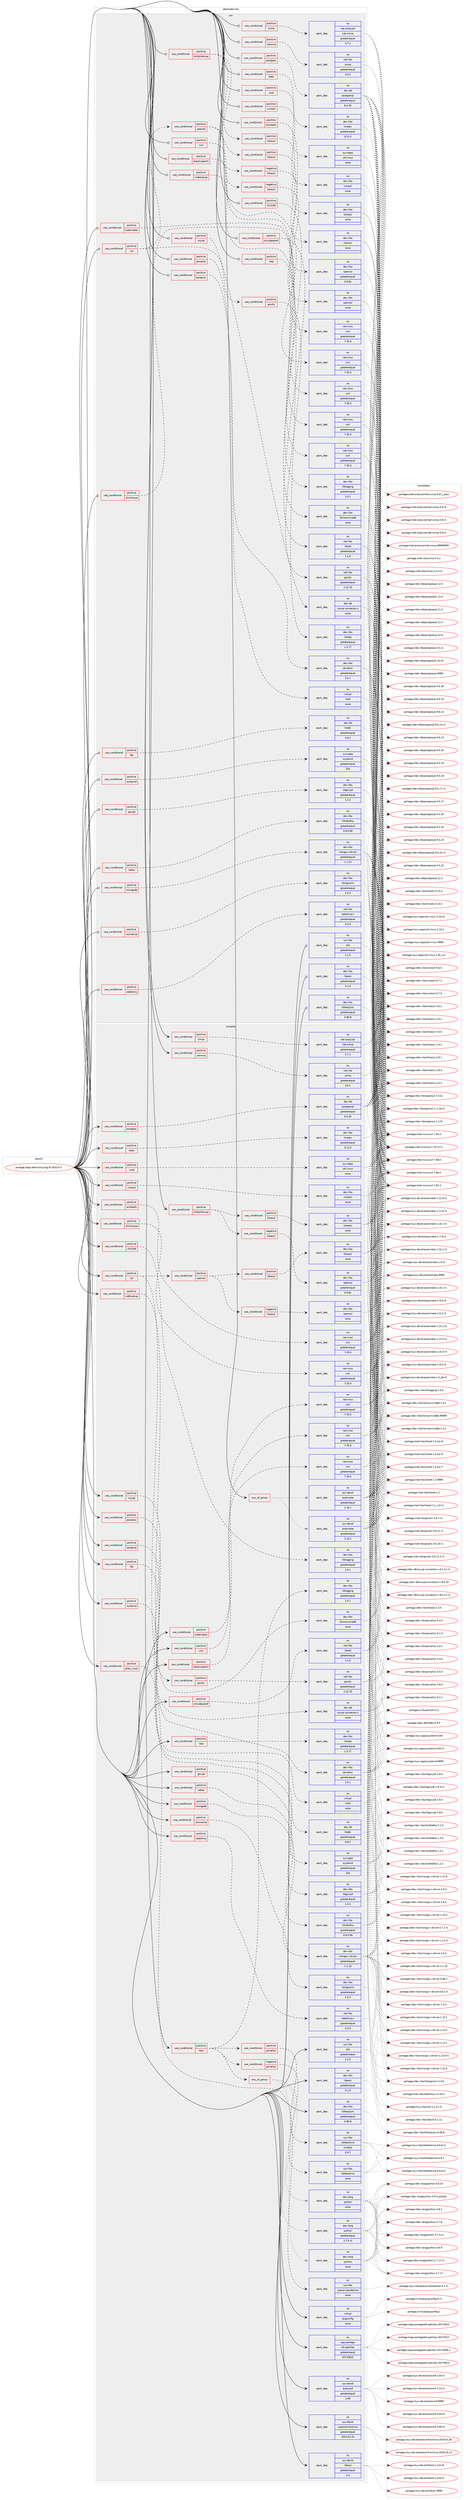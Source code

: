 digraph prolog {

# *************
# Graph options
# *************

newrank=true;
concentrate=true;
compound=true;
graph [rankdir=LR,fontname=Helvetica,fontsize=10,ranksep=1.5];#, ranksep=2.5, nodesep=0.2];
edge  [arrowhead=vee];
node  [fontname=Helvetica,fontsize=10];

# **********
# The ebuild
# **********

subgraph cluster_leftcol {
color=gray;
label=<<i>ebuild</i>>;
id [label="portage://app-admin/rsyslog-8.1910.0-r1", color=red, width=4, href="../app-admin/rsyslog-8.1910.0-r1.svg"];
}

# ****************
# The dependencies
# ****************

subgraph cluster_midcol {
color=gray;
label=<<i>dependencies</i>>;
subgraph cluster_compile {
fillcolor="#eeeeee";
style=filled;
label=<<i>compile</i>>;
subgraph any8401 {
dependency652444 [label=<<TABLE BORDER="0" CELLBORDER="1" CELLSPACING="0" CELLPADDING="4"><TR><TD CELLPADDING="10">any_of_group</TD></TR></TABLE>>, shape=none, color=red];subgraph pack489459 {
dependency652445 [label=<<TABLE BORDER="0" CELLBORDER="1" CELLSPACING="0" CELLPADDING="4" WIDTH="220"><TR><TD ROWSPAN="6" CELLPADDING="30">pack_dep</TD></TR><TR><TD WIDTH="110">no</TD></TR><TR><TD>sys-devel</TD></TR><TR><TD>automake</TD></TR><TR><TD>greaterequal</TD></TR><TR><TD>1.16.1</TD></TR></TABLE>>, shape=none, color=blue];
}
dependency652444:e -> dependency652445:w [weight=20,style="dotted",arrowhead="oinv"];
subgraph pack489460 {
dependency652446 [label=<<TABLE BORDER="0" CELLBORDER="1" CELLSPACING="0" CELLPADDING="4" WIDTH="220"><TR><TD ROWSPAN="6" CELLPADDING="30">pack_dep</TD></TR><TR><TD WIDTH="110">no</TD></TR><TR><TD>sys-devel</TD></TR><TR><TD>automake</TD></TR><TR><TD>greaterequal</TD></TR><TR><TD>1.15.1</TD></TR></TABLE>>, shape=none, color=blue];
}
dependency652444:e -> dependency652446:w [weight=20,style="dotted",arrowhead="oinv"];
}
id:e -> dependency652444:w [weight=20,style="solid",arrowhead="vee"];
subgraph cond154291 {
dependency652447 [label=<<TABLE BORDER="0" CELLBORDER="1" CELLSPACING="0" CELLPADDING="4"><TR><TD ROWSPAN="3" CELLPADDING="10">use_conditional</TD></TR><TR><TD>positive</TD></TR><TR><TD>clickhouse</TD></TR></TABLE>>, shape=none, color=red];
subgraph pack489461 {
dependency652448 [label=<<TABLE BORDER="0" CELLBORDER="1" CELLSPACING="0" CELLPADDING="4" WIDTH="220"><TR><TD ROWSPAN="6" CELLPADDING="30">pack_dep</TD></TR><TR><TD WIDTH="110">no</TD></TR><TR><TD>net-misc</TD></TR><TR><TD>curl</TD></TR><TR><TD>greaterequal</TD></TR><TR><TD>7.35.0</TD></TR></TABLE>>, shape=none, color=blue];
}
dependency652447:e -> dependency652448:w [weight=20,style="dashed",arrowhead="vee"];
}
id:e -> dependency652447:w [weight=20,style="solid",arrowhead="vee"];
subgraph cond154292 {
dependency652449 [label=<<TABLE BORDER="0" CELLBORDER="1" CELLSPACING="0" CELLPADDING="4"><TR><TD ROWSPAN="3" CELLPADDING="10">use_conditional</TD></TR><TR><TD>positive</TD></TR><TR><TD>curl</TD></TR></TABLE>>, shape=none, color=red];
subgraph pack489462 {
dependency652450 [label=<<TABLE BORDER="0" CELLBORDER="1" CELLSPACING="0" CELLPADDING="4" WIDTH="220"><TR><TD ROWSPAN="6" CELLPADDING="30">pack_dep</TD></TR><TR><TD WIDTH="110">no</TD></TR><TR><TD>net-misc</TD></TR><TR><TD>curl</TD></TR><TR><TD>greaterequal</TD></TR><TR><TD>7.35.0</TD></TR></TABLE>>, shape=none, color=blue];
}
dependency652449:e -> dependency652450:w [weight=20,style="dashed",arrowhead="vee"];
}
id:e -> dependency652449:w [weight=20,style="solid",arrowhead="vee"];
subgraph cond154293 {
dependency652451 [label=<<TABLE BORDER="0" CELLBORDER="1" CELLSPACING="0" CELLPADDING="4"><TR><TD ROWSPAN="3" CELLPADDING="10">use_conditional</TD></TR><TR><TD>positive</TD></TR><TR><TD>dbi</TD></TR></TABLE>>, shape=none, color=red];
subgraph pack489463 {
dependency652452 [label=<<TABLE BORDER="0" CELLBORDER="1" CELLSPACING="0" CELLPADDING="4" WIDTH="220"><TR><TD ROWSPAN="6" CELLPADDING="30">pack_dep</TD></TR><TR><TD WIDTH="110">no</TD></TR><TR><TD>dev-db</TD></TR><TR><TD>libdbi</TD></TR><TR><TD>greaterequal</TD></TR><TR><TD>0.8.3</TD></TR></TABLE>>, shape=none, color=blue];
}
dependency652451:e -> dependency652452:w [weight=20,style="dashed",arrowhead="vee"];
}
id:e -> dependency652451:w [weight=20,style="solid",arrowhead="vee"];
subgraph cond154294 {
dependency652453 [label=<<TABLE BORDER="0" CELLBORDER="1" CELLSPACING="0" CELLPADDING="4"><TR><TD ROWSPAN="3" CELLPADDING="10">use_conditional</TD></TR><TR><TD>positive</TD></TR><TR><TD>elasticsearch</TD></TR></TABLE>>, shape=none, color=red];
subgraph pack489464 {
dependency652454 [label=<<TABLE BORDER="0" CELLBORDER="1" CELLSPACING="0" CELLPADDING="4" WIDTH="220"><TR><TD ROWSPAN="6" CELLPADDING="30">pack_dep</TD></TR><TR><TD WIDTH="110">no</TD></TR><TR><TD>net-misc</TD></TR><TR><TD>curl</TD></TR><TR><TD>greaterequal</TD></TR><TR><TD>7.35.0</TD></TR></TABLE>>, shape=none, color=blue];
}
dependency652453:e -> dependency652454:w [weight=20,style="dashed",arrowhead="vee"];
}
id:e -> dependency652453:w [weight=20,style="solid",arrowhead="vee"];
subgraph cond154295 {
dependency652455 [label=<<TABLE BORDER="0" CELLBORDER="1" CELLSPACING="0" CELLPADDING="4"><TR><TD ROWSPAN="3" CELLPADDING="10">use_conditional</TD></TR><TR><TD>positive</TD></TR><TR><TD>elibc_musl</TD></TR></TABLE>>, shape=none, color=red];
subgraph pack489465 {
dependency652456 [label=<<TABLE BORDER="0" CELLBORDER="1" CELLSPACING="0" CELLPADDING="4" WIDTH="220"><TR><TD ROWSPAN="6" CELLPADDING="30">pack_dep</TD></TR><TR><TD WIDTH="110">no</TD></TR><TR><TD>sys-libs</TD></TR><TR><TD>queue-standalone</TD></TR><TR><TD>none</TD></TR><TR><TD></TD></TR></TABLE>>, shape=none, color=blue];
}
dependency652455:e -> dependency652456:w [weight=20,style="dashed",arrowhead="vee"];
}
id:e -> dependency652455:w [weight=20,style="solid",arrowhead="vee"];
subgraph cond154296 {
dependency652457 [label=<<TABLE BORDER="0" CELLBORDER="1" CELLSPACING="0" CELLPADDING="4"><TR><TD ROWSPAN="3" CELLPADDING="10">use_conditional</TD></TR><TR><TD>positive</TD></TR><TR><TD>gcrypt</TD></TR></TABLE>>, shape=none, color=red];
subgraph pack489466 {
dependency652458 [label=<<TABLE BORDER="0" CELLBORDER="1" CELLSPACING="0" CELLPADDING="4" WIDTH="220"><TR><TD ROWSPAN="6" CELLPADDING="30">pack_dep</TD></TR><TR><TD WIDTH="110">no</TD></TR><TR><TD>dev-libs</TD></TR><TR><TD>libgcrypt</TD></TR><TR><TD>greaterequal</TD></TR><TR><TD>1.5.3</TD></TR></TABLE>>, shape=none, color=blue];
}
dependency652457:e -> dependency652458:w [weight=20,style="dashed",arrowhead="vee"];
}
id:e -> dependency652457:w [weight=20,style="solid",arrowhead="vee"];
subgraph cond154297 {
dependency652459 [label=<<TABLE BORDER="0" CELLBORDER="1" CELLSPACING="0" CELLPADDING="4"><TR><TD ROWSPAN="3" CELLPADDING="10">use_conditional</TD></TR><TR><TD>positive</TD></TR><TR><TD>jemalloc</TD></TR></TABLE>>, shape=none, color=red];
subgraph pack489467 {
dependency652460 [label=<<TABLE BORDER="0" CELLBORDER="1" CELLSPACING="0" CELLPADDING="4" WIDTH="220"><TR><TD ROWSPAN="6" CELLPADDING="30">pack_dep</TD></TR><TR><TD WIDTH="110">no</TD></TR><TR><TD>dev-libs</TD></TR><TR><TD>jemalloc</TD></TR><TR><TD>greaterequal</TD></TR><TR><TD>3.3.1</TD></TR></TABLE>>, shape=none, color=blue];
}
dependency652459:e -> dependency652460:w [weight=20,style="dashed",arrowhead="vee"];
}
id:e -> dependency652459:w [weight=20,style="solid",arrowhead="vee"];
subgraph cond154298 {
dependency652461 [label=<<TABLE BORDER="0" CELLBORDER="1" CELLSPACING="0" CELLPADDING="4"><TR><TD ROWSPAN="3" CELLPADDING="10">use_conditional</TD></TR><TR><TD>positive</TD></TR><TR><TD>kafka</TD></TR></TABLE>>, shape=none, color=red];
subgraph pack489468 {
dependency652462 [label=<<TABLE BORDER="0" CELLBORDER="1" CELLSPACING="0" CELLPADDING="4" WIDTH="220"><TR><TD ROWSPAN="6" CELLPADDING="30">pack_dep</TD></TR><TR><TD WIDTH="110">no</TD></TR><TR><TD>dev-libs</TD></TR><TR><TD>librdkafka</TD></TR><TR><TD>greaterequal</TD></TR><TR><TD>0.9.0.99</TD></TR></TABLE>>, shape=none, color=blue];
}
dependency652461:e -> dependency652462:w [weight=20,style="dashed",arrowhead="vee"];
}
id:e -> dependency652461:w [weight=20,style="solid",arrowhead="vee"];
subgraph cond154299 {
dependency652463 [label=<<TABLE BORDER="0" CELLBORDER="1" CELLSPACING="0" CELLPADDING="4"><TR><TD ROWSPAN="3" CELLPADDING="10">use_conditional</TD></TR><TR><TD>positive</TD></TR><TR><TD>kerberos</TD></TR></TABLE>>, shape=none, color=red];
subgraph pack489469 {
dependency652464 [label=<<TABLE BORDER="0" CELLBORDER="1" CELLSPACING="0" CELLPADDING="4" WIDTH="220"><TR><TD ROWSPAN="6" CELLPADDING="30">pack_dep</TD></TR><TR><TD WIDTH="110">no</TD></TR><TR><TD>virtual</TD></TR><TR><TD>krb5</TD></TR><TR><TD>none</TD></TR><TR><TD></TD></TR></TABLE>>, shape=none, color=blue];
}
dependency652463:e -> dependency652464:w [weight=20,style="dashed",arrowhead="vee"];
}
id:e -> dependency652463:w [weight=20,style="solid",arrowhead="vee"];
subgraph cond154300 {
dependency652465 [label=<<TABLE BORDER="0" CELLBORDER="1" CELLSPACING="0" CELLPADDING="4"><TR><TD ROWSPAN="3" CELLPADDING="10">use_conditional</TD></TR><TR><TD>positive</TD></TR><TR><TD>kubernetes</TD></TR></TABLE>>, shape=none, color=red];
subgraph pack489470 {
dependency652466 [label=<<TABLE BORDER="0" CELLBORDER="1" CELLSPACING="0" CELLPADDING="4" WIDTH="220"><TR><TD ROWSPAN="6" CELLPADDING="30">pack_dep</TD></TR><TR><TD WIDTH="110">no</TD></TR><TR><TD>net-misc</TD></TR><TR><TD>curl</TD></TR><TR><TD>greaterequal</TD></TR><TR><TD>7.35.0</TD></TR></TABLE>>, shape=none, color=blue];
}
dependency652465:e -> dependency652466:w [weight=20,style="dashed",arrowhead="vee"];
}
id:e -> dependency652465:w [weight=20,style="solid",arrowhead="vee"];
subgraph cond154301 {
dependency652467 [label=<<TABLE BORDER="0" CELLBORDER="1" CELLSPACING="0" CELLPADDING="4"><TR><TD ROWSPAN="3" CELLPADDING="10">use_conditional</TD></TR><TR><TD>positive</TD></TR><TR><TD>mdblookup</TD></TR></TABLE>>, shape=none, color=red];
subgraph pack489471 {
dependency652468 [label=<<TABLE BORDER="0" CELLBORDER="1" CELLSPACING="0" CELLPADDING="4" WIDTH="220"><TR><TD ROWSPAN="6" CELLPADDING="30">pack_dep</TD></TR><TR><TD WIDTH="110">no</TD></TR><TR><TD>dev-libs</TD></TR><TR><TD>libmaxminddb</TD></TR><TR><TD>none</TD></TR><TR><TD></TD></TR></TABLE>>, shape=none, color=blue];
}
dependency652467:e -> dependency652468:w [weight=20,style="dashed",arrowhead="vee"];
}
id:e -> dependency652467:w [weight=20,style="solid",arrowhead="vee"];
subgraph cond154302 {
dependency652469 [label=<<TABLE BORDER="0" CELLBORDER="1" CELLSPACING="0" CELLPADDING="4"><TR><TD ROWSPAN="3" CELLPADDING="10">use_conditional</TD></TR><TR><TD>positive</TD></TR><TR><TD>mongodb</TD></TR></TABLE>>, shape=none, color=red];
subgraph pack489472 {
dependency652470 [label=<<TABLE BORDER="0" CELLBORDER="1" CELLSPACING="0" CELLPADDING="4" WIDTH="220"><TR><TD ROWSPAN="6" CELLPADDING="30">pack_dep</TD></TR><TR><TD WIDTH="110">no</TD></TR><TR><TD>dev-libs</TD></TR><TR><TD>mongo-c-driver</TD></TR><TR><TD>greaterequal</TD></TR><TR><TD>1.1.10</TD></TR></TABLE>>, shape=none, color=blue];
}
dependency652469:e -> dependency652470:w [weight=20,style="dashed",arrowhead="vee"];
}
id:e -> dependency652469:w [weight=20,style="solid",arrowhead="vee"];
subgraph cond154303 {
dependency652471 [label=<<TABLE BORDER="0" CELLBORDER="1" CELLSPACING="0" CELLPADDING="4"><TR><TD ROWSPAN="3" CELLPADDING="10">use_conditional</TD></TR><TR><TD>positive</TD></TR><TR><TD>mysql</TD></TR></TABLE>>, shape=none, color=red];
subgraph pack489473 {
dependency652472 [label=<<TABLE BORDER="0" CELLBORDER="1" CELLSPACING="0" CELLPADDING="4" WIDTH="220"><TR><TD ROWSPAN="6" CELLPADDING="30">pack_dep</TD></TR><TR><TD WIDTH="110">no</TD></TR><TR><TD>dev-db</TD></TR><TR><TD>mysql-connector-c</TD></TR><TR><TD>none</TD></TR><TR><TD></TD></TR></TABLE>>, shape=none, color=blue];
}
dependency652471:e -> dependency652472:w [weight=20,style="dashed",arrowhead="vee"];
}
id:e -> dependency652471:w [weight=20,style="solid",arrowhead="vee"];
subgraph cond154304 {
dependency652473 [label=<<TABLE BORDER="0" CELLBORDER="1" CELLSPACING="0" CELLPADDING="4"><TR><TD ROWSPAN="3" CELLPADDING="10">use_conditional</TD></TR><TR><TD>positive</TD></TR><TR><TD>normalize</TD></TR></TABLE>>, shape=none, color=red];
subgraph pack489474 {
dependency652474 [label=<<TABLE BORDER="0" CELLBORDER="1" CELLSPACING="0" CELLPADDING="4" WIDTH="220"><TR><TD ROWSPAN="6" CELLPADDING="30">pack_dep</TD></TR><TR><TD WIDTH="110">no</TD></TR><TR><TD>dev-libs</TD></TR><TR><TD>liblognorm</TD></TR><TR><TD>greaterequal</TD></TR><TR><TD>2.0.3</TD></TR></TABLE>>, shape=none, color=blue];
}
dependency652473:e -> dependency652474:w [weight=20,style="dashed",arrowhead="vee"];
}
id:e -> dependency652473:w [weight=20,style="solid",arrowhead="vee"];
subgraph cond154305 {
dependency652475 [label=<<TABLE BORDER="0" CELLBORDER="1" CELLSPACING="0" CELLPADDING="4"><TR><TD ROWSPAN="3" CELLPADDING="10">use_conditional</TD></TR><TR><TD>positive</TD></TR><TR><TD>omhttpfs</TD></TR></TABLE>>, shape=none, color=red];
subgraph pack489475 {
dependency652476 [label=<<TABLE BORDER="0" CELLBORDER="1" CELLSPACING="0" CELLPADDING="4" WIDTH="220"><TR><TD ROWSPAN="6" CELLPADDING="30">pack_dep</TD></TR><TR><TD WIDTH="110">no</TD></TR><TR><TD>net-misc</TD></TR><TR><TD>curl</TD></TR><TR><TD>greaterequal</TD></TR><TR><TD>7.35.0</TD></TR></TABLE>>, shape=none, color=blue];
}
dependency652475:e -> dependency652476:w [weight=20,style="dashed",arrowhead="vee"];
}
id:e -> dependency652475:w [weight=20,style="solid",arrowhead="vee"];
subgraph cond154306 {
dependency652477 [label=<<TABLE BORDER="0" CELLBORDER="1" CELLSPACING="0" CELLPADDING="4"><TR><TD ROWSPAN="3" CELLPADDING="10">use_conditional</TD></TR><TR><TD>positive</TD></TR><TR><TD>omudpspoof</TD></TR></TABLE>>, shape=none, color=red];
subgraph pack489476 {
dependency652478 [label=<<TABLE BORDER="0" CELLBORDER="1" CELLSPACING="0" CELLPADDING="4" WIDTH="220"><TR><TD ROWSPAN="6" CELLPADDING="30">pack_dep</TD></TR><TR><TD WIDTH="110">no</TD></TR><TR><TD>net-libs</TD></TR><TR><TD>libnet</TD></TR><TR><TD>greaterequal</TD></TR><TR><TD>1.1.6</TD></TR></TABLE>>, shape=none, color=blue];
}
dependency652477:e -> dependency652478:w [weight=20,style="dashed",arrowhead="vee"];
}
id:e -> dependency652477:w [weight=20,style="solid",arrowhead="vee"];
subgraph cond154307 {
dependency652479 [label=<<TABLE BORDER="0" CELLBORDER="1" CELLSPACING="0" CELLPADDING="4"><TR><TD ROWSPAN="3" CELLPADDING="10">use_conditional</TD></TR><TR><TD>positive</TD></TR><TR><TD>postgres</TD></TR></TABLE>>, shape=none, color=red];
subgraph pack489477 {
dependency652480 [label=<<TABLE BORDER="0" CELLBORDER="1" CELLSPACING="0" CELLPADDING="4" WIDTH="220"><TR><TD ROWSPAN="6" CELLPADDING="30">pack_dep</TD></TR><TR><TD WIDTH="110">no</TD></TR><TR><TD>dev-db</TD></TR><TR><TD>postgresql</TD></TR><TR><TD>greaterequal</TD></TR><TR><TD>8.4.20</TD></TR></TABLE>>, shape=none, color=blue];
}
dependency652479:e -> dependency652480:w [weight=20,style="dashed",arrowhead="vee"];
}
id:e -> dependency652479:w [weight=20,style="solid",arrowhead="vee"];
subgraph cond154308 {
dependency652481 [label=<<TABLE BORDER="0" CELLBORDER="1" CELLSPACING="0" CELLPADDING="4"><TR><TD ROWSPAN="3" CELLPADDING="10">use_conditional</TD></TR><TR><TD>positive</TD></TR><TR><TD>rabbitmq</TD></TR></TABLE>>, shape=none, color=red];
subgraph pack489478 {
dependency652482 [label=<<TABLE BORDER="0" CELLBORDER="1" CELLSPACING="0" CELLPADDING="4" WIDTH="220"><TR><TD ROWSPAN="6" CELLPADDING="30">pack_dep</TD></TR><TR><TD WIDTH="110">no</TD></TR><TR><TD>net-libs</TD></TR><TR><TD>rabbitmq-c</TD></TR><TR><TD>greaterequal</TD></TR><TR><TD>0.3.0</TD></TR></TABLE>>, shape=none, color=blue];
}
dependency652481:e -> dependency652482:w [weight=20,style="dashed",arrowhead="vee"];
}
id:e -> dependency652481:w [weight=20,style="solid",arrowhead="vee"];
subgraph cond154309 {
dependency652483 [label=<<TABLE BORDER="0" CELLBORDER="1" CELLSPACING="0" CELLPADDING="4"><TR><TD ROWSPAN="3" CELLPADDING="10">use_conditional</TD></TR><TR><TD>positive</TD></TR><TR><TD>redis</TD></TR></TABLE>>, shape=none, color=red];
subgraph pack489479 {
dependency652484 [label=<<TABLE BORDER="0" CELLBORDER="1" CELLSPACING="0" CELLPADDING="4" WIDTH="220"><TR><TD ROWSPAN="6" CELLPADDING="30">pack_dep</TD></TR><TR><TD WIDTH="110">no</TD></TR><TR><TD>dev-libs</TD></TR><TR><TD>hiredis</TD></TR><TR><TD>greaterequal</TD></TR><TR><TD>0.11.0</TD></TR></TABLE>>, shape=none, color=blue];
}
dependency652483:e -> dependency652484:w [weight=20,style="dashed",arrowhead="vee"];
}
id:e -> dependency652483:w [weight=20,style="solid",arrowhead="vee"];
subgraph cond154310 {
dependency652485 [label=<<TABLE BORDER="0" CELLBORDER="1" CELLSPACING="0" CELLPADDING="4"><TR><TD ROWSPAN="3" CELLPADDING="10">use_conditional</TD></TR><TR><TD>positive</TD></TR><TR><TD>relp</TD></TR></TABLE>>, shape=none, color=red];
subgraph pack489480 {
dependency652486 [label=<<TABLE BORDER="0" CELLBORDER="1" CELLSPACING="0" CELLPADDING="4" WIDTH="220"><TR><TD ROWSPAN="6" CELLPADDING="30">pack_dep</TD></TR><TR><TD WIDTH="110">no</TD></TR><TR><TD>dev-libs</TD></TR><TR><TD>librelp</TD></TR><TR><TD>greaterequal</TD></TR><TR><TD>1.2.17</TD></TR></TABLE>>, shape=none, color=blue];
}
dependency652485:e -> dependency652486:w [weight=20,style="dashed",arrowhead="vee"];
}
id:e -> dependency652485:w [weight=20,style="solid",arrowhead="vee"];
subgraph cond154311 {
dependency652487 [label=<<TABLE BORDER="0" CELLBORDER="1" CELLSPACING="0" CELLPADDING="4"><TR><TD ROWSPAN="3" CELLPADDING="10">use_conditional</TD></TR><TR><TD>positive</TD></TR><TR><TD>rfc3195</TD></TR></TABLE>>, shape=none, color=red];
subgraph pack489481 {
dependency652488 [label=<<TABLE BORDER="0" CELLBORDER="1" CELLSPACING="0" CELLPADDING="4" WIDTH="220"><TR><TD ROWSPAN="6" CELLPADDING="30">pack_dep</TD></TR><TR><TD WIDTH="110">no</TD></TR><TR><TD>dev-libs</TD></TR><TR><TD>liblogging</TD></TR><TR><TD>greaterequal</TD></TR><TR><TD>1.0.1</TD></TR></TABLE>>, shape=none, color=blue];
}
dependency652487:e -> dependency652488:w [weight=20,style="dashed",arrowhead="vee"];
}
id:e -> dependency652487:w [weight=20,style="solid",arrowhead="vee"];
subgraph cond154312 {
dependency652489 [label=<<TABLE BORDER="0" CELLBORDER="1" CELLSPACING="0" CELLPADDING="4"><TR><TD ROWSPAN="3" CELLPADDING="10">use_conditional</TD></TR><TR><TD>positive</TD></TR><TR><TD>rfc5424hmac</TD></TR></TABLE>>, shape=none, color=red];
subgraph cond154313 {
dependency652490 [label=<<TABLE BORDER="0" CELLBORDER="1" CELLSPACING="0" CELLPADDING="4"><TR><TD ROWSPAN="3" CELLPADDING="10">use_conditional</TD></TR><TR><TD>negative</TD></TR><TR><TD>libressl</TD></TR></TABLE>>, shape=none, color=red];
subgraph pack489482 {
dependency652491 [label=<<TABLE BORDER="0" CELLBORDER="1" CELLSPACING="0" CELLPADDING="4" WIDTH="220"><TR><TD ROWSPAN="6" CELLPADDING="30">pack_dep</TD></TR><TR><TD WIDTH="110">no</TD></TR><TR><TD>dev-libs</TD></TR><TR><TD>openssl</TD></TR><TR><TD>greaterequal</TD></TR><TR><TD>0.9.8y</TD></TR></TABLE>>, shape=none, color=blue];
}
dependency652490:e -> dependency652491:w [weight=20,style="dashed",arrowhead="vee"];
}
dependency652489:e -> dependency652490:w [weight=20,style="dashed",arrowhead="vee"];
subgraph cond154314 {
dependency652492 [label=<<TABLE BORDER="0" CELLBORDER="1" CELLSPACING="0" CELLPADDING="4"><TR><TD ROWSPAN="3" CELLPADDING="10">use_conditional</TD></TR><TR><TD>positive</TD></TR><TR><TD>libressl</TD></TR></TABLE>>, shape=none, color=red];
subgraph pack489483 {
dependency652493 [label=<<TABLE BORDER="0" CELLBORDER="1" CELLSPACING="0" CELLPADDING="4" WIDTH="220"><TR><TD ROWSPAN="6" CELLPADDING="30">pack_dep</TD></TR><TR><TD WIDTH="110">no</TD></TR><TR><TD>dev-libs</TD></TR><TR><TD>libressl</TD></TR><TR><TD>none</TD></TR><TR><TD></TD></TR></TABLE>>, shape=none, color=blue];
}
dependency652492:e -> dependency652493:w [weight=20,style="dashed",arrowhead="vee"];
}
dependency652489:e -> dependency652492:w [weight=20,style="dashed",arrowhead="vee"];
}
id:e -> dependency652489:w [weight=20,style="solid",arrowhead="vee"];
subgraph cond154315 {
dependency652494 [label=<<TABLE BORDER="0" CELLBORDER="1" CELLSPACING="0" CELLPADDING="4"><TR><TD ROWSPAN="3" CELLPADDING="10">use_conditional</TD></TR><TR><TD>positive</TD></TR><TR><TD>snmp</TD></TR></TABLE>>, shape=none, color=red];
subgraph pack489484 {
dependency652495 [label=<<TABLE BORDER="0" CELLBORDER="1" CELLSPACING="0" CELLPADDING="4" WIDTH="220"><TR><TD ROWSPAN="6" CELLPADDING="30">pack_dep</TD></TR><TR><TD WIDTH="110">no</TD></TR><TR><TD>net-analyzer</TD></TR><TR><TD>net-snmp</TD></TR><TR><TD>greaterequal</TD></TR><TR><TD>5.7.2</TD></TR></TABLE>>, shape=none, color=blue];
}
dependency652494:e -> dependency652495:w [weight=20,style="dashed",arrowhead="vee"];
}
id:e -> dependency652494:w [weight=20,style="solid",arrowhead="vee"];
subgraph cond154316 {
dependency652496 [label=<<TABLE BORDER="0" CELLBORDER="1" CELLSPACING="0" CELLPADDING="4"><TR><TD ROWSPAN="3" CELLPADDING="10">use_conditional</TD></TR><TR><TD>positive</TD></TR><TR><TD>ssl</TD></TR></TABLE>>, shape=none, color=red];
subgraph cond154317 {
dependency652497 [label=<<TABLE BORDER="0" CELLBORDER="1" CELLSPACING="0" CELLPADDING="4"><TR><TD ROWSPAN="3" CELLPADDING="10">use_conditional</TD></TR><TR><TD>positive</TD></TR><TR><TD>gnutls</TD></TR></TABLE>>, shape=none, color=red];
subgraph pack489485 {
dependency652498 [label=<<TABLE BORDER="0" CELLBORDER="1" CELLSPACING="0" CELLPADDING="4" WIDTH="220"><TR><TD ROWSPAN="6" CELLPADDING="30">pack_dep</TD></TR><TR><TD WIDTH="110">no</TD></TR><TR><TD>net-libs</TD></TR><TR><TD>gnutls</TD></TR><TR><TD>greaterequal</TD></TR><TR><TD>2.12.23</TD></TR></TABLE>>, shape=none, color=blue];
}
dependency652497:e -> dependency652498:w [weight=20,style="dashed",arrowhead="vee"];
}
dependency652496:e -> dependency652497:w [weight=20,style="dashed",arrowhead="vee"];
subgraph cond154318 {
dependency652499 [label=<<TABLE BORDER="0" CELLBORDER="1" CELLSPACING="0" CELLPADDING="4"><TR><TD ROWSPAN="3" CELLPADDING="10">use_conditional</TD></TR><TR><TD>positive</TD></TR><TR><TD>openssl</TD></TR></TABLE>>, shape=none, color=red];
subgraph cond154319 {
dependency652500 [label=<<TABLE BORDER="0" CELLBORDER="1" CELLSPACING="0" CELLPADDING="4"><TR><TD ROWSPAN="3" CELLPADDING="10">use_conditional</TD></TR><TR><TD>negative</TD></TR><TR><TD>libressl</TD></TR></TABLE>>, shape=none, color=red];
subgraph pack489486 {
dependency652501 [label=<<TABLE BORDER="0" CELLBORDER="1" CELLSPACING="0" CELLPADDING="4" WIDTH="220"><TR><TD ROWSPAN="6" CELLPADDING="30">pack_dep</TD></TR><TR><TD WIDTH="110">no</TD></TR><TR><TD>dev-libs</TD></TR><TR><TD>openssl</TD></TR><TR><TD>none</TD></TR><TR><TD></TD></TR></TABLE>>, shape=none, color=blue];
}
dependency652500:e -> dependency652501:w [weight=20,style="dashed",arrowhead="vee"];
}
dependency652499:e -> dependency652500:w [weight=20,style="dashed",arrowhead="vee"];
subgraph cond154320 {
dependency652502 [label=<<TABLE BORDER="0" CELLBORDER="1" CELLSPACING="0" CELLPADDING="4"><TR><TD ROWSPAN="3" CELLPADDING="10">use_conditional</TD></TR><TR><TD>positive</TD></TR><TR><TD>libressl</TD></TR></TABLE>>, shape=none, color=red];
subgraph pack489487 {
dependency652503 [label=<<TABLE BORDER="0" CELLBORDER="1" CELLSPACING="0" CELLPADDING="4" WIDTH="220"><TR><TD ROWSPAN="6" CELLPADDING="30">pack_dep</TD></TR><TR><TD WIDTH="110">no</TD></TR><TR><TD>dev-libs</TD></TR><TR><TD>libressl</TD></TR><TR><TD>none</TD></TR><TR><TD></TD></TR></TABLE>>, shape=none, color=blue];
}
dependency652502:e -> dependency652503:w [weight=20,style="dashed",arrowhead="vee"];
}
dependency652499:e -> dependency652502:w [weight=20,style="dashed",arrowhead="vee"];
}
dependency652496:e -> dependency652499:w [weight=20,style="dashed",arrowhead="vee"];
}
id:e -> dependency652496:w [weight=20,style="solid",arrowhead="vee"];
subgraph cond154321 {
dependency652504 [label=<<TABLE BORDER="0" CELLBORDER="1" CELLSPACING="0" CELLPADDING="4"><TR><TD ROWSPAN="3" CELLPADDING="10">use_conditional</TD></TR><TR><TD>positive</TD></TR><TR><TD>systemd</TD></TR></TABLE>>, shape=none, color=red];
subgraph pack489488 {
dependency652505 [label=<<TABLE BORDER="0" CELLBORDER="1" CELLSPACING="0" CELLPADDING="4" WIDTH="220"><TR><TD ROWSPAN="6" CELLPADDING="30">pack_dep</TD></TR><TR><TD WIDTH="110">no</TD></TR><TR><TD>sys-apps</TD></TR><TR><TD>systemd</TD></TR><TR><TD>greaterequal</TD></TR><TR><TD>234</TD></TR></TABLE>>, shape=none, color=blue];
}
dependency652504:e -> dependency652505:w [weight=20,style="dashed",arrowhead="vee"];
}
id:e -> dependency652504:w [weight=20,style="solid",arrowhead="vee"];
subgraph cond154322 {
dependency652506 [label=<<TABLE BORDER="0" CELLBORDER="1" CELLSPACING="0" CELLPADDING="4"><TR><TD ROWSPAN="3" CELLPADDING="10">use_conditional</TD></TR><TR><TD>positive</TD></TR><TR><TD>test</TD></TR></TABLE>>, shape=none, color=red];
subgraph pack489489 {
dependency652507 [label=<<TABLE BORDER="0" CELLBORDER="1" CELLSPACING="0" CELLPADDING="4" WIDTH="220"><TR><TD ROWSPAN="6" CELLPADDING="30">pack_dep</TD></TR><TR><TD WIDTH="110">no</TD></TR><TR><TD>dev-libs</TD></TR><TR><TD>liblogging</TD></TR><TR><TD>greaterequal</TD></TR><TR><TD>1.0.1</TD></TR></TABLE>>, shape=none, color=blue];
}
dependency652506:e -> dependency652507:w [weight=20,style="dashed",arrowhead="vee"];
subgraph cond154323 {
dependency652508 [label=<<TABLE BORDER="0" CELLBORDER="1" CELLSPACING="0" CELLPADDING="4"><TR><TD ROWSPAN="3" CELLPADDING="10">use_conditional</TD></TR><TR><TD>positive</TD></TR><TR><TD>jemalloc</TD></TR></TABLE>>, shape=none, color=red];
subgraph pack489490 {
dependency652509 [label=<<TABLE BORDER="0" CELLBORDER="1" CELLSPACING="0" CELLPADDING="4" WIDTH="220"><TR><TD ROWSPAN="6" CELLPADDING="30">pack_dep</TD></TR><TR><TD WIDTH="110">no</TD></TR><TR><TD>sys-libs</TD></TR><TR><TD>libfaketime</TD></TR><TR><TD>smaller</TD></TR><TR><TD>0.9.7</TD></TR></TABLE>>, shape=none, color=blue];
}
dependency652508:e -> dependency652509:w [weight=20,style="dashed",arrowhead="vee"];
}
dependency652506:e -> dependency652508:w [weight=20,style="dashed",arrowhead="vee"];
subgraph cond154324 {
dependency652510 [label=<<TABLE BORDER="0" CELLBORDER="1" CELLSPACING="0" CELLPADDING="4"><TR><TD ROWSPAN="3" CELLPADDING="10">use_conditional</TD></TR><TR><TD>negative</TD></TR><TR><TD>jemalloc</TD></TR></TABLE>>, shape=none, color=red];
subgraph pack489491 {
dependency652511 [label=<<TABLE BORDER="0" CELLBORDER="1" CELLSPACING="0" CELLPADDING="4" WIDTH="220"><TR><TD ROWSPAN="6" CELLPADDING="30">pack_dep</TD></TR><TR><TD WIDTH="110">no</TD></TR><TR><TD>sys-libs</TD></TR><TR><TD>libfaketime</TD></TR><TR><TD>none</TD></TR><TR><TD></TD></TR></TABLE>>, shape=none, color=blue];
}
dependency652510:e -> dependency652511:w [weight=20,style="dashed",arrowhead="vee"];
}
dependency652506:e -> dependency652510:w [weight=20,style="dashed",arrowhead="vee"];
subgraph any8402 {
dependency652512 [label=<<TABLE BORDER="0" CELLBORDER="1" CELLSPACING="0" CELLPADDING="4"><TR><TD CELLPADDING="10">any_of_group</TD></TR></TABLE>>, shape=none, color=red];subgraph pack489492 {
dependency652513 [label=<<TABLE BORDER="0" CELLBORDER="1" CELLSPACING="0" CELLPADDING="4" WIDTH="220"><TR><TD ROWSPAN="6" CELLPADDING="30">pack_dep</TD></TR><TR><TD WIDTH="110">no</TD></TR><TR><TD>dev-lang</TD></TR><TR><TD>python</TD></TR><TR><TD>none</TD></TR><TR><TD></TD></TR></TABLE>>, shape=none, color=blue];
}
dependency652512:e -> dependency652513:w [weight=20,style="dotted",arrowhead="oinv"];
subgraph pack489493 {
dependency652514 [label=<<TABLE BORDER="0" CELLBORDER="1" CELLSPACING="0" CELLPADDING="4" WIDTH="220"><TR><TD ROWSPAN="6" CELLPADDING="30">pack_dep</TD></TR><TR><TD WIDTH="110">no</TD></TR><TR><TD>dev-lang</TD></TR><TR><TD>python</TD></TR><TR><TD>none</TD></TR><TR><TD></TD></TR></TABLE>>, shape=none, color=blue];
}
dependency652512:e -> dependency652514:w [weight=20,style="dotted",arrowhead="oinv"];
subgraph pack489494 {
dependency652515 [label=<<TABLE BORDER="0" CELLBORDER="1" CELLSPACING="0" CELLPADDING="4" WIDTH="220"><TR><TD ROWSPAN="6" CELLPADDING="30">pack_dep</TD></TR><TR><TD WIDTH="110">no</TD></TR><TR><TD>dev-lang</TD></TR><TR><TD>python</TD></TR><TR><TD>greaterequal</TD></TR><TR><TD>2.7.5-r2</TD></TR></TABLE>>, shape=none, color=blue];
}
dependency652512:e -> dependency652515:w [weight=20,style="dotted",arrowhead="oinv"];
}
dependency652506:e -> dependency652512:w [weight=20,style="dashed",arrowhead="vee"];
}
id:e -> dependency652506:w [weight=20,style="solid",arrowhead="vee"];
subgraph cond154325 {
dependency652516 [label=<<TABLE BORDER="0" CELLBORDER="1" CELLSPACING="0" CELLPADDING="4"><TR><TD ROWSPAN="3" CELLPADDING="10">use_conditional</TD></TR><TR><TD>positive</TD></TR><TR><TD>uuid</TD></TR></TABLE>>, shape=none, color=red];
subgraph pack489495 {
dependency652517 [label=<<TABLE BORDER="0" CELLBORDER="1" CELLSPACING="0" CELLPADDING="4" WIDTH="220"><TR><TD ROWSPAN="6" CELLPADDING="30">pack_dep</TD></TR><TR><TD WIDTH="110">no</TD></TR><TR><TD>sys-apps</TD></TR><TR><TD>util-linux</TD></TR><TR><TD>none</TD></TR><TR><TD></TD></TR></TABLE>>, shape=none, color=blue];
}
dependency652516:e -> dependency652517:w [weight=20,style="dashed",arrowhead="vee"];
}
id:e -> dependency652516:w [weight=20,style="solid",arrowhead="vee"];
subgraph cond154326 {
dependency652518 [label=<<TABLE BORDER="0" CELLBORDER="1" CELLSPACING="0" CELLPADDING="4"><TR><TD ROWSPAN="3" CELLPADDING="10">use_conditional</TD></TR><TR><TD>positive</TD></TR><TR><TD>xxhash</TD></TR></TABLE>>, shape=none, color=red];
subgraph pack489496 {
dependency652519 [label=<<TABLE BORDER="0" CELLBORDER="1" CELLSPACING="0" CELLPADDING="4" WIDTH="220"><TR><TD ROWSPAN="6" CELLPADDING="30">pack_dep</TD></TR><TR><TD WIDTH="110">no</TD></TR><TR><TD>dev-libs</TD></TR><TR><TD>xxhash</TD></TR><TR><TD>none</TD></TR><TR><TD></TD></TR></TABLE>>, shape=none, color=blue];
}
dependency652518:e -> dependency652519:w [weight=20,style="dashed",arrowhead="vee"];
}
id:e -> dependency652518:w [weight=20,style="solid",arrowhead="vee"];
subgraph cond154327 {
dependency652520 [label=<<TABLE BORDER="0" CELLBORDER="1" CELLSPACING="0" CELLPADDING="4"><TR><TD ROWSPAN="3" CELLPADDING="10">use_conditional</TD></TR><TR><TD>positive</TD></TR><TR><TD>zeromq</TD></TR></TABLE>>, shape=none, color=red];
subgraph pack489497 {
dependency652521 [label=<<TABLE BORDER="0" CELLBORDER="1" CELLSPACING="0" CELLPADDING="4" WIDTH="220"><TR><TD ROWSPAN="6" CELLPADDING="30">pack_dep</TD></TR><TR><TD WIDTH="110">no</TD></TR><TR><TD>net-libs</TD></TR><TR><TD>czmq</TD></TR><TR><TD>greaterequal</TD></TR><TR><TD>3.0.2</TD></TR></TABLE>>, shape=none, color=blue];
}
dependency652520:e -> dependency652521:w [weight=20,style="dashed",arrowhead="vee"];
}
id:e -> dependency652520:w [weight=20,style="solid",arrowhead="vee"];
subgraph pack489498 {
dependency652522 [label=<<TABLE BORDER="0" CELLBORDER="1" CELLSPACING="0" CELLPADDING="4" WIDTH="220"><TR><TD ROWSPAN="6" CELLPADDING="30">pack_dep</TD></TR><TR><TD WIDTH="110">no</TD></TR><TR><TD>app-portage</TD></TR><TR><TD>elt-patches</TD></TR><TR><TD>greaterequal</TD></TR><TR><TD>20170815</TD></TR></TABLE>>, shape=none, color=blue];
}
id:e -> dependency652522:w [weight=20,style="solid",arrowhead="vee"];
subgraph pack489499 {
dependency652523 [label=<<TABLE BORDER="0" CELLBORDER="1" CELLSPACING="0" CELLPADDING="4" WIDTH="220"><TR><TD ROWSPAN="6" CELLPADDING="30">pack_dep</TD></TR><TR><TD WIDTH="110">no</TD></TR><TR><TD>dev-libs</TD></TR><TR><TD>libestr</TD></TR><TR><TD>greaterequal</TD></TR><TR><TD>0.1.9</TD></TR></TABLE>>, shape=none, color=blue];
}
id:e -> dependency652523:w [weight=20,style="solid",arrowhead="vee"];
subgraph pack489500 {
dependency652524 [label=<<TABLE BORDER="0" CELLBORDER="1" CELLSPACING="0" CELLPADDING="4" WIDTH="220"><TR><TD ROWSPAN="6" CELLPADDING="30">pack_dep</TD></TR><TR><TD WIDTH="110">no</TD></TR><TR><TD>dev-libs</TD></TR><TR><TD>libfastjson</TD></TR><TR><TD>greaterequal</TD></TR><TR><TD>0.99.8</TD></TR></TABLE>>, shape=none, color=blue];
}
id:e -> dependency652524:w [weight=20,style="solid",arrowhead="vee"];
subgraph pack489501 {
dependency652525 [label=<<TABLE BORDER="0" CELLBORDER="1" CELLSPACING="0" CELLPADDING="4" WIDTH="220"><TR><TD ROWSPAN="6" CELLPADDING="30">pack_dep</TD></TR><TR><TD WIDTH="110">no</TD></TR><TR><TD>sys-devel</TD></TR><TR><TD>autoconf</TD></TR><TR><TD>greaterequal</TD></TR><TR><TD>2.69</TD></TR></TABLE>>, shape=none, color=blue];
}
id:e -> dependency652525:w [weight=20,style="solid",arrowhead="vee"];
subgraph pack489502 {
dependency652526 [label=<<TABLE BORDER="0" CELLBORDER="1" CELLSPACING="0" CELLPADDING="4" WIDTH="220"><TR><TD ROWSPAN="6" CELLPADDING="30">pack_dep</TD></TR><TR><TD WIDTH="110">no</TD></TR><TR><TD>sys-devel</TD></TR><TR><TD>autoconf-archive</TD></TR><TR><TD>greaterequal</TD></TR><TR><TD>2015.02.24</TD></TR></TABLE>>, shape=none, color=blue];
}
id:e -> dependency652526:w [weight=20,style="solid",arrowhead="vee"];
subgraph pack489503 {
dependency652527 [label=<<TABLE BORDER="0" CELLBORDER="1" CELLSPACING="0" CELLPADDING="4" WIDTH="220"><TR><TD ROWSPAN="6" CELLPADDING="30">pack_dep</TD></TR><TR><TD WIDTH="110">no</TD></TR><TR><TD>sys-devel</TD></TR><TR><TD>libtool</TD></TR><TR><TD>greaterequal</TD></TR><TR><TD>2.4</TD></TR></TABLE>>, shape=none, color=blue];
}
id:e -> dependency652527:w [weight=20,style="solid",arrowhead="vee"];
subgraph pack489504 {
dependency652528 [label=<<TABLE BORDER="0" CELLBORDER="1" CELLSPACING="0" CELLPADDING="4" WIDTH="220"><TR><TD ROWSPAN="6" CELLPADDING="30">pack_dep</TD></TR><TR><TD WIDTH="110">no</TD></TR><TR><TD>sys-libs</TD></TR><TR><TD>zlib</TD></TR><TR><TD>greaterequal</TD></TR><TR><TD>1.2.5</TD></TR></TABLE>>, shape=none, color=blue];
}
id:e -> dependency652528:w [weight=20,style="solid",arrowhead="vee"];
subgraph pack489505 {
dependency652529 [label=<<TABLE BORDER="0" CELLBORDER="1" CELLSPACING="0" CELLPADDING="4" WIDTH="220"><TR><TD ROWSPAN="6" CELLPADDING="30">pack_dep</TD></TR><TR><TD WIDTH="110">no</TD></TR><TR><TD>virtual</TD></TR><TR><TD>pkgconfig</TD></TR><TR><TD>none</TD></TR><TR><TD></TD></TR></TABLE>>, shape=none, color=blue];
}
id:e -> dependency652529:w [weight=20,style="solid",arrowhead="vee"];
}
subgraph cluster_compileandrun {
fillcolor="#eeeeee";
style=filled;
label=<<i>compile and run</i>>;
}
subgraph cluster_run {
fillcolor="#eeeeee";
style=filled;
label=<<i>run</i>>;
subgraph cond154328 {
dependency652530 [label=<<TABLE BORDER="0" CELLBORDER="1" CELLSPACING="0" CELLPADDING="4"><TR><TD ROWSPAN="3" CELLPADDING="10">use_conditional</TD></TR><TR><TD>positive</TD></TR><TR><TD>clickhouse</TD></TR></TABLE>>, shape=none, color=red];
subgraph pack489506 {
dependency652531 [label=<<TABLE BORDER="0" CELLBORDER="1" CELLSPACING="0" CELLPADDING="4" WIDTH="220"><TR><TD ROWSPAN="6" CELLPADDING="30">pack_dep</TD></TR><TR><TD WIDTH="110">no</TD></TR><TR><TD>net-misc</TD></TR><TR><TD>curl</TD></TR><TR><TD>greaterequal</TD></TR><TR><TD>7.35.0</TD></TR></TABLE>>, shape=none, color=blue];
}
dependency652530:e -> dependency652531:w [weight=20,style="dashed",arrowhead="vee"];
}
id:e -> dependency652530:w [weight=20,style="solid",arrowhead="odot"];
subgraph cond154329 {
dependency652532 [label=<<TABLE BORDER="0" CELLBORDER="1" CELLSPACING="0" CELLPADDING="4"><TR><TD ROWSPAN="3" CELLPADDING="10">use_conditional</TD></TR><TR><TD>positive</TD></TR><TR><TD>curl</TD></TR></TABLE>>, shape=none, color=red];
subgraph pack489507 {
dependency652533 [label=<<TABLE BORDER="0" CELLBORDER="1" CELLSPACING="0" CELLPADDING="4" WIDTH="220"><TR><TD ROWSPAN="6" CELLPADDING="30">pack_dep</TD></TR><TR><TD WIDTH="110">no</TD></TR><TR><TD>net-misc</TD></TR><TR><TD>curl</TD></TR><TR><TD>greaterequal</TD></TR><TR><TD>7.35.0</TD></TR></TABLE>>, shape=none, color=blue];
}
dependency652532:e -> dependency652533:w [weight=20,style="dashed",arrowhead="vee"];
}
id:e -> dependency652532:w [weight=20,style="solid",arrowhead="odot"];
subgraph cond154330 {
dependency652534 [label=<<TABLE BORDER="0" CELLBORDER="1" CELLSPACING="0" CELLPADDING="4"><TR><TD ROWSPAN="3" CELLPADDING="10">use_conditional</TD></TR><TR><TD>positive</TD></TR><TR><TD>dbi</TD></TR></TABLE>>, shape=none, color=red];
subgraph pack489508 {
dependency652535 [label=<<TABLE BORDER="0" CELLBORDER="1" CELLSPACING="0" CELLPADDING="4" WIDTH="220"><TR><TD ROWSPAN="6" CELLPADDING="30">pack_dep</TD></TR><TR><TD WIDTH="110">no</TD></TR><TR><TD>dev-db</TD></TR><TR><TD>libdbi</TD></TR><TR><TD>greaterequal</TD></TR><TR><TD>0.8.3</TD></TR></TABLE>>, shape=none, color=blue];
}
dependency652534:e -> dependency652535:w [weight=20,style="dashed",arrowhead="vee"];
}
id:e -> dependency652534:w [weight=20,style="solid",arrowhead="odot"];
subgraph cond154331 {
dependency652536 [label=<<TABLE BORDER="0" CELLBORDER="1" CELLSPACING="0" CELLPADDING="4"><TR><TD ROWSPAN="3" CELLPADDING="10">use_conditional</TD></TR><TR><TD>positive</TD></TR><TR><TD>elasticsearch</TD></TR></TABLE>>, shape=none, color=red];
subgraph pack489509 {
dependency652537 [label=<<TABLE BORDER="0" CELLBORDER="1" CELLSPACING="0" CELLPADDING="4" WIDTH="220"><TR><TD ROWSPAN="6" CELLPADDING="30">pack_dep</TD></TR><TR><TD WIDTH="110">no</TD></TR><TR><TD>net-misc</TD></TR><TR><TD>curl</TD></TR><TR><TD>greaterequal</TD></TR><TR><TD>7.35.0</TD></TR></TABLE>>, shape=none, color=blue];
}
dependency652536:e -> dependency652537:w [weight=20,style="dashed",arrowhead="vee"];
}
id:e -> dependency652536:w [weight=20,style="solid",arrowhead="odot"];
subgraph cond154332 {
dependency652538 [label=<<TABLE BORDER="0" CELLBORDER="1" CELLSPACING="0" CELLPADDING="4"><TR><TD ROWSPAN="3" CELLPADDING="10">use_conditional</TD></TR><TR><TD>positive</TD></TR><TR><TD>gcrypt</TD></TR></TABLE>>, shape=none, color=red];
subgraph pack489510 {
dependency652539 [label=<<TABLE BORDER="0" CELLBORDER="1" CELLSPACING="0" CELLPADDING="4" WIDTH="220"><TR><TD ROWSPAN="6" CELLPADDING="30">pack_dep</TD></TR><TR><TD WIDTH="110">no</TD></TR><TR><TD>dev-libs</TD></TR><TR><TD>libgcrypt</TD></TR><TR><TD>greaterequal</TD></TR><TR><TD>1.5.3</TD></TR></TABLE>>, shape=none, color=blue];
}
dependency652538:e -> dependency652539:w [weight=20,style="dashed",arrowhead="vee"];
}
id:e -> dependency652538:w [weight=20,style="solid",arrowhead="odot"];
subgraph cond154333 {
dependency652540 [label=<<TABLE BORDER="0" CELLBORDER="1" CELLSPACING="0" CELLPADDING="4"><TR><TD ROWSPAN="3" CELLPADDING="10">use_conditional</TD></TR><TR><TD>positive</TD></TR><TR><TD>jemalloc</TD></TR></TABLE>>, shape=none, color=red];
subgraph pack489511 {
dependency652541 [label=<<TABLE BORDER="0" CELLBORDER="1" CELLSPACING="0" CELLPADDING="4" WIDTH="220"><TR><TD ROWSPAN="6" CELLPADDING="30">pack_dep</TD></TR><TR><TD WIDTH="110">no</TD></TR><TR><TD>dev-libs</TD></TR><TR><TD>jemalloc</TD></TR><TR><TD>greaterequal</TD></TR><TR><TD>3.3.1</TD></TR></TABLE>>, shape=none, color=blue];
}
dependency652540:e -> dependency652541:w [weight=20,style="dashed",arrowhead="vee"];
}
id:e -> dependency652540:w [weight=20,style="solid",arrowhead="odot"];
subgraph cond154334 {
dependency652542 [label=<<TABLE BORDER="0" CELLBORDER="1" CELLSPACING="0" CELLPADDING="4"><TR><TD ROWSPAN="3" CELLPADDING="10">use_conditional</TD></TR><TR><TD>positive</TD></TR><TR><TD>kafka</TD></TR></TABLE>>, shape=none, color=red];
subgraph pack489512 {
dependency652543 [label=<<TABLE BORDER="0" CELLBORDER="1" CELLSPACING="0" CELLPADDING="4" WIDTH="220"><TR><TD ROWSPAN="6" CELLPADDING="30">pack_dep</TD></TR><TR><TD WIDTH="110">no</TD></TR><TR><TD>dev-libs</TD></TR><TR><TD>librdkafka</TD></TR><TR><TD>greaterequal</TD></TR><TR><TD>0.9.0.99</TD></TR></TABLE>>, shape=none, color=blue];
}
dependency652542:e -> dependency652543:w [weight=20,style="dashed",arrowhead="vee"];
}
id:e -> dependency652542:w [weight=20,style="solid",arrowhead="odot"];
subgraph cond154335 {
dependency652544 [label=<<TABLE BORDER="0" CELLBORDER="1" CELLSPACING="0" CELLPADDING="4"><TR><TD ROWSPAN="3" CELLPADDING="10">use_conditional</TD></TR><TR><TD>positive</TD></TR><TR><TD>kerberos</TD></TR></TABLE>>, shape=none, color=red];
subgraph pack489513 {
dependency652545 [label=<<TABLE BORDER="0" CELLBORDER="1" CELLSPACING="0" CELLPADDING="4" WIDTH="220"><TR><TD ROWSPAN="6" CELLPADDING="30">pack_dep</TD></TR><TR><TD WIDTH="110">no</TD></TR><TR><TD>virtual</TD></TR><TR><TD>krb5</TD></TR><TR><TD>none</TD></TR><TR><TD></TD></TR></TABLE>>, shape=none, color=blue];
}
dependency652544:e -> dependency652545:w [weight=20,style="dashed",arrowhead="vee"];
}
id:e -> dependency652544:w [weight=20,style="solid",arrowhead="odot"];
subgraph cond154336 {
dependency652546 [label=<<TABLE BORDER="0" CELLBORDER="1" CELLSPACING="0" CELLPADDING="4"><TR><TD ROWSPAN="3" CELLPADDING="10">use_conditional</TD></TR><TR><TD>positive</TD></TR><TR><TD>kubernetes</TD></TR></TABLE>>, shape=none, color=red];
subgraph pack489514 {
dependency652547 [label=<<TABLE BORDER="0" CELLBORDER="1" CELLSPACING="0" CELLPADDING="4" WIDTH="220"><TR><TD ROWSPAN="6" CELLPADDING="30">pack_dep</TD></TR><TR><TD WIDTH="110">no</TD></TR><TR><TD>net-misc</TD></TR><TR><TD>curl</TD></TR><TR><TD>greaterequal</TD></TR><TR><TD>7.35.0</TD></TR></TABLE>>, shape=none, color=blue];
}
dependency652546:e -> dependency652547:w [weight=20,style="dashed",arrowhead="vee"];
}
id:e -> dependency652546:w [weight=20,style="solid",arrowhead="odot"];
subgraph cond154337 {
dependency652548 [label=<<TABLE BORDER="0" CELLBORDER="1" CELLSPACING="0" CELLPADDING="4"><TR><TD ROWSPAN="3" CELLPADDING="10">use_conditional</TD></TR><TR><TD>positive</TD></TR><TR><TD>mdblookup</TD></TR></TABLE>>, shape=none, color=red];
subgraph pack489515 {
dependency652549 [label=<<TABLE BORDER="0" CELLBORDER="1" CELLSPACING="0" CELLPADDING="4" WIDTH="220"><TR><TD ROWSPAN="6" CELLPADDING="30">pack_dep</TD></TR><TR><TD WIDTH="110">no</TD></TR><TR><TD>dev-libs</TD></TR><TR><TD>libmaxminddb</TD></TR><TR><TD>none</TD></TR><TR><TD></TD></TR></TABLE>>, shape=none, color=blue];
}
dependency652548:e -> dependency652549:w [weight=20,style="dashed",arrowhead="vee"];
}
id:e -> dependency652548:w [weight=20,style="solid",arrowhead="odot"];
subgraph cond154338 {
dependency652550 [label=<<TABLE BORDER="0" CELLBORDER="1" CELLSPACING="0" CELLPADDING="4"><TR><TD ROWSPAN="3" CELLPADDING="10">use_conditional</TD></TR><TR><TD>positive</TD></TR><TR><TD>mongodb</TD></TR></TABLE>>, shape=none, color=red];
subgraph pack489516 {
dependency652551 [label=<<TABLE BORDER="0" CELLBORDER="1" CELLSPACING="0" CELLPADDING="4" WIDTH="220"><TR><TD ROWSPAN="6" CELLPADDING="30">pack_dep</TD></TR><TR><TD WIDTH="110">no</TD></TR><TR><TD>dev-libs</TD></TR><TR><TD>mongo-c-driver</TD></TR><TR><TD>greaterequal</TD></TR><TR><TD>1.1.10</TD></TR></TABLE>>, shape=none, color=blue];
}
dependency652550:e -> dependency652551:w [weight=20,style="dashed",arrowhead="vee"];
}
id:e -> dependency652550:w [weight=20,style="solid",arrowhead="odot"];
subgraph cond154339 {
dependency652552 [label=<<TABLE BORDER="0" CELLBORDER="1" CELLSPACING="0" CELLPADDING="4"><TR><TD ROWSPAN="3" CELLPADDING="10">use_conditional</TD></TR><TR><TD>positive</TD></TR><TR><TD>mysql</TD></TR></TABLE>>, shape=none, color=red];
subgraph pack489517 {
dependency652553 [label=<<TABLE BORDER="0" CELLBORDER="1" CELLSPACING="0" CELLPADDING="4" WIDTH="220"><TR><TD ROWSPAN="6" CELLPADDING="30">pack_dep</TD></TR><TR><TD WIDTH="110">no</TD></TR><TR><TD>dev-db</TD></TR><TR><TD>mysql-connector-c</TD></TR><TR><TD>none</TD></TR><TR><TD></TD></TR></TABLE>>, shape=none, color=blue];
}
dependency652552:e -> dependency652553:w [weight=20,style="dashed",arrowhead="vee"];
}
id:e -> dependency652552:w [weight=20,style="solid",arrowhead="odot"];
subgraph cond154340 {
dependency652554 [label=<<TABLE BORDER="0" CELLBORDER="1" CELLSPACING="0" CELLPADDING="4"><TR><TD ROWSPAN="3" CELLPADDING="10">use_conditional</TD></TR><TR><TD>positive</TD></TR><TR><TD>normalize</TD></TR></TABLE>>, shape=none, color=red];
subgraph pack489518 {
dependency652555 [label=<<TABLE BORDER="0" CELLBORDER="1" CELLSPACING="0" CELLPADDING="4" WIDTH="220"><TR><TD ROWSPAN="6" CELLPADDING="30">pack_dep</TD></TR><TR><TD WIDTH="110">no</TD></TR><TR><TD>dev-libs</TD></TR><TR><TD>liblognorm</TD></TR><TR><TD>greaterequal</TD></TR><TR><TD>2.0.3</TD></TR></TABLE>>, shape=none, color=blue];
}
dependency652554:e -> dependency652555:w [weight=20,style="dashed",arrowhead="vee"];
}
id:e -> dependency652554:w [weight=20,style="solid",arrowhead="odot"];
subgraph cond154341 {
dependency652556 [label=<<TABLE BORDER="0" CELLBORDER="1" CELLSPACING="0" CELLPADDING="4"><TR><TD ROWSPAN="3" CELLPADDING="10">use_conditional</TD></TR><TR><TD>positive</TD></TR><TR><TD>omhttpfs</TD></TR></TABLE>>, shape=none, color=red];
subgraph pack489519 {
dependency652557 [label=<<TABLE BORDER="0" CELLBORDER="1" CELLSPACING="0" CELLPADDING="4" WIDTH="220"><TR><TD ROWSPAN="6" CELLPADDING="30">pack_dep</TD></TR><TR><TD WIDTH="110">no</TD></TR><TR><TD>net-misc</TD></TR><TR><TD>curl</TD></TR><TR><TD>greaterequal</TD></TR><TR><TD>7.35.0</TD></TR></TABLE>>, shape=none, color=blue];
}
dependency652556:e -> dependency652557:w [weight=20,style="dashed",arrowhead="vee"];
}
id:e -> dependency652556:w [weight=20,style="solid",arrowhead="odot"];
subgraph cond154342 {
dependency652558 [label=<<TABLE BORDER="0" CELLBORDER="1" CELLSPACING="0" CELLPADDING="4"><TR><TD ROWSPAN="3" CELLPADDING="10">use_conditional</TD></TR><TR><TD>positive</TD></TR><TR><TD>omudpspoof</TD></TR></TABLE>>, shape=none, color=red];
subgraph pack489520 {
dependency652559 [label=<<TABLE BORDER="0" CELLBORDER="1" CELLSPACING="0" CELLPADDING="4" WIDTH="220"><TR><TD ROWSPAN="6" CELLPADDING="30">pack_dep</TD></TR><TR><TD WIDTH="110">no</TD></TR><TR><TD>net-libs</TD></TR><TR><TD>libnet</TD></TR><TR><TD>greaterequal</TD></TR><TR><TD>1.1.6</TD></TR></TABLE>>, shape=none, color=blue];
}
dependency652558:e -> dependency652559:w [weight=20,style="dashed",arrowhead="vee"];
}
id:e -> dependency652558:w [weight=20,style="solid",arrowhead="odot"];
subgraph cond154343 {
dependency652560 [label=<<TABLE BORDER="0" CELLBORDER="1" CELLSPACING="0" CELLPADDING="4"><TR><TD ROWSPAN="3" CELLPADDING="10">use_conditional</TD></TR><TR><TD>positive</TD></TR><TR><TD>postgres</TD></TR></TABLE>>, shape=none, color=red];
subgraph pack489521 {
dependency652561 [label=<<TABLE BORDER="0" CELLBORDER="1" CELLSPACING="0" CELLPADDING="4" WIDTH="220"><TR><TD ROWSPAN="6" CELLPADDING="30">pack_dep</TD></TR><TR><TD WIDTH="110">no</TD></TR><TR><TD>dev-db</TD></TR><TR><TD>postgresql</TD></TR><TR><TD>greaterequal</TD></TR><TR><TD>8.4.20</TD></TR></TABLE>>, shape=none, color=blue];
}
dependency652560:e -> dependency652561:w [weight=20,style="dashed",arrowhead="vee"];
}
id:e -> dependency652560:w [weight=20,style="solid",arrowhead="odot"];
subgraph cond154344 {
dependency652562 [label=<<TABLE BORDER="0" CELLBORDER="1" CELLSPACING="0" CELLPADDING="4"><TR><TD ROWSPAN="3" CELLPADDING="10">use_conditional</TD></TR><TR><TD>positive</TD></TR><TR><TD>rabbitmq</TD></TR></TABLE>>, shape=none, color=red];
subgraph pack489522 {
dependency652563 [label=<<TABLE BORDER="0" CELLBORDER="1" CELLSPACING="0" CELLPADDING="4" WIDTH="220"><TR><TD ROWSPAN="6" CELLPADDING="30">pack_dep</TD></TR><TR><TD WIDTH="110">no</TD></TR><TR><TD>net-libs</TD></TR><TR><TD>rabbitmq-c</TD></TR><TR><TD>greaterequal</TD></TR><TR><TD>0.3.0</TD></TR></TABLE>>, shape=none, color=blue];
}
dependency652562:e -> dependency652563:w [weight=20,style="dashed",arrowhead="vee"];
}
id:e -> dependency652562:w [weight=20,style="solid",arrowhead="odot"];
subgraph cond154345 {
dependency652564 [label=<<TABLE BORDER="0" CELLBORDER="1" CELLSPACING="0" CELLPADDING="4"><TR><TD ROWSPAN="3" CELLPADDING="10">use_conditional</TD></TR><TR><TD>positive</TD></TR><TR><TD>redis</TD></TR></TABLE>>, shape=none, color=red];
subgraph pack489523 {
dependency652565 [label=<<TABLE BORDER="0" CELLBORDER="1" CELLSPACING="0" CELLPADDING="4" WIDTH="220"><TR><TD ROWSPAN="6" CELLPADDING="30">pack_dep</TD></TR><TR><TD WIDTH="110">no</TD></TR><TR><TD>dev-libs</TD></TR><TR><TD>hiredis</TD></TR><TR><TD>greaterequal</TD></TR><TR><TD>0.11.0</TD></TR></TABLE>>, shape=none, color=blue];
}
dependency652564:e -> dependency652565:w [weight=20,style="dashed",arrowhead="vee"];
}
id:e -> dependency652564:w [weight=20,style="solid",arrowhead="odot"];
subgraph cond154346 {
dependency652566 [label=<<TABLE BORDER="0" CELLBORDER="1" CELLSPACING="0" CELLPADDING="4"><TR><TD ROWSPAN="3" CELLPADDING="10">use_conditional</TD></TR><TR><TD>positive</TD></TR><TR><TD>relp</TD></TR></TABLE>>, shape=none, color=red];
subgraph pack489524 {
dependency652567 [label=<<TABLE BORDER="0" CELLBORDER="1" CELLSPACING="0" CELLPADDING="4" WIDTH="220"><TR><TD ROWSPAN="6" CELLPADDING="30">pack_dep</TD></TR><TR><TD WIDTH="110">no</TD></TR><TR><TD>dev-libs</TD></TR><TR><TD>librelp</TD></TR><TR><TD>greaterequal</TD></TR><TR><TD>1.2.17</TD></TR></TABLE>>, shape=none, color=blue];
}
dependency652566:e -> dependency652567:w [weight=20,style="dashed",arrowhead="vee"];
}
id:e -> dependency652566:w [weight=20,style="solid",arrowhead="odot"];
subgraph cond154347 {
dependency652568 [label=<<TABLE BORDER="0" CELLBORDER="1" CELLSPACING="0" CELLPADDING="4"><TR><TD ROWSPAN="3" CELLPADDING="10">use_conditional</TD></TR><TR><TD>positive</TD></TR><TR><TD>rfc3195</TD></TR></TABLE>>, shape=none, color=red];
subgraph pack489525 {
dependency652569 [label=<<TABLE BORDER="0" CELLBORDER="1" CELLSPACING="0" CELLPADDING="4" WIDTH="220"><TR><TD ROWSPAN="6" CELLPADDING="30">pack_dep</TD></TR><TR><TD WIDTH="110">no</TD></TR><TR><TD>dev-libs</TD></TR><TR><TD>liblogging</TD></TR><TR><TD>greaterequal</TD></TR><TR><TD>1.0.1</TD></TR></TABLE>>, shape=none, color=blue];
}
dependency652568:e -> dependency652569:w [weight=20,style="dashed",arrowhead="vee"];
}
id:e -> dependency652568:w [weight=20,style="solid",arrowhead="odot"];
subgraph cond154348 {
dependency652570 [label=<<TABLE BORDER="0" CELLBORDER="1" CELLSPACING="0" CELLPADDING="4"><TR><TD ROWSPAN="3" CELLPADDING="10">use_conditional</TD></TR><TR><TD>positive</TD></TR><TR><TD>rfc5424hmac</TD></TR></TABLE>>, shape=none, color=red];
subgraph cond154349 {
dependency652571 [label=<<TABLE BORDER="0" CELLBORDER="1" CELLSPACING="0" CELLPADDING="4"><TR><TD ROWSPAN="3" CELLPADDING="10">use_conditional</TD></TR><TR><TD>negative</TD></TR><TR><TD>libressl</TD></TR></TABLE>>, shape=none, color=red];
subgraph pack489526 {
dependency652572 [label=<<TABLE BORDER="0" CELLBORDER="1" CELLSPACING="0" CELLPADDING="4" WIDTH="220"><TR><TD ROWSPAN="6" CELLPADDING="30">pack_dep</TD></TR><TR><TD WIDTH="110">no</TD></TR><TR><TD>dev-libs</TD></TR><TR><TD>openssl</TD></TR><TR><TD>greaterequal</TD></TR><TR><TD>0.9.8y</TD></TR></TABLE>>, shape=none, color=blue];
}
dependency652571:e -> dependency652572:w [weight=20,style="dashed",arrowhead="vee"];
}
dependency652570:e -> dependency652571:w [weight=20,style="dashed",arrowhead="vee"];
subgraph cond154350 {
dependency652573 [label=<<TABLE BORDER="0" CELLBORDER="1" CELLSPACING="0" CELLPADDING="4"><TR><TD ROWSPAN="3" CELLPADDING="10">use_conditional</TD></TR><TR><TD>positive</TD></TR><TR><TD>libressl</TD></TR></TABLE>>, shape=none, color=red];
subgraph pack489527 {
dependency652574 [label=<<TABLE BORDER="0" CELLBORDER="1" CELLSPACING="0" CELLPADDING="4" WIDTH="220"><TR><TD ROWSPAN="6" CELLPADDING="30">pack_dep</TD></TR><TR><TD WIDTH="110">no</TD></TR><TR><TD>dev-libs</TD></TR><TR><TD>libressl</TD></TR><TR><TD>none</TD></TR><TR><TD></TD></TR></TABLE>>, shape=none, color=blue];
}
dependency652573:e -> dependency652574:w [weight=20,style="dashed",arrowhead="vee"];
}
dependency652570:e -> dependency652573:w [weight=20,style="dashed",arrowhead="vee"];
}
id:e -> dependency652570:w [weight=20,style="solid",arrowhead="odot"];
subgraph cond154351 {
dependency652575 [label=<<TABLE BORDER="0" CELLBORDER="1" CELLSPACING="0" CELLPADDING="4"><TR><TD ROWSPAN="3" CELLPADDING="10">use_conditional</TD></TR><TR><TD>positive</TD></TR><TR><TD>snmp</TD></TR></TABLE>>, shape=none, color=red];
subgraph pack489528 {
dependency652576 [label=<<TABLE BORDER="0" CELLBORDER="1" CELLSPACING="0" CELLPADDING="4" WIDTH="220"><TR><TD ROWSPAN="6" CELLPADDING="30">pack_dep</TD></TR><TR><TD WIDTH="110">no</TD></TR><TR><TD>net-analyzer</TD></TR><TR><TD>net-snmp</TD></TR><TR><TD>greaterequal</TD></TR><TR><TD>5.7.2</TD></TR></TABLE>>, shape=none, color=blue];
}
dependency652575:e -> dependency652576:w [weight=20,style="dashed",arrowhead="vee"];
}
id:e -> dependency652575:w [weight=20,style="solid",arrowhead="odot"];
subgraph cond154352 {
dependency652577 [label=<<TABLE BORDER="0" CELLBORDER="1" CELLSPACING="0" CELLPADDING="4"><TR><TD ROWSPAN="3" CELLPADDING="10">use_conditional</TD></TR><TR><TD>positive</TD></TR><TR><TD>ssl</TD></TR></TABLE>>, shape=none, color=red];
subgraph cond154353 {
dependency652578 [label=<<TABLE BORDER="0" CELLBORDER="1" CELLSPACING="0" CELLPADDING="4"><TR><TD ROWSPAN="3" CELLPADDING="10">use_conditional</TD></TR><TR><TD>positive</TD></TR><TR><TD>gnutls</TD></TR></TABLE>>, shape=none, color=red];
subgraph pack489529 {
dependency652579 [label=<<TABLE BORDER="0" CELLBORDER="1" CELLSPACING="0" CELLPADDING="4" WIDTH="220"><TR><TD ROWSPAN="6" CELLPADDING="30">pack_dep</TD></TR><TR><TD WIDTH="110">no</TD></TR><TR><TD>net-libs</TD></TR><TR><TD>gnutls</TD></TR><TR><TD>greaterequal</TD></TR><TR><TD>2.12.23</TD></TR></TABLE>>, shape=none, color=blue];
}
dependency652578:e -> dependency652579:w [weight=20,style="dashed",arrowhead="vee"];
}
dependency652577:e -> dependency652578:w [weight=20,style="dashed",arrowhead="vee"];
subgraph cond154354 {
dependency652580 [label=<<TABLE BORDER="0" CELLBORDER="1" CELLSPACING="0" CELLPADDING="4"><TR><TD ROWSPAN="3" CELLPADDING="10">use_conditional</TD></TR><TR><TD>positive</TD></TR><TR><TD>openssl</TD></TR></TABLE>>, shape=none, color=red];
subgraph cond154355 {
dependency652581 [label=<<TABLE BORDER="0" CELLBORDER="1" CELLSPACING="0" CELLPADDING="4"><TR><TD ROWSPAN="3" CELLPADDING="10">use_conditional</TD></TR><TR><TD>negative</TD></TR><TR><TD>libressl</TD></TR></TABLE>>, shape=none, color=red];
subgraph pack489530 {
dependency652582 [label=<<TABLE BORDER="0" CELLBORDER="1" CELLSPACING="0" CELLPADDING="4" WIDTH="220"><TR><TD ROWSPAN="6" CELLPADDING="30">pack_dep</TD></TR><TR><TD WIDTH="110">no</TD></TR><TR><TD>dev-libs</TD></TR><TR><TD>openssl</TD></TR><TR><TD>none</TD></TR><TR><TD></TD></TR></TABLE>>, shape=none, color=blue];
}
dependency652581:e -> dependency652582:w [weight=20,style="dashed",arrowhead="vee"];
}
dependency652580:e -> dependency652581:w [weight=20,style="dashed",arrowhead="vee"];
subgraph cond154356 {
dependency652583 [label=<<TABLE BORDER="0" CELLBORDER="1" CELLSPACING="0" CELLPADDING="4"><TR><TD ROWSPAN="3" CELLPADDING="10">use_conditional</TD></TR><TR><TD>positive</TD></TR><TR><TD>libressl</TD></TR></TABLE>>, shape=none, color=red];
subgraph pack489531 {
dependency652584 [label=<<TABLE BORDER="0" CELLBORDER="1" CELLSPACING="0" CELLPADDING="4" WIDTH="220"><TR><TD ROWSPAN="6" CELLPADDING="30">pack_dep</TD></TR><TR><TD WIDTH="110">no</TD></TR><TR><TD>dev-libs</TD></TR><TR><TD>libressl</TD></TR><TR><TD>none</TD></TR><TR><TD></TD></TR></TABLE>>, shape=none, color=blue];
}
dependency652583:e -> dependency652584:w [weight=20,style="dashed",arrowhead="vee"];
}
dependency652580:e -> dependency652583:w [weight=20,style="dashed",arrowhead="vee"];
}
dependency652577:e -> dependency652580:w [weight=20,style="dashed",arrowhead="vee"];
}
id:e -> dependency652577:w [weight=20,style="solid",arrowhead="odot"];
subgraph cond154357 {
dependency652585 [label=<<TABLE BORDER="0" CELLBORDER="1" CELLSPACING="0" CELLPADDING="4"><TR><TD ROWSPAN="3" CELLPADDING="10">use_conditional</TD></TR><TR><TD>positive</TD></TR><TR><TD>systemd</TD></TR></TABLE>>, shape=none, color=red];
subgraph pack489532 {
dependency652586 [label=<<TABLE BORDER="0" CELLBORDER="1" CELLSPACING="0" CELLPADDING="4" WIDTH="220"><TR><TD ROWSPAN="6" CELLPADDING="30">pack_dep</TD></TR><TR><TD WIDTH="110">no</TD></TR><TR><TD>sys-apps</TD></TR><TR><TD>systemd</TD></TR><TR><TD>greaterequal</TD></TR><TR><TD>234</TD></TR></TABLE>>, shape=none, color=blue];
}
dependency652585:e -> dependency652586:w [weight=20,style="dashed",arrowhead="vee"];
}
id:e -> dependency652585:w [weight=20,style="solid",arrowhead="odot"];
subgraph cond154358 {
dependency652587 [label=<<TABLE BORDER="0" CELLBORDER="1" CELLSPACING="0" CELLPADDING="4"><TR><TD ROWSPAN="3" CELLPADDING="10">use_conditional</TD></TR><TR><TD>positive</TD></TR><TR><TD>uuid</TD></TR></TABLE>>, shape=none, color=red];
subgraph pack489533 {
dependency652588 [label=<<TABLE BORDER="0" CELLBORDER="1" CELLSPACING="0" CELLPADDING="4" WIDTH="220"><TR><TD ROWSPAN="6" CELLPADDING="30">pack_dep</TD></TR><TR><TD WIDTH="110">no</TD></TR><TR><TD>sys-apps</TD></TR><TR><TD>util-linux</TD></TR><TR><TD>none</TD></TR><TR><TD></TD></TR></TABLE>>, shape=none, color=blue];
}
dependency652587:e -> dependency652588:w [weight=20,style="dashed",arrowhead="vee"];
}
id:e -> dependency652587:w [weight=20,style="solid",arrowhead="odot"];
subgraph cond154359 {
dependency652589 [label=<<TABLE BORDER="0" CELLBORDER="1" CELLSPACING="0" CELLPADDING="4"><TR><TD ROWSPAN="3" CELLPADDING="10">use_conditional</TD></TR><TR><TD>positive</TD></TR><TR><TD>xxhash</TD></TR></TABLE>>, shape=none, color=red];
subgraph pack489534 {
dependency652590 [label=<<TABLE BORDER="0" CELLBORDER="1" CELLSPACING="0" CELLPADDING="4" WIDTH="220"><TR><TD ROWSPAN="6" CELLPADDING="30">pack_dep</TD></TR><TR><TD WIDTH="110">no</TD></TR><TR><TD>dev-libs</TD></TR><TR><TD>xxhash</TD></TR><TR><TD>none</TD></TR><TR><TD></TD></TR></TABLE>>, shape=none, color=blue];
}
dependency652589:e -> dependency652590:w [weight=20,style="dashed",arrowhead="vee"];
}
id:e -> dependency652589:w [weight=20,style="solid",arrowhead="odot"];
subgraph cond154360 {
dependency652591 [label=<<TABLE BORDER="0" CELLBORDER="1" CELLSPACING="0" CELLPADDING="4"><TR><TD ROWSPAN="3" CELLPADDING="10">use_conditional</TD></TR><TR><TD>positive</TD></TR><TR><TD>zeromq</TD></TR></TABLE>>, shape=none, color=red];
subgraph pack489535 {
dependency652592 [label=<<TABLE BORDER="0" CELLBORDER="1" CELLSPACING="0" CELLPADDING="4" WIDTH="220"><TR><TD ROWSPAN="6" CELLPADDING="30">pack_dep</TD></TR><TR><TD WIDTH="110">no</TD></TR><TR><TD>net-libs</TD></TR><TR><TD>czmq</TD></TR><TR><TD>greaterequal</TD></TR><TR><TD>3.0.2</TD></TR></TABLE>>, shape=none, color=blue];
}
dependency652591:e -> dependency652592:w [weight=20,style="dashed",arrowhead="vee"];
}
id:e -> dependency652591:w [weight=20,style="solid",arrowhead="odot"];
subgraph pack489536 {
dependency652593 [label=<<TABLE BORDER="0" CELLBORDER="1" CELLSPACING="0" CELLPADDING="4" WIDTH="220"><TR><TD ROWSPAN="6" CELLPADDING="30">pack_dep</TD></TR><TR><TD WIDTH="110">no</TD></TR><TR><TD>dev-libs</TD></TR><TR><TD>libestr</TD></TR><TR><TD>greaterequal</TD></TR><TR><TD>0.1.9</TD></TR></TABLE>>, shape=none, color=blue];
}
id:e -> dependency652593:w [weight=20,style="solid",arrowhead="odot"];
subgraph pack489537 {
dependency652594 [label=<<TABLE BORDER="0" CELLBORDER="1" CELLSPACING="0" CELLPADDING="4" WIDTH="220"><TR><TD ROWSPAN="6" CELLPADDING="30">pack_dep</TD></TR><TR><TD WIDTH="110">no</TD></TR><TR><TD>dev-libs</TD></TR><TR><TD>libfastjson</TD></TR><TR><TD>greaterequal</TD></TR><TR><TD>0.99.8</TD></TR></TABLE>>, shape=none, color=blue];
}
id:e -> dependency652594:w [weight=20,style="solid",arrowhead="odot"];
subgraph pack489538 {
dependency652595 [label=<<TABLE BORDER="0" CELLBORDER="1" CELLSPACING="0" CELLPADDING="4" WIDTH="220"><TR><TD ROWSPAN="6" CELLPADDING="30">pack_dep</TD></TR><TR><TD WIDTH="110">no</TD></TR><TR><TD>sys-libs</TD></TR><TR><TD>zlib</TD></TR><TR><TD>greaterequal</TD></TR><TR><TD>1.2.5</TD></TR></TABLE>>, shape=none, color=blue];
}
id:e -> dependency652595:w [weight=20,style="solid",arrowhead="odot"];
}
}

# **************
# The candidates
# **************

subgraph cluster_choices {
rank=same;
color=gray;
label=<<i>candidates</i>>;

subgraph choice489459 {
color=black;
nodesep=1;
choice115121115451001011181011084797117116111109971071014557575757 [label="portage://sys-devel/automake-9999", color=red, width=4,href="../sys-devel/automake-9999.svg"];
choice115121115451001011181011084797117116111109971071014549465746544511453 [label="portage://sys-devel/automake-1.9.6-r5", color=red, width=4,href="../sys-devel/automake-1.9.6-r5.svg"];
choice115121115451001011181011084797117116111109971071014549465646534511453 [label="portage://sys-devel/automake-1.8.5-r5", color=red, width=4,href="../sys-devel/automake-1.8.5-r5.svg"];
choice115121115451001011181011084797117116111109971071014549465546574511451 [label="portage://sys-devel/automake-1.7.9-r3", color=red, width=4,href="../sys-devel/automake-1.7.9-r3.svg"];
choice115121115451001011181011084797117116111109971071014549465446514511450 [label="portage://sys-devel/automake-1.6.3-r2", color=red, width=4,href="../sys-devel/automake-1.6.3-r2.svg"];
choice11512111545100101118101108479711711611110997107101454946534511450 [label="portage://sys-devel/automake-1.5-r2", color=red, width=4,href="../sys-devel/automake-1.5-r2.svg"];
choice115121115451001011181011084797117116111109971071014549465295112544511450 [label="portage://sys-devel/automake-1.4_p6-r2", color=red, width=4,href="../sys-devel/automake-1.4_p6-r2.svg"];
choice11512111545100101118101108479711711611110997107101454946495446494511450 [label="portage://sys-devel/automake-1.16.1-r2", color=red, width=4,href="../sys-devel/automake-1.16.1-r2.svg"];
choice11512111545100101118101108479711711611110997107101454946495446494511449 [label="portage://sys-devel/automake-1.16.1-r1", color=red, width=4,href="../sys-devel/automake-1.16.1-r1.svg"];
choice11512111545100101118101108479711711611110997107101454946495346494511450 [label="portage://sys-devel/automake-1.15.1-r2", color=red, width=4,href="../sys-devel/automake-1.15.1-r2.svg"];
choice11512111545100101118101108479711711611110997107101454946495246494511450 [label="portage://sys-devel/automake-1.14.1-r2", color=red, width=4,href="../sys-devel/automake-1.14.1-r2.svg"];
choice11512111545100101118101108479711711611110997107101454946495146524511450 [label="portage://sys-devel/automake-1.13.4-r2", color=red, width=4,href="../sys-devel/automake-1.13.4-r2.svg"];
choice11512111545100101118101108479711711611110997107101454946495046544511450 [label="portage://sys-devel/automake-1.12.6-r2", color=red, width=4,href="../sys-devel/automake-1.12.6-r2.svg"];
choice11512111545100101118101108479711711611110997107101454946494946544511451 [label="portage://sys-devel/automake-1.11.6-r3", color=red, width=4,href="../sys-devel/automake-1.11.6-r3.svg"];
choice11512111545100101118101108479711711611110997107101454946494846514511451 [label="portage://sys-devel/automake-1.10.3-r3", color=red, width=4,href="../sys-devel/automake-1.10.3-r3.svg"];
dependency652445:e -> choice115121115451001011181011084797117116111109971071014557575757:w [style=dotted,weight="100"];
dependency652445:e -> choice115121115451001011181011084797117116111109971071014549465746544511453:w [style=dotted,weight="100"];
dependency652445:e -> choice115121115451001011181011084797117116111109971071014549465646534511453:w [style=dotted,weight="100"];
dependency652445:e -> choice115121115451001011181011084797117116111109971071014549465546574511451:w [style=dotted,weight="100"];
dependency652445:e -> choice115121115451001011181011084797117116111109971071014549465446514511450:w [style=dotted,weight="100"];
dependency652445:e -> choice11512111545100101118101108479711711611110997107101454946534511450:w [style=dotted,weight="100"];
dependency652445:e -> choice115121115451001011181011084797117116111109971071014549465295112544511450:w [style=dotted,weight="100"];
dependency652445:e -> choice11512111545100101118101108479711711611110997107101454946495446494511450:w [style=dotted,weight="100"];
dependency652445:e -> choice11512111545100101118101108479711711611110997107101454946495446494511449:w [style=dotted,weight="100"];
dependency652445:e -> choice11512111545100101118101108479711711611110997107101454946495346494511450:w [style=dotted,weight="100"];
dependency652445:e -> choice11512111545100101118101108479711711611110997107101454946495246494511450:w [style=dotted,weight="100"];
dependency652445:e -> choice11512111545100101118101108479711711611110997107101454946495146524511450:w [style=dotted,weight="100"];
dependency652445:e -> choice11512111545100101118101108479711711611110997107101454946495046544511450:w [style=dotted,weight="100"];
dependency652445:e -> choice11512111545100101118101108479711711611110997107101454946494946544511451:w [style=dotted,weight="100"];
dependency652445:e -> choice11512111545100101118101108479711711611110997107101454946494846514511451:w [style=dotted,weight="100"];
}
subgraph choice489460 {
color=black;
nodesep=1;
choice115121115451001011181011084797117116111109971071014557575757 [label="portage://sys-devel/automake-9999", color=red, width=4,href="../sys-devel/automake-9999.svg"];
choice115121115451001011181011084797117116111109971071014549465746544511453 [label="portage://sys-devel/automake-1.9.6-r5", color=red, width=4,href="../sys-devel/automake-1.9.6-r5.svg"];
choice115121115451001011181011084797117116111109971071014549465646534511453 [label="portage://sys-devel/automake-1.8.5-r5", color=red, width=4,href="../sys-devel/automake-1.8.5-r5.svg"];
choice115121115451001011181011084797117116111109971071014549465546574511451 [label="portage://sys-devel/automake-1.7.9-r3", color=red, width=4,href="../sys-devel/automake-1.7.9-r3.svg"];
choice115121115451001011181011084797117116111109971071014549465446514511450 [label="portage://sys-devel/automake-1.6.3-r2", color=red, width=4,href="../sys-devel/automake-1.6.3-r2.svg"];
choice11512111545100101118101108479711711611110997107101454946534511450 [label="portage://sys-devel/automake-1.5-r2", color=red, width=4,href="../sys-devel/automake-1.5-r2.svg"];
choice115121115451001011181011084797117116111109971071014549465295112544511450 [label="portage://sys-devel/automake-1.4_p6-r2", color=red, width=4,href="../sys-devel/automake-1.4_p6-r2.svg"];
choice11512111545100101118101108479711711611110997107101454946495446494511450 [label="portage://sys-devel/automake-1.16.1-r2", color=red, width=4,href="../sys-devel/automake-1.16.1-r2.svg"];
choice11512111545100101118101108479711711611110997107101454946495446494511449 [label="portage://sys-devel/automake-1.16.1-r1", color=red, width=4,href="../sys-devel/automake-1.16.1-r1.svg"];
choice11512111545100101118101108479711711611110997107101454946495346494511450 [label="portage://sys-devel/automake-1.15.1-r2", color=red, width=4,href="../sys-devel/automake-1.15.1-r2.svg"];
choice11512111545100101118101108479711711611110997107101454946495246494511450 [label="portage://sys-devel/automake-1.14.1-r2", color=red, width=4,href="../sys-devel/automake-1.14.1-r2.svg"];
choice11512111545100101118101108479711711611110997107101454946495146524511450 [label="portage://sys-devel/automake-1.13.4-r2", color=red, width=4,href="../sys-devel/automake-1.13.4-r2.svg"];
choice11512111545100101118101108479711711611110997107101454946495046544511450 [label="portage://sys-devel/automake-1.12.6-r2", color=red, width=4,href="../sys-devel/automake-1.12.6-r2.svg"];
choice11512111545100101118101108479711711611110997107101454946494946544511451 [label="portage://sys-devel/automake-1.11.6-r3", color=red, width=4,href="../sys-devel/automake-1.11.6-r3.svg"];
choice11512111545100101118101108479711711611110997107101454946494846514511451 [label="portage://sys-devel/automake-1.10.3-r3", color=red, width=4,href="../sys-devel/automake-1.10.3-r3.svg"];
dependency652446:e -> choice115121115451001011181011084797117116111109971071014557575757:w [style=dotted,weight="100"];
dependency652446:e -> choice115121115451001011181011084797117116111109971071014549465746544511453:w [style=dotted,weight="100"];
dependency652446:e -> choice115121115451001011181011084797117116111109971071014549465646534511453:w [style=dotted,weight="100"];
dependency652446:e -> choice115121115451001011181011084797117116111109971071014549465546574511451:w [style=dotted,weight="100"];
dependency652446:e -> choice115121115451001011181011084797117116111109971071014549465446514511450:w [style=dotted,weight="100"];
dependency652446:e -> choice11512111545100101118101108479711711611110997107101454946534511450:w [style=dotted,weight="100"];
dependency652446:e -> choice115121115451001011181011084797117116111109971071014549465295112544511450:w [style=dotted,weight="100"];
dependency652446:e -> choice11512111545100101118101108479711711611110997107101454946495446494511450:w [style=dotted,weight="100"];
dependency652446:e -> choice11512111545100101118101108479711711611110997107101454946495446494511449:w [style=dotted,weight="100"];
dependency652446:e -> choice11512111545100101118101108479711711611110997107101454946495346494511450:w [style=dotted,weight="100"];
dependency652446:e -> choice11512111545100101118101108479711711611110997107101454946495246494511450:w [style=dotted,weight="100"];
dependency652446:e -> choice11512111545100101118101108479711711611110997107101454946495146524511450:w [style=dotted,weight="100"];
dependency652446:e -> choice11512111545100101118101108479711711611110997107101454946495046544511450:w [style=dotted,weight="100"];
dependency652446:e -> choice11512111545100101118101108479711711611110997107101454946494946544511451:w [style=dotted,weight="100"];
dependency652446:e -> choice11512111545100101118101108479711711611110997107101454946494846514511451:w [style=dotted,weight="100"];
}
subgraph choice489461 {
color=black;
nodesep=1;
choice1101011164510910511599479911711410845554654564648 [label="portage://net-misc/curl-7.68.0", color=red, width=4,href="../net-misc/curl-7.68.0.svg"];
choice11010111645109105115994799117114108455546545546484511449 [label="portage://net-misc/curl-7.67.0-r1", color=red, width=4,href="../net-misc/curl-7.67.0-r1.svg"];
choice1101011164510910511599479911711410845554654544648 [label="portage://net-misc/curl-7.66.0", color=red, width=4,href="../net-misc/curl-7.66.0.svg"];
choice1101011164510910511599479911711410845554654534651 [label="portage://net-misc/curl-7.65.3", color=red, width=4,href="../net-misc/curl-7.65.3.svg"];
choice1101011164510910511599479911711410845554654534648 [label="portage://net-misc/curl-7.65.0", color=red, width=4,href="../net-misc/curl-7.65.0.svg"];
dependency652448:e -> choice1101011164510910511599479911711410845554654564648:w [style=dotted,weight="100"];
dependency652448:e -> choice11010111645109105115994799117114108455546545546484511449:w [style=dotted,weight="100"];
dependency652448:e -> choice1101011164510910511599479911711410845554654544648:w [style=dotted,weight="100"];
dependency652448:e -> choice1101011164510910511599479911711410845554654534651:w [style=dotted,weight="100"];
dependency652448:e -> choice1101011164510910511599479911711410845554654534648:w [style=dotted,weight="100"];
}
subgraph choice489462 {
color=black;
nodesep=1;
choice1101011164510910511599479911711410845554654564648 [label="portage://net-misc/curl-7.68.0", color=red, width=4,href="../net-misc/curl-7.68.0.svg"];
choice11010111645109105115994799117114108455546545546484511449 [label="portage://net-misc/curl-7.67.0-r1", color=red, width=4,href="../net-misc/curl-7.67.0-r1.svg"];
choice1101011164510910511599479911711410845554654544648 [label="portage://net-misc/curl-7.66.0", color=red, width=4,href="../net-misc/curl-7.66.0.svg"];
choice1101011164510910511599479911711410845554654534651 [label="portage://net-misc/curl-7.65.3", color=red, width=4,href="../net-misc/curl-7.65.3.svg"];
choice1101011164510910511599479911711410845554654534648 [label="portage://net-misc/curl-7.65.0", color=red, width=4,href="../net-misc/curl-7.65.0.svg"];
dependency652450:e -> choice1101011164510910511599479911711410845554654564648:w [style=dotted,weight="100"];
dependency652450:e -> choice11010111645109105115994799117114108455546545546484511449:w [style=dotted,weight="100"];
dependency652450:e -> choice1101011164510910511599479911711410845554654544648:w [style=dotted,weight="100"];
dependency652450:e -> choice1101011164510910511599479911711410845554654534651:w [style=dotted,weight="100"];
dependency652450:e -> choice1101011164510910511599479911711410845554654534648:w [style=dotted,weight="100"];
}
subgraph choice489463 {
color=black;
nodesep=1;
choice1001011184510098471081059810098105454846574648 [label="portage://dev-db/libdbi-0.9.0", color=red, width=4,href="../dev-db/libdbi-0.9.0.svg"];
dependency652452:e -> choice1001011184510098471081059810098105454846574648:w [style=dotted,weight="100"];
}
subgraph choice489464 {
color=black;
nodesep=1;
choice1101011164510910511599479911711410845554654564648 [label="portage://net-misc/curl-7.68.0", color=red, width=4,href="../net-misc/curl-7.68.0.svg"];
choice11010111645109105115994799117114108455546545546484511449 [label="portage://net-misc/curl-7.67.0-r1", color=red, width=4,href="../net-misc/curl-7.67.0-r1.svg"];
choice1101011164510910511599479911711410845554654544648 [label="portage://net-misc/curl-7.66.0", color=red, width=4,href="../net-misc/curl-7.66.0.svg"];
choice1101011164510910511599479911711410845554654534651 [label="portage://net-misc/curl-7.65.3", color=red, width=4,href="../net-misc/curl-7.65.3.svg"];
choice1101011164510910511599479911711410845554654534648 [label="portage://net-misc/curl-7.65.0", color=red, width=4,href="../net-misc/curl-7.65.0.svg"];
dependency652454:e -> choice1101011164510910511599479911711410845554654564648:w [style=dotted,weight="100"];
dependency652454:e -> choice11010111645109105115994799117114108455546545546484511449:w [style=dotted,weight="100"];
dependency652454:e -> choice1101011164510910511599479911711410845554654544648:w [style=dotted,weight="100"];
dependency652454:e -> choice1101011164510910511599479911711410845554654534651:w [style=dotted,weight="100"];
dependency652454:e -> choice1101011164510910511599479911711410845554654534648:w [style=dotted,weight="100"];
}
subgraph choice489465 {
color=black;
nodesep=1;
choice115121115451081059811547113117101117101451151169711010097108111110101454846494511449 [label="portage://sys-libs/queue-standalone-0.1-r1", color=red, width=4,href="../sys-libs/queue-standalone-0.1-r1.svg"];
dependency652456:e -> choice115121115451081059811547113117101117101451151169711010097108111110101454846494511449:w [style=dotted,weight="100"];
}
subgraph choice489466 {
color=black;
nodesep=1;
choice1001011184510810598115471081059810399114121112116454946564653 [label="portage://dev-libs/libgcrypt-1.8.5", color=red, width=4,href="../dev-libs/libgcrypt-1.8.5.svg"];
choice1001011184510810598115471081059810399114121112116454946564652 [label="portage://dev-libs/libgcrypt-1.8.4", color=red, width=4,href="../dev-libs/libgcrypt-1.8.4.svg"];
choice10010111845108105981154710810598103991141211121164549465646514511449 [label="portage://dev-libs/libgcrypt-1.8.3-r1", color=red, width=4,href="../dev-libs/libgcrypt-1.8.3-r1.svg"];
choice1001011184510810598115471081059810399114121112116454946564651 [label="portage://dev-libs/libgcrypt-1.8.3", color=red, width=4,href="../dev-libs/libgcrypt-1.8.3.svg"];
dependency652458:e -> choice1001011184510810598115471081059810399114121112116454946564653:w [style=dotted,weight="100"];
dependency652458:e -> choice1001011184510810598115471081059810399114121112116454946564652:w [style=dotted,weight="100"];
dependency652458:e -> choice10010111845108105981154710810598103991141211121164549465646514511449:w [style=dotted,weight="100"];
dependency652458:e -> choice1001011184510810598115471081059810399114121112116454946564651:w [style=dotted,weight="100"];
}
subgraph choice489467 {
color=black;
nodesep=1;
choice1001011184510810598115471061011099710810811199455346504649 [label="portage://dev-libs/jemalloc-5.2.1", color=red, width=4,href="../dev-libs/jemalloc-5.2.1.svg"];
choice1001011184510810598115471061011099710810811199455346504648 [label="portage://dev-libs/jemalloc-5.2.0", color=red, width=4,href="../dev-libs/jemalloc-5.2.0.svg"];
choice1001011184510810598115471061011099710810811199455346494648 [label="portage://dev-libs/jemalloc-5.1.0", color=red, width=4,href="../dev-libs/jemalloc-5.1.0.svg"];
choice1001011184510810598115471061011099710810811199455346484649 [label="portage://dev-libs/jemalloc-5.0.1", color=red, width=4,href="../dev-libs/jemalloc-5.0.1.svg"];
choice1001011184510810598115471061011099710810811199455246534648 [label="portage://dev-libs/jemalloc-4.5.0", color=red, width=4,href="../dev-libs/jemalloc-4.5.0.svg"];
choice1001011184510810598115471061011099710810811199455246524648 [label="portage://dev-libs/jemalloc-4.4.0", color=red, width=4,href="../dev-libs/jemalloc-4.4.0.svg"];
choice1001011184510810598115471061011099710810811199455146544648 [label="portage://dev-libs/jemalloc-3.6.0", color=red, width=4,href="../dev-libs/jemalloc-3.6.0.svg"];
dependency652460:e -> choice1001011184510810598115471061011099710810811199455346504649:w [style=dotted,weight="100"];
dependency652460:e -> choice1001011184510810598115471061011099710810811199455346504648:w [style=dotted,weight="100"];
dependency652460:e -> choice1001011184510810598115471061011099710810811199455346494648:w [style=dotted,weight="100"];
dependency652460:e -> choice1001011184510810598115471061011099710810811199455346484649:w [style=dotted,weight="100"];
dependency652460:e -> choice1001011184510810598115471061011099710810811199455246534648:w [style=dotted,weight="100"];
dependency652460:e -> choice1001011184510810598115471061011099710810811199455246524648:w [style=dotted,weight="100"];
dependency652460:e -> choice1001011184510810598115471061011099710810811199455146544648:w [style=dotted,weight="100"];
}
subgraph choice489468 {
color=black;
nodesep=1;
choice100101118451081059811547108105981141001079710210797454946514648 [label="portage://dev-libs/librdkafka-1.3.0", color=red, width=4,href="../dev-libs/librdkafka-1.3.0.svg"];
choice100101118451081059811547108105981141001079710210797454946504650 [label="portage://dev-libs/librdkafka-1.2.2", color=red, width=4,href="../dev-libs/librdkafka-1.2.2.svg"];
choice100101118451081059811547108105981141001079710210797454946504649 [label="portage://dev-libs/librdkafka-1.2.1", color=red, width=4,href="../dev-libs/librdkafka-1.2.1.svg"];
choice100101118451081059811547108105981141001079710210797454946494648 [label="portage://dev-libs/librdkafka-1.1.0", color=red, width=4,href="../dev-libs/librdkafka-1.1.0.svg"];
dependency652462:e -> choice100101118451081059811547108105981141001079710210797454946514648:w [style=dotted,weight="100"];
dependency652462:e -> choice100101118451081059811547108105981141001079710210797454946504650:w [style=dotted,weight="100"];
dependency652462:e -> choice100101118451081059811547108105981141001079710210797454946504649:w [style=dotted,weight="100"];
dependency652462:e -> choice100101118451081059811547108105981141001079710210797454946494648:w [style=dotted,weight="100"];
}
subgraph choice489469 {
color=black;
nodesep=1;
choice1181051141161179710847107114985345484511449 [label="portage://virtual/krb5-0-r1", color=red, width=4,href="../virtual/krb5-0-r1.svg"];
dependency652464:e -> choice1181051141161179710847107114985345484511449:w [style=dotted,weight="100"];
}
subgraph choice489470 {
color=black;
nodesep=1;
choice1101011164510910511599479911711410845554654564648 [label="portage://net-misc/curl-7.68.0", color=red, width=4,href="../net-misc/curl-7.68.0.svg"];
choice11010111645109105115994799117114108455546545546484511449 [label="portage://net-misc/curl-7.67.0-r1", color=red, width=4,href="../net-misc/curl-7.67.0-r1.svg"];
choice1101011164510910511599479911711410845554654544648 [label="portage://net-misc/curl-7.66.0", color=red, width=4,href="../net-misc/curl-7.66.0.svg"];
choice1101011164510910511599479911711410845554654534651 [label="portage://net-misc/curl-7.65.3", color=red, width=4,href="../net-misc/curl-7.65.3.svg"];
choice1101011164510910511599479911711410845554654534648 [label="portage://net-misc/curl-7.65.0", color=red, width=4,href="../net-misc/curl-7.65.0.svg"];
dependency652466:e -> choice1101011164510910511599479911711410845554654564648:w [style=dotted,weight="100"];
dependency652466:e -> choice11010111645109105115994799117114108455546545546484511449:w [style=dotted,weight="100"];
dependency652466:e -> choice1101011164510910511599479911711410845554654544648:w [style=dotted,weight="100"];
dependency652466:e -> choice1101011164510910511599479911711410845554654534651:w [style=dotted,weight="100"];
dependency652466:e -> choice1101011164510910511599479911711410845554654534648:w [style=dotted,weight="100"];
}
subgraph choice489471 {
color=black;
nodesep=1;
choice100101118451081059811547108105981099712010910511010010098455757575757 [label="portage://dev-libs/libmaxminddb-99999", color=red, width=4,href="../dev-libs/libmaxminddb-99999.svg"];
choice100101118451081059811547108105981099712010910511010010098454946524650 [label="portage://dev-libs/libmaxminddb-1.4.2", color=red, width=4,href="../dev-libs/libmaxminddb-1.4.2.svg"];
choice100101118451081059811547108105981099712010910511010010098454946514650 [label="portage://dev-libs/libmaxminddb-1.3.2", color=red, width=4,href="../dev-libs/libmaxminddb-1.3.2.svg"];
dependency652468:e -> choice100101118451081059811547108105981099712010910511010010098455757575757:w [style=dotted,weight="100"];
dependency652468:e -> choice100101118451081059811547108105981099712010910511010010098454946524650:w [style=dotted,weight="100"];
dependency652468:e -> choice100101118451081059811547108105981099712010910511010010098454946514650:w [style=dotted,weight="100"];
}
subgraph choice489472 {
color=black;
nodesep=1;
choice100101118451081059811547109111110103111459945100114105118101114454946574651 [label="portage://dev-libs/mongo-c-driver-1.9.3", color=red, width=4,href="../dev-libs/mongo-c-driver-1.9.3.svg"];
choice100101118451081059811547109111110103111459945100114105118101114454946564650 [label="portage://dev-libs/mongo-c-driver-1.8.2", color=red, width=4,href="../dev-libs/mongo-c-driver-1.8.2.svg"];
choice100101118451081059811547109111110103111459945100114105118101114454946544650 [label="portage://dev-libs/mongo-c-driver-1.6.2", color=red, width=4,href="../dev-libs/mongo-c-driver-1.6.2.svg"];
choice100101118451081059811547109111110103111459945100114105118101114454946514653 [label="portage://dev-libs/mongo-c-driver-1.3.5", color=red, width=4,href="../dev-libs/mongo-c-driver-1.3.5.svg"];
choice10010111845108105981154710911111010311145994510011410511810111445494649534649 [label="portage://dev-libs/mongo-c-driver-1.15.1", color=red, width=4,href="../dev-libs/mongo-c-driver-1.15.1.svg"];
choice10010111845108105981154710911111010311145994510011410511810111445494649524648 [label="portage://dev-libs/mongo-c-driver-1.14.0", color=red, width=4,href="../dev-libs/mongo-c-driver-1.14.0.svg"];
choice10010111845108105981154710911111010311145994510011410511810111445494649514649 [label="portage://dev-libs/mongo-c-driver-1.13.1", color=red, width=4,href="../dev-libs/mongo-c-driver-1.13.1.svg"];
choice100101118451081059811547109111110103111459945100114105118101114454946495146484511449 [label="portage://dev-libs/mongo-c-driver-1.13.0-r1", color=red, width=4,href="../dev-libs/mongo-c-driver-1.13.0-r1.svg"];
choice10010111845108105981154710911111010311145994510011410511810111445494649504648 [label="portage://dev-libs/mongo-c-driver-1.12.0", color=red, width=4,href="../dev-libs/mongo-c-driver-1.12.0.svg"];
choice10010111845108105981154710911111010311145994510011410511810111445494649494648 [label="portage://dev-libs/mongo-c-driver-1.11.0", color=red, width=4,href="../dev-libs/mongo-c-driver-1.11.0.svg"];
choice10010111845108105981154710911111010311145994510011410511810111445494649484651 [label="portage://dev-libs/mongo-c-driver-1.10.3", color=red, width=4,href="../dev-libs/mongo-c-driver-1.10.3.svg"];
choice1001011184510810598115471091111101031114599451001141051181011144549464946504511449 [label="portage://dev-libs/mongo-c-driver-1.1.2-r1", color=red, width=4,href="../dev-libs/mongo-c-driver-1.1.2-r1.svg"];
choice10010111845108105981154710911111010311145994510011410511810111445494649464948 [label="portage://dev-libs/mongo-c-driver-1.1.10", color=red, width=4,href="../dev-libs/mongo-c-driver-1.1.10.svg"];
choice10010111845108105981154710911111010311145994510011410511810111445484657564650 [label="portage://dev-libs/mongo-c-driver-0.98.2", color=red, width=4,href="../dev-libs/mongo-c-driver-0.98.2.svg"];
choice1001011184510810598115471091111101031114599451001141051181011144548465646494511449 [label="portage://dev-libs/mongo-c-driver-0.8.1-r1", color=red, width=4,href="../dev-libs/mongo-c-driver-0.8.1-r1.svg"];
choice1001011184510810598115471091111101031114599451001141051181011144548465546494511449 [label="portage://dev-libs/mongo-c-driver-0.7.1-r1", color=red, width=4,href="../dev-libs/mongo-c-driver-0.7.1-r1.svg"];
dependency652470:e -> choice100101118451081059811547109111110103111459945100114105118101114454946574651:w [style=dotted,weight="100"];
dependency652470:e -> choice100101118451081059811547109111110103111459945100114105118101114454946564650:w [style=dotted,weight="100"];
dependency652470:e -> choice100101118451081059811547109111110103111459945100114105118101114454946544650:w [style=dotted,weight="100"];
dependency652470:e -> choice100101118451081059811547109111110103111459945100114105118101114454946514653:w [style=dotted,weight="100"];
dependency652470:e -> choice10010111845108105981154710911111010311145994510011410511810111445494649534649:w [style=dotted,weight="100"];
dependency652470:e -> choice10010111845108105981154710911111010311145994510011410511810111445494649524648:w [style=dotted,weight="100"];
dependency652470:e -> choice10010111845108105981154710911111010311145994510011410511810111445494649514649:w [style=dotted,weight="100"];
dependency652470:e -> choice100101118451081059811547109111110103111459945100114105118101114454946495146484511449:w [style=dotted,weight="100"];
dependency652470:e -> choice10010111845108105981154710911111010311145994510011410511810111445494649504648:w [style=dotted,weight="100"];
dependency652470:e -> choice10010111845108105981154710911111010311145994510011410511810111445494649494648:w [style=dotted,weight="100"];
dependency652470:e -> choice10010111845108105981154710911111010311145994510011410511810111445494649484651:w [style=dotted,weight="100"];
dependency652470:e -> choice1001011184510810598115471091111101031114599451001141051181011144549464946504511449:w [style=dotted,weight="100"];
dependency652470:e -> choice10010111845108105981154710911111010311145994510011410511810111445494649464948:w [style=dotted,weight="100"];
dependency652470:e -> choice10010111845108105981154710911111010311145994510011410511810111445484657564650:w [style=dotted,weight="100"];
dependency652470:e -> choice1001011184510810598115471091111101031114599451001141051181011144548465646494511449:w [style=dotted,weight="100"];
dependency652470:e -> choice1001011184510810598115471091111101031114599451001141051181011144548465546494511449:w [style=dotted,weight="100"];
}
subgraph choice489473 {
color=black;
nodesep=1;
choice100101118451009847109121115113108459911111011010199116111114459945564648464956 [label="portage://dev-db/mysql-connector-c-8.0.18", color=red, width=4,href="../dev-db/mysql-connector-c-8.0.18.svg"];
choice1001011184510098471091211151131084599111110110101991161111144599455646484649554511451 [label="portage://dev-db/mysql-connector-c-8.0.17-r3", color=red, width=4,href="../dev-db/mysql-connector-c-8.0.17-r3.svg"];
choice1001011184510098471091211151131084599111110110101991161111144599455446494649494511450 [label="portage://dev-db/mysql-connector-c-6.1.11-r2", color=red, width=4,href="../dev-db/mysql-connector-c-6.1.11-r2.svg"];
dependency652472:e -> choice100101118451009847109121115113108459911111011010199116111114459945564648464956:w [style=dotted,weight="100"];
dependency652472:e -> choice1001011184510098471091211151131084599111110110101991161111144599455646484649554511451:w [style=dotted,weight="100"];
dependency652472:e -> choice1001011184510098471091211151131084599111110110101991161111144599455446494649494511450:w [style=dotted,weight="100"];
}
subgraph choice489474 {
color=black;
nodesep=1;
choice10010111845108105981154710810598108111103110111114109455046484654 [label="portage://dev-libs/liblognorm-2.0.6", color=red, width=4,href="../dev-libs/liblognorm-2.0.6.svg"];
dependency652474:e -> choice10010111845108105981154710810598108111103110111114109455046484654:w [style=dotted,weight="100"];
}
subgraph choice489475 {
color=black;
nodesep=1;
choice1101011164510910511599479911711410845554654564648 [label="portage://net-misc/curl-7.68.0", color=red, width=4,href="../net-misc/curl-7.68.0.svg"];
choice11010111645109105115994799117114108455546545546484511449 [label="portage://net-misc/curl-7.67.0-r1", color=red, width=4,href="../net-misc/curl-7.67.0-r1.svg"];
choice1101011164510910511599479911711410845554654544648 [label="portage://net-misc/curl-7.66.0", color=red, width=4,href="../net-misc/curl-7.66.0.svg"];
choice1101011164510910511599479911711410845554654534651 [label="portage://net-misc/curl-7.65.3", color=red, width=4,href="../net-misc/curl-7.65.3.svg"];
choice1101011164510910511599479911711410845554654534648 [label="portage://net-misc/curl-7.65.0", color=red, width=4,href="../net-misc/curl-7.65.0.svg"];
dependency652476:e -> choice1101011164510910511599479911711410845554654564648:w [style=dotted,weight="100"];
dependency652476:e -> choice11010111645109105115994799117114108455546545546484511449:w [style=dotted,weight="100"];
dependency652476:e -> choice1101011164510910511599479911711410845554654544648:w [style=dotted,weight="100"];
dependency652476:e -> choice1101011164510910511599479911711410845554654534651:w [style=dotted,weight="100"];
dependency652476:e -> choice1101011164510910511599479911711410845554654534648:w [style=dotted,weight="100"];
}
subgraph choice489476 {
color=black;
nodesep=1;
choice11010111645108105981154710810598110101116454946509511499514511449 [label="portage://net-libs/libnet-1.2_rc3-r1", color=red, width=4,href="../net-libs/libnet-1.2_rc3-r1.svg"];
choice11010111645108105981154710810598110101116454946504657575757 [label="portage://net-libs/libnet-1.2.9999", color=red, width=4,href="../net-libs/libnet-1.2.9999.svg"];
choice1101011164510810598115471081059811010111645494650 [label="portage://net-libs/libnet-1.2", color=red, width=4,href="../net-libs/libnet-1.2.svg"];
choice11010111645108105981154710810598110101116454946484650974511455 [label="portage://net-libs/libnet-1.0.2a-r7", color=red, width=4,href="../net-libs/libnet-1.0.2a-r7.svg"];
choice11010111645108105981154710810598110101116454946484650974511454 [label="portage://net-libs/libnet-1.0.2a-r6", color=red, width=4,href="../net-libs/libnet-1.0.2a-r6.svg"];
choice11010111645108105981154710810598110101116454946484650974511453 [label="portage://net-libs/libnet-1.0.2a-r5", color=red, width=4,href="../net-libs/libnet-1.0.2a-r5.svg"];
dependency652478:e -> choice11010111645108105981154710810598110101116454946509511499514511449:w [style=dotted,weight="100"];
dependency652478:e -> choice11010111645108105981154710810598110101116454946504657575757:w [style=dotted,weight="100"];
dependency652478:e -> choice1101011164510810598115471081059811010111645494650:w [style=dotted,weight="100"];
dependency652478:e -> choice11010111645108105981154710810598110101116454946484650974511455:w [style=dotted,weight="100"];
dependency652478:e -> choice11010111645108105981154710810598110101116454946484650974511454:w [style=dotted,weight="100"];
dependency652478:e -> choice11010111645108105981154710810598110101116454946484650974511453:w [style=dotted,weight="100"];
}
subgraph choice489477 {
color=black;
nodesep=1;
choice1001011184510098471121111151161031141011151131084557575757 [label="portage://dev-db/postgresql-9999", color=red, width=4,href="../dev-db/postgresql-9999.svg"];
choice10010111845100984711211111511610311410111511310845574654464954 [label="portage://dev-db/postgresql-9.6.16", color=red, width=4,href="../dev-db/postgresql-9.6.16.svg"];
choice10010111845100984711211111511610311410111511310845574654464953 [label="portage://dev-db/postgresql-9.6.15", color=red, width=4,href="../dev-db/postgresql-9.6.15.svg"];
choice10010111845100984711211111511610311410111511310845574654464952 [label="portage://dev-db/postgresql-9.6.14", color=red, width=4,href="../dev-db/postgresql-9.6.14.svg"];
choice100101118451009847112111115116103114101115113108455746544649514511449 [label="portage://dev-db/postgresql-9.6.13-r1", color=red, width=4,href="../dev-db/postgresql-9.6.13-r1.svg"];
choice10010111845100984711211111511610311410111511310845574654464951 [label="portage://dev-db/postgresql-9.6.13", color=red, width=4,href="../dev-db/postgresql-9.6.13.svg"];
choice10010111845100984711211111511610311410111511310845574653465048 [label="portage://dev-db/postgresql-9.5.20", color=red, width=4,href="../dev-db/postgresql-9.5.20.svg"];
choice10010111845100984711211111511610311410111511310845574653464957 [label="portage://dev-db/postgresql-9.5.19", color=red, width=4,href="../dev-db/postgresql-9.5.19.svg"];
choice10010111845100984711211111511610311410111511310845574653464956 [label="portage://dev-db/postgresql-9.5.18", color=red, width=4,href="../dev-db/postgresql-9.5.18.svg"];
choice100101118451009847112111115116103114101115113108455746534649554511449 [label="portage://dev-db/postgresql-9.5.17-r1", color=red, width=4,href="../dev-db/postgresql-9.5.17-r1.svg"];
choice10010111845100984711211111511610311410111511310845574653464955 [label="portage://dev-db/postgresql-9.5.17", color=red, width=4,href="../dev-db/postgresql-9.5.17.svg"];
choice10010111845100984711211111511610311410111511310845574652465053 [label="portage://dev-db/postgresql-9.4.25", color=red, width=4,href="../dev-db/postgresql-9.4.25.svg"];
choice10010111845100984711211111511610311410111511310845574652465052 [label="portage://dev-db/postgresql-9.4.24", color=red, width=4,href="../dev-db/postgresql-9.4.24.svg"];
choice10010111845100984711211111511610311410111511310845574652465051 [label="portage://dev-db/postgresql-9.4.23", color=red, width=4,href="../dev-db/postgresql-9.4.23.svg"];
choice100101118451009847112111115116103114101115113108455746524650504511449 [label="portage://dev-db/postgresql-9.4.22-r1", color=red, width=4,href="../dev-db/postgresql-9.4.22-r1.svg"];
choice10010111845100984711211111511610311410111511310845574652465050 [label="portage://dev-db/postgresql-9.4.22", color=red, width=4,href="../dev-db/postgresql-9.4.22.svg"];
choice1001011184510098471121111151161031141011151131084549504649 [label="portage://dev-db/postgresql-12.1", color=red, width=4,href="../dev-db/postgresql-12.1.svg"];
choice1001011184510098471121111151161031141011151131084549504648 [label="portage://dev-db/postgresql-12.0", color=red, width=4,href="../dev-db/postgresql-12.0.svg"];
choice1001011184510098471121111151161031141011151131084549494654 [label="portage://dev-db/postgresql-11.6", color=red, width=4,href="../dev-db/postgresql-11.6.svg"];
choice1001011184510098471121111151161031141011151131084549494653 [label="portage://dev-db/postgresql-11.5", color=red, width=4,href="../dev-db/postgresql-11.5.svg"];
choice1001011184510098471121111151161031141011151131084549494652 [label="portage://dev-db/postgresql-11.4", color=red, width=4,href="../dev-db/postgresql-11.4.svg"];
choice1001011184510098471121111151161031141011151131084549484657 [label="portage://dev-db/postgresql-10.9", color=red, width=4,href="../dev-db/postgresql-10.9.svg"];
choice100101118451009847112111115116103114101115113108454948464949 [label="portage://dev-db/postgresql-10.11", color=red, width=4,href="../dev-db/postgresql-10.11.svg"];
choice100101118451009847112111115116103114101115113108454948464948 [label="portage://dev-db/postgresql-10.10", color=red, width=4,href="../dev-db/postgresql-10.10.svg"];
dependency652480:e -> choice1001011184510098471121111151161031141011151131084557575757:w [style=dotted,weight="100"];
dependency652480:e -> choice10010111845100984711211111511610311410111511310845574654464954:w [style=dotted,weight="100"];
dependency652480:e -> choice10010111845100984711211111511610311410111511310845574654464953:w [style=dotted,weight="100"];
dependency652480:e -> choice10010111845100984711211111511610311410111511310845574654464952:w [style=dotted,weight="100"];
dependency652480:e -> choice100101118451009847112111115116103114101115113108455746544649514511449:w [style=dotted,weight="100"];
dependency652480:e -> choice10010111845100984711211111511610311410111511310845574654464951:w [style=dotted,weight="100"];
dependency652480:e -> choice10010111845100984711211111511610311410111511310845574653465048:w [style=dotted,weight="100"];
dependency652480:e -> choice10010111845100984711211111511610311410111511310845574653464957:w [style=dotted,weight="100"];
dependency652480:e -> choice10010111845100984711211111511610311410111511310845574653464956:w [style=dotted,weight="100"];
dependency652480:e -> choice100101118451009847112111115116103114101115113108455746534649554511449:w [style=dotted,weight="100"];
dependency652480:e -> choice10010111845100984711211111511610311410111511310845574653464955:w [style=dotted,weight="100"];
dependency652480:e -> choice10010111845100984711211111511610311410111511310845574652465053:w [style=dotted,weight="100"];
dependency652480:e -> choice10010111845100984711211111511610311410111511310845574652465052:w [style=dotted,weight="100"];
dependency652480:e -> choice10010111845100984711211111511610311410111511310845574652465051:w [style=dotted,weight="100"];
dependency652480:e -> choice100101118451009847112111115116103114101115113108455746524650504511449:w [style=dotted,weight="100"];
dependency652480:e -> choice10010111845100984711211111511610311410111511310845574652465050:w [style=dotted,weight="100"];
dependency652480:e -> choice1001011184510098471121111151161031141011151131084549504649:w [style=dotted,weight="100"];
dependency652480:e -> choice1001011184510098471121111151161031141011151131084549504648:w [style=dotted,weight="100"];
dependency652480:e -> choice1001011184510098471121111151161031141011151131084549494654:w [style=dotted,weight="100"];
dependency652480:e -> choice1001011184510098471121111151161031141011151131084549494653:w [style=dotted,weight="100"];
dependency652480:e -> choice1001011184510098471121111151161031141011151131084549494652:w [style=dotted,weight="100"];
dependency652480:e -> choice1001011184510098471121111151161031141011151131084549484657:w [style=dotted,weight="100"];
dependency652480:e -> choice100101118451009847112111115116103114101115113108454948464949:w [style=dotted,weight="100"];
dependency652480:e -> choice100101118451009847112111115116103114101115113108454948464948:w [style=dotted,weight="100"];
}
subgraph choice489478 {
color=black;
nodesep=1;
choice110101116451081059811547114979898105116109113459945484649484648 [label="portage://net-libs/rabbitmq-c-0.10.0", color=red, width=4,href="../net-libs/rabbitmq-c-0.10.0.svg"];
dependency652482:e -> choice110101116451081059811547114979898105116109113459945484649484648:w [style=dotted,weight="100"];
}
subgraph choice489479 {
color=black;
nodesep=1;
choice10010111845108105981154710410511410110010511545484649524648 [label="portage://dev-libs/hiredis-0.14.0", color=red, width=4,href="../dev-libs/hiredis-0.14.0.svg"];
choice10010111845108105981154710410511410110010511545484649514651 [label="portage://dev-libs/hiredis-0.13.3", color=red, width=4,href="../dev-libs/hiredis-0.13.3.svg"];
dependency652484:e -> choice10010111845108105981154710410511410110010511545484649524648:w [style=dotted,weight="100"];
dependency652484:e -> choice10010111845108105981154710410511410110010511545484649514651:w [style=dotted,weight="100"];
}
subgraph choice489480 {
color=black;
nodesep=1;
choice10010111845108105981154710810598114101108112454946524648 [label="portage://dev-libs/librelp-1.4.0", color=red, width=4,href="../dev-libs/librelp-1.4.0.svg"];
dependency652486:e -> choice10010111845108105981154710810598114101108112454946524648:w [style=dotted,weight="100"];
}
subgraph choice489481 {
color=black;
nodesep=1;
choice10010111845108105981154710810598108111103103105110103454946484654 [label="portage://dev-libs/liblogging-1.0.6", color=red, width=4,href="../dev-libs/liblogging-1.0.6.svg"];
dependency652488:e -> choice10010111845108105981154710810598108111103103105110103454946484654:w [style=dotted,weight="100"];
}
subgraph choice489482 {
color=black;
nodesep=1;
choice1001011184510810598115471111121011101151151084549464946491004511451 [label="portage://dev-libs/openssl-1.1.1d-r3", color=red, width=4,href="../dev-libs/openssl-1.1.1d-r3.svg"];
choice100101118451081059811547111112101110115115108454946494648108 [label="portage://dev-libs/openssl-1.1.0l", color=red, width=4,href="../dev-libs/openssl-1.1.0l.svg"];
choice100101118451081059811547111112101110115115108454946484650117 [label="portage://dev-libs/openssl-1.0.2u", color=red, width=4,href="../dev-libs/openssl-1.0.2u.svg"];
dependency652491:e -> choice1001011184510810598115471111121011101151151084549464946491004511451:w [style=dotted,weight="100"];
dependency652491:e -> choice100101118451081059811547111112101110115115108454946494648108:w [style=dotted,weight="100"];
dependency652491:e -> choice100101118451081059811547111112101110115115108454946484650117:w [style=dotted,weight="100"];
}
subgraph choice489483 {
color=black;
nodesep=1;
choice10010111845108105981154710810598114101115115108455146484650 [label="portage://dev-libs/libressl-3.0.2", color=red, width=4,href="../dev-libs/libressl-3.0.2.svg"];
choice10010111845108105981154710810598114101115115108455146484649 [label="portage://dev-libs/libressl-3.0.1", color=red, width=4,href="../dev-libs/libressl-3.0.1.svg"];
choice10010111845108105981154710810598114101115115108455146484648 [label="portage://dev-libs/libressl-3.0.0", color=red, width=4,href="../dev-libs/libressl-3.0.0.svg"];
choice10010111845108105981154710810598114101115115108455046574650 [label="portage://dev-libs/libressl-2.9.2", color=red, width=4,href="../dev-libs/libressl-2.9.2.svg"];
choice10010111845108105981154710810598114101115115108455046574649 [label="portage://dev-libs/libressl-2.9.1", color=red, width=4,href="../dev-libs/libressl-2.9.1.svg"];
choice10010111845108105981154710810598114101115115108455046564651 [label="portage://dev-libs/libressl-2.8.3", color=red, width=4,href="../dev-libs/libressl-2.8.3.svg"];
choice10010111845108105981154710810598114101115115108455046544653 [label="portage://dev-libs/libressl-2.6.5", color=red, width=4,href="../dev-libs/libressl-2.6.5.svg"];
dependency652493:e -> choice10010111845108105981154710810598114101115115108455146484650:w [style=dotted,weight="100"];
dependency652493:e -> choice10010111845108105981154710810598114101115115108455146484649:w [style=dotted,weight="100"];
dependency652493:e -> choice10010111845108105981154710810598114101115115108455146484648:w [style=dotted,weight="100"];
dependency652493:e -> choice10010111845108105981154710810598114101115115108455046574650:w [style=dotted,weight="100"];
dependency652493:e -> choice10010111845108105981154710810598114101115115108455046574649:w [style=dotted,weight="100"];
dependency652493:e -> choice10010111845108105981154710810598114101115115108455046564651:w [style=dotted,weight="100"];
dependency652493:e -> choice10010111845108105981154710810598114101115115108455046544653:w [style=dotted,weight="100"];
}
subgraph choice489484 {
color=black;
nodesep=1;
choice1101011164597110971081211221011144711010111645115110109112455757575757575757 [label="portage://net-analyzer/net-snmp-99999999", color=red, width=4,href="../net-analyzer/net-snmp-99999999.svg"];
choice11010111645971109710812112210111447110101116451151101091124553465646499511211410149 [label="portage://net-analyzer/net-snmp-5.8.1_pre1", color=red, width=4,href="../net-analyzer/net-snmp-5.8.1_pre1.svg"];
choice1101011164597110971081211221011144711010111645115110109112455346564511453 [label="portage://net-analyzer/net-snmp-5.8-r5", color=red, width=4,href="../net-analyzer/net-snmp-5.8-r5.svg"];
choice1101011164597110971081211221011144711010111645115110109112455346564511450 [label="portage://net-analyzer/net-snmp-5.8-r2", color=red, width=4,href="../net-analyzer/net-snmp-5.8-r2.svg"];
choice1101011164597110971081211221011144711010111645115110109112455346564511449 [label="portage://net-analyzer/net-snmp-5.8-r1", color=red, width=4,href="../net-analyzer/net-snmp-5.8-r1.svg"];
dependency652495:e -> choice1101011164597110971081211221011144711010111645115110109112455757575757575757:w [style=dotted,weight="100"];
dependency652495:e -> choice11010111645971109710812112210111447110101116451151101091124553465646499511211410149:w [style=dotted,weight="100"];
dependency652495:e -> choice1101011164597110971081211221011144711010111645115110109112455346564511453:w [style=dotted,weight="100"];
dependency652495:e -> choice1101011164597110971081211221011144711010111645115110109112455346564511450:w [style=dotted,weight="100"];
dependency652495:e -> choice1101011164597110971081211221011144711010111645115110109112455346564511449:w [style=dotted,weight="100"];
}
subgraph choice489485 {
color=black;
nodesep=1;
choice1101011164510810598115471031101171161081154551465446554511449 [label="portage://net-libs/gnutls-3.6.7-r1", color=red, width=4,href="../net-libs/gnutls-3.6.7-r1.svg"];
choice1101011164510810598115471031101171161081154551465446494946494511449 [label="portage://net-libs/gnutls-3.6.11.1-r1", color=red, width=4,href="../net-libs/gnutls-3.6.11.1-r1.svg"];
choice110101116451081059811547103110117116108115455146544649494511449 [label="portage://net-libs/gnutls-3.6.11-r1", color=red, width=4,href="../net-libs/gnutls-3.6.11-r1.svg"];
choice110101116451081059811547103110117116108115455146544649484511449 [label="portage://net-libs/gnutls-3.6.10-r1", color=red, width=4,href="../net-libs/gnutls-3.6.10-r1.svg"];
dependency652498:e -> choice1101011164510810598115471031101171161081154551465446554511449:w [style=dotted,weight="100"];
dependency652498:e -> choice1101011164510810598115471031101171161081154551465446494946494511449:w [style=dotted,weight="100"];
dependency652498:e -> choice110101116451081059811547103110117116108115455146544649494511449:w [style=dotted,weight="100"];
dependency652498:e -> choice110101116451081059811547103110117116108115455146544649484511449:w [style=dotted,weight="100"];
}
subgraph choice489486 {
color=black;
nodesep=1;
choice1001011184510810598115471111121011101151151084549464946491004511451 [label="portage://dev-libs/openssl-1.1.1d-r3", color=red, width=4,href="../dev-libs/openssl-1.1.1d-r3.svg"];
choice100101118451081059811547111112101110115115108454946494648108 [label="portage://dev-libs/openssl-1.1.0l", color=red, width=4,href="../dev-libs/openssl-1.1.0l.svg"];
choice100101118451081059811547111112101110115115108454946484650117 [label="portage://dev-libs/openssl-1.0.2u", color=red, width=4,href="../dev-libs/openssl-1.0.2u.svg"];
dependency652501:e -> choice1001011184510810598115471111121011101151151084549464946491004511451:w [style=dotted,weight="100"];
dependency652501:e -> choice100101118451081059811547111112101110115115108454946494648108:w [style=dotted,weight="100"];
dependency652501:e -> choice100101118451081059811547111112101110115115108454946484650117:w [style=dotted,weight="100"];
}
subgraph choice489487 {
color=black;
nodesep=1;
choice10010111845108105981154710810598114101115115108455146484650 [label="portage://dev-libs/libressl-3.0.2", color=red, width=4,href="../dev-libs/libressl-3.0.2.svg"];
choice10010111845108105981154710810598114101115115108455146484649 [label="portage://dev-libs/libressl-3.0.1", color=red, width=4,href="../dev-libs/libressl-3.0.1.svg"];
choice10010111845108105981154710810598114101115115108455146484648 [label="portage://dev-libs/libressl-3.0.0", color=red, width=4,href="../dev-libs/libressl-3.0.0.svg"];
choice10010111845108105981154710810598114101115115108455046574650 [label="portage://dev-libs/libressl-2.9.2", color=red, width=4,href="../dev-libs/libressl-2.9.2.svg"];
choice10010111845108105981154710810598114101115115108455046574649 [label="portage://dev-libs/libressl-2.9.1", color=red, width=4,href="../dev-libs/libressl-2.9.1.svg"];
choice10010111845108105981154710810598114101115115108455046564651 [label="portage://dev-libs/libressl-2.8.3", color=red, width=4,href="../dev-libs/libressl-2.8.3.svg"];
choice10010111845108105981154710810598114101115115108455046544653 [label="portage://dev-libs/libressl-2.6.5", color=red, width=4,href="../dev-libs/libressl-2.6.5.svg"];
dependency652503:e -> choice10010111845108105981154710810598114101115115108455146484650:w [style=dotted,weight="100"];
dependency652503:e -> choice10010111845108105981154710810598114101115115108455146484649:w [style=dotted,weight="100"];
dependency652503:e -> choice10010111845108105981154710810598114101115115108455146484648:w [style=dotted,weight="100"];
dependency652503:e -> choice10010111845108105981154710810598114101115115108455046574650:w [style=dotted,weight="100"];
dependency652503:e -> choice10010111845108105981154710810598114101115115108455046574649:w [style=dotted,weight="100"];
dependency652503:e -> choice10010111845108105981154710810598114101115115108455046564651:w [style=dotted,weight="100"];
dependency652503:e -> choice10010111845108105981154710810598114101115115108455046544653:w [style=dotted,weight="100"];
}
subgraph choice489488 {
color=black;
nodesep=1;
choice1151211154597112112115471151211151161011091004557575757 [label="portage://sys-apps/systemd-9999", color=red, width=4,href="../sys-apps/systemd-9999.svg"];
choice11512111545971121121154711512111511610110910045505252 [label="portage://sys-apps/systemd-244", color=red, width=4,href="../sys-apps/systemd-244.svg"];
choice115121115459711211211547115121115116101109100455052514511450 [label="portage://sys-apps/systemd-243-r2", color=red, width=4,href="../sys-apps/systemd-243-r2.svg"];
dependency652505:e -> choice1151211154597112112115471151211151161011091004557575757:w [style=dotted,weight="100"];
dependency652505:e -> choice11512111545971121121154711512111511610110910045505252:w [style=dotted,weight="100"];
dependency652505:e -> choice115121115459711211211547115121115116101109100455052514511450:w [style=dotted,weight="100"];
}
subgraph choice489489 {
color=black;
nodesep=1;
choice10010111845108105981154710810598108111103103105110103454946484654 [label="portage://dev-libs/liblogging-1.0.6", color=red, width=4,href="../dev-libs/liblogging-1.0.6.svg"];
dependency652507:e -> choice10010111845108105981154710810598108111103103105110103454946484654:w [style=dotted,weight="100"];
}
subgraph choice489490 {
color=black;
nodesep=1;
choice1151211154510810598115471081059810297107101116105109101454846574655 [label="portage://sys-libs/libfaketime-0.9.7", color=red, width=4,href="../sys-libs/libfaketime-0.9.7.svg"];
choice11512111545108105981154710810598102971071011161051091014548465746544511450 [label="portage://sys-libs/libfaketime-0.9.6-r2", color=red, width=4,href="../sys-libs/libfaketime-0.9.6-r2.svg"];
choice11512111545108105981154710810598102971071011161051091014548465746544511449 [label="portage://sys-libs/libfaketime-0.9.6-r1", color=red, width=4,href="../sys-libs/libfaketime-0.9.6-r1.svg"];
dependency652509:e -> choice1151211154510810598115471081059810297107101116105109101454846574655:w [style=dotted,weight="100"];
dependency652509:e -> choice11512111545108105981154710810598102971071011161051091014548465746544511450:w [style=dotted,weight="100"];
dependency652509:e -> choice11512111545108105981154710810598102971071011161051091014548465746544511449:w [style=dotted,weight="100"];
}
subgraph choice489491 {
color=black;
nodesep=1;
choice1151211154510810598115471081059810297107101116105109101454846574655 [label="portage://sys-libs/libfaketime-0.9.7", color=red, width=4,href="../sys-libs/libfaketime-0.9.7.svg"];
choice11512111545108105981154710810598102971071011161051091014548465746544511450 [label="portage://sys-libs/libfaketime-0.9.6-r2", color=red, width=4,href="../sys-libs/libfaketime-0.9.6-r2.svg"];
choice11512111545108105981154710810598102971071011161051091014548465746544511449 [label="portage://sys-libs/libfaketime-0.9.6-r1", color=red, width=4,href="../sys-libs/libfaketime-0.9.6-r1.svg"];
dependency652511:e -> choice1151211154510810598115471081059810297107101116105109101454846574655:w [style=dotted,weight="100"];
dependency652511:e -> choice11512111545108105981154710810598102971071011161051091014548465746544511450:w [style=dotted,weight="100"];
dependency652511:e -> choice11512111545108105981154710810598102971071011161051091014548465746544511449:w [style=dotted,weight="100"];
}
subgraph choice489492 {
color=black;
nodesep=1;
choice10010111845108971101034711212111610411111045514657464895971081121049750 [label="portage://dev-lang/python-3.9.0_alpha2", color=red, width=4,href="../dev-lang/python-3.9.0_alpha2.svg"];
choice100101118451089711010347112121116104111110455146564649 [label="portage://dev-lang/python-3.8.1", color=red, width=4,href="../dev-lang/python-3.8.1.svg"];
choice100101118451089711010347112121116104111110455146554654 [label="portage://dev-lang/python-3.7.6", color=red, width=4,href="../dev-lang/python-3.7.6.svg"];
choice1001011184510897110103471121211161041111104551465546534511449 [label="portage://dev-lang/python-3.7.5-r1", color=red, width=4,href="../dev-lang/python-3.7.5-r1.svg"];
choice100101118451089711010347112121116104111110455146544657 [label="portage://dev-lang/python-3.6.9", color=red, width=4,href="../dev-lang/python-3.6.9.svg"];
choice10010111845108971101034711212111610411111045514654464948 [label="portage://dev-lang/python-3.6.10", color=red, width=4,href="../dev-lang/python-3.6.10.svg"];
choice100101118451089711010347112121116104111110455046554649554511449 [label="portage://dev-lang/python-2.7.17-r1", color=red, width=4,href="../dev-lang/python-2.7.17-r1.svg"];
choice10010111845108971101034711212111610411111045504655464955 [label="portage://dev-lang/python-2.7.17", color=red, width=4,href="../dev-lang/python-2.7.17.svg"];
dependency652513:e -> choice10010111845108971101034711212111610411111045514657464895971081121049750:w [style=dotted,weight="100"];
dependency652513:e -> choice100101118451089711010347112121116104111110455146564649:w [style=dotted,weight="100"];
dependency652513:e -> choice100101118451089711010347112121116104111110455146554654:w [style=dotted,weight="100"];
dependency652513:e -> choice1001011184510897110103471121211161041111104551465546534511449:w [style=dotted,weight="100"];
dependency652513:e -> choice100101118451089711010347112121116104111110455146544657:w [style=dotted,weight="100"];
dependency652513:e -> choice10010111845108971101034711212111610411111045514654464948:w [style=dotted,weight="100"];
dependency652513:e -> choice100101118451089711010347112121116104111110455046554649554511449:w [style=dotted,weight="100"];
dependency652513:e -> choice10010111845108971101034711212111610411111045504655464955:w [style=dotted,weight="100"];
}
subgraph choice489493 {
color=black;
nodesep=1;
choice10010111845108971101034711212111610411111045514657464895971081121049750 [label="portage://dev-lang/python-3.9.0_alpha2", color=red, width=4,href="../dev-lang/python-3.9.0_alpha2.svg"];
choice100101118451089711010347112121116104111110455146564649 [label="portage://dev-lang/python-3.8.1", color=red, width=4,href="../dev-lang/python-3.8.1.svg"];
choice100101118451089711010347112121116104111110455146554654 [label="portage://dev-lang/python-3.7.6", color=red, width=4,href="../dev-lang/python-3.7.6.svg"];
choice1001011184510897110103471121211161041111104551465546534511449 [label="portage://dev-lang/python-3.7.5-r1", color=red, width=4,href="../dev-lang/python-3.7.5-r1.svg"];
choice100101118451089711010347112121116104111110455146544657 [label="portage://dev-lang/python-3.6.9", color=red, width=4,href="../dev-lang/python-3.6.9.svg"];
choice10010111845108971101034711212111610411111045514654464948 [label="portage://dev-lang/python-3.6.10", color=red, width=4,href="../dev-lang/python-3.6.10.svg"];
choice100101118451089711010347112121116104111110455046554649554511449 [label="portage://dev-lang/python-2.7.17-r1", color=red, width=4,href="../dev-lang/python-2.7.17-r1.svg"];
choice10010111845108971101034711212111610411111045504655464955 [label="portage://dev-lang/python-2.7.17", color=red, width=4,href="../dev-lang/python-2.7.17.svg"];
dependency652514:e -> choice10010111845108971101034711212111610411111045514657464895971081121049750:w [style=dotted,weight="100"];
dependency652514:e -> choice100101118451089711010347112121116104111110455146564649:w [style=dotted,weight="100"];
dependency652514:e -> choice100101118451089711010347112121116104111110455146554654:w [style=dotted,weight="100"];
dependency652514:e -> choice1001011184510897110103471121211161041111104551465546534511449:w [style=dotted,weight="100"];
dependency652514:e -> choice100101118451089711010347112121116104111110455146544657:w [style=dotted,weight="100"];
dependency652514:e -> choice10010111845108971101034711212111610411111045514654464948:w [style=dotted,weight="100"];
dependency652514:e -> choice100101118451089711010347112121116104111110455046554649554511449:w [style=dotted,weight="100"];
dependency652514:e -> choice10010111845108971101034711212111610411111045504655464955:w [style=dotted,weight="100"];
}
subgraph choice489494 {
color=black;
nodesep=1;
choice10010111845108971101034711212111610411111045514657464895971081121049750 [label="portage://dev-lang/python-3.9.0_alpha2", color=red, width=4,href="../dev-lang/python-3.9.0_alpha2.svg"];
choice100101118451089711010347112121116104111110455146564649 [label="portage://dev-lang/python-3.8.1", color=red, width=4,href="../dev-lang/python-3.8.1.svg"];
choice100101118451089711010347112121116104111110455146554654 [label="portage://dev-lang/python-3.7.6", color=red, width=4,href="../dev-lang/python-3.7.6.svg"];
choice1001011184510897110103471121211161041111104551465546534511449 [label="portage://dev-lang/python-3.7.5-r1", color=red, width=4,href="../dev-lang/python-3.7.5-r1.svg"];
choice100101118451089711010347112121116104111110455146544657 [label="portage://dev-lang/python-3.6.9", color=red, width=4,href="../dev-lang/python-3.6.9.svg"];
choice10010111845108971101034711212111610411111045514654464948 [label="portage://dev-lang/python-3.6.10", color=red, width=4,href="../dev-lang/python-3.6.10.svg"];
choice100101118451089711010347112121116104111110455046554649554511449 [label="portage://dev-lang/python-2.7.17-r1", color=red, width=4,href="../dev-lang/python-2.7.17-r1.svg"];
choice10010111845108971101034711212111610411111045504655464955 [label="portage://dev-lang/python-2.7.17", color=red, width=4,href="../dev-lang/python-2.7.17.svg"];
dependency652515:e -> choice10010111845108971101034711212111610411111045514657464895971081121049750:w [style=dotted,weight="100"];
dependency652515:e -> choice100101118451089711010347112121116104111110455146564649:w [style=dotted,weight="100"];
dependency652515:e -> choice100101118451089711010347112121116104111110455146554654:w [style=dotted,weight="100"];
dependency652515:e -> choice1001011184510897110103471121211161041111104551465546534511449:w [style=dotted,weight="100"];
dependency652515:e -> choice100101118451089711010347112121116104111110455146544657:w [style=dotted,weight="100"];
dependency652515:e -> choice10010111845108971101034711212111610411111045514654464948:w [style=dotted,weight="100"];
dependency652515:e -> choice100101118451089711010347112121116104111110455046554649554511449:w [style=dotted,weight="100"];
dependency652515:e -> choice10010111845108971101034711212111610411111045504655464955:w [style=dotted,weight="100"];
}
subgraph choice489495 {
color=black;
nodesep=1;
choice115121115459711211211547117116105108451081051101171204557575757 [label="portage://sys-apps/util-linux-9999", color=red, width=4,href="../sys-apps/util-linux-9999.svg"];
choice115121115459711211211547117116105108451081051101171204550465153951149950 [label="portage://sys-apps/util-linux-2.35_rc2", color=red, width=4,href="../sys-apps/util-linux-2.35_rc2.svg"];
choice1151211154597112112115471171161051084510810511011712045504651524511451 [label="portage://sys-apps/util-linux-2.34-r3", color=red, width=4,href="../sys-apps/util-linux-2.34-r3.svg"];
choice1151211154597112112115471171161051084510810511011712045504651514650 [label="portage://sys-apps/util-linux-2.33.2", color=red, width=4,href="../sys-apps/util-linux-2.33.2.svg"];
dependency652517:e -> choice115121115459711211211547117116105108451081051101171204557575757:w [style=dotted,weight="100"];
dependency652517:e -> choice115121115459711211211547117116105108451081051101171204550465153951149950:w [style=dotted,weight="100"];
dependency652517:e -> choice1151211154597112112115471171161051084510810511011712045504651524511451:w [style=dotted,weight="100"];
dependency652517:e -> choice1151211154597112112115471171161051084510810511011712045504651514650:w [style=dotted,weight="100"];
}
subgraph choice489496 {
color=black;
nodesep=1;
choice10010111845108105981154712012010497115104454846554649 [label="portage://dev-libs/xxhash-0.7.1", color=red, width=4,href="../dev-libs/xxhash-0.7.1.svg"];
choice10010111845108105981154712012010497115104454846554648 [label="portage://dev-libs/xxhash-0.7.0", color=red, width=4,href="../dev-libs/xxhash-0.7.0.svg"];
choice10010111845108105981154712012010497115104454846544653 [label="portage://dev-libs/xxhash-0.6.5", color=red, width=4,href="../dev-libs/xxhash-0.6.5.svg"];
dependency652519:e -> choice10010111845108105981154712012010497115104454846554649:w [style=dotted,weight="100"];
dependency652519:e -> choice10010111845108105981154712012010497115104454846554648:w [style=dotted,weight="100"];
dependency652519:e -> choice10010111845108105981154712012010497115104454846544653:w [style=dotted,weight="100"];
}
subgraph choice489497 {
color=black;
nodesep=1;
choice11010111645108105981154799122109113455146484650 [label="portage://net-libs/czmq-3.0.2", color=red, width=4,href="../net-libs/czmq-3.0.2.svg"];
choice110101116451081059811547991221091134550465046484511450 [label="portage://net-libs/czmq-2.2.0-r2", color=red, width=4,href="../net-libs/czmq-2.2.0-r2.svg"];
dependency652521:e -> choice11010111645108105981154799122109113455146484650:w [style=dotted,weight="100"];
dependency652521:e -> choice110101116451081059811547991221091134550465046484511450:w [style=dotted,weight="100"];
}
subgraph choice489498 {
color=black;
nodesep=1;
choice971121124511211111411697103101471011081164511297116991041011154550484955485650544649 [label="portage://app-portage/elt-patches-20170826.1", color=red, width=4,href="../app-portage/elt-patches-20170826.1.svg"];
choice97112112451121111141169710310147101108116451129711699104101115455048495548564953 [label="portage://app-portage/elt-patches-20170815", color=red, width=4,href="../app-portage/elt-patches-20170815.svg"];
choice97112112451121111141169710310147101108116451129711699104101115455048495548525050 [label="portage://app-portage/elt-patches-20170422", color=red, width=4,href="../app-portage/elt-patches-20170422.svg"];
choice97112112451121111141169710310147101108116451129711699104101115455048495548514955 [label="portage://app-portage/elt-patches-20170317", color=red, width=4,href="../app-portage/elt-patches-20170317.svg"];
dependency652522:e -> choice971121124511211111411697103101471011081164511297116991041011154550484955485650544649:w [style=dotted,weight="100"];
dependency652522:e -> choice97112112451121111141169710310147101108116451129711699104101115455048495548564953:w [style=dotted,weight="100"];
dependency652522:e -> choice97112112451121111141169710310147101108116451129711699104101115455048495548525050:w [style=dotted,weight="100"];
dependency652522:e -> choice97112112451121111141169710310147101108116451129711699104101115455048495548514955:w [style=dotted,weight="100"];
}
subgraph choice489499 {
color=black;
nodesep=1;
choice1001011184510810598115471081059810111511611445484649464949 [label="portage://dev-libs/libestr-0.1.11", color=red, width=4,href="../dev-libs/libestr-0.1.11.svg"];
dependency652523:e -> choice1001011184510810598115471081059810111511611445484649464949:w [style=dotted,weight="100"];
}
subgraph choice489500 {
color=black;
nodesep=1;
choice100101118451081059811547108105981029711511610611511111045484657574656 [label="portage://dev-libs/libfastjson-0.99.8", color=red, width=4,href="../dev-libs/libfastjson-0.99.8.svg"];
dependency652524:e -> choice100101118451081059811547108105981029711511610611511111045484657574656:w [style=dotted,weight="100"];
}
subgraph choice489501 {
color=black;
nodesep=1;
choice115121115451001011181011084797117116111991111101024557575757 [label="portage://sys-devel/autoconf-9999", color=red, width=4,href="../sys-devel/autoconf-9999.svg"];
choice1151211154510010111810110847971171161119911111010245504654574511453 [label="portage://sys-devel/autoconf-2.69-r5", color=red, width=4,href="../sys-devel/autoconf-2.69-r5.svg"];
choice1151211154510010111810110847971171161119911111010245504654574511452 [label="portage://sys-devel/autoconf-2.69-r4", color=red, width=4,href="../sys-devel/autoconf-2.69-r4.svg"];
choice1151211154510010111810110847971171161119911111010245504654524511449 [label="portage://sys-devel/autoconf-2.64-r1", color=red, width=4,href="../sys-devel/autoconf-2.64-r1.svg"];
choice1151211154510010111810110847971171161119911111010245504649514511449 [label="portage://sys-devel/autoconf-2.13-r1", color=red, width=4,href="../sys-devel/autoconf-2.13-r1.svg"];
dependency652525:e -> choice115121115451001011181011084797117116111991111101024557575757:w [style=dotted,weight="100"];
dependency652525:e -> choice1151211154510010111810110847971171161119911111010245504654574511453:w [style=dotted,weight="100"];
dependency652525:e -> choice1151211154510010111810110847971171161119911111010245504654574511452:w [style=dotted,weight="100"];
dependency652525:e -> choice1151211154510010111810110847971171161119911111010245504654524511449:w [style=dotted,weight="100"];
dependency652525:e -> choice1151211154510010111810110847971171161119911111010245504649514511449:w [style=dotted,weight="100"];
}
subgraph choice489502 {
color=black;
nodesep=1;
choice115121115451001011181011084797117116111991111101024597114991041051181014550484957464849464854 [label="portage://sys-devel/autoconf-archive-2019.01.06", color=red, width=4,href="../sys-devel/autoconf-archive-2019.01.06.svg"];
choice115121115451001011181011084797117116111991111101024597114991041051181014550484956464851464951 [label="portage://sys-devel/autoconf-archive-2018.03.13", color=red, width=4,href="../sys-devel/autoconf-archive-2018.03.13.svg"];
dependency652526:e -> choice115121115451001011181011084797117116111991111101024597114991041051181014550484957464849464854:w [style=dotted,weight="100"];
dependency652526:e -> choice115121115451001011181011084797117116111991111101024597114991041051181014550484956464851464951:w [style=dotted,weight="100"];
}
subgraph choice489503 {
color=black;
nodesep=1;
choice1151211154510010111810110847108105981161111111084557575757 [label="portage://sys-devel/libtool-9999", color=red, width=4,href="../sys-devel/libtool-9999.svg"];
choice1151211154510010111810110847108105981161111111084550465246544511454 [label="portage://sys-devel/libtool-2.4.6-r6", color=red, width=4,href="../sys-devel/libtool-2.4.6-r6.svg"];
choice1151211154510010111810110847108105981161111111084550465246544511451 [label="portage://sys-devel/libtool-2.4.6-r3", color=red, width=4,href="../sys-devel/libtool-2.4.6-r3.svg"];
dependency652527:e -> choice1151211154510010111810110847108105981161111111084557575757:w [style=dotted,weight="100"];
dependency652527:e -> choice1151211154510010111810110847108105981161111111084550465246544511454:w [style=dotted,weight="100"];
dependency652527:e -> choice1151211154510010111810110847108105981161111111084550465246544511451:w [style=dotted,weight="100"];
}
subgraph choice489504 {
color=black;
nodesep=1;
choice11512111545108105981154712210810598454946504649494511450 [label="portage://sys-libs/zlib-1.2.11-r2", color=red, width=4,href="../sys-libs/zlib-1.2.11-r2.svg"];
dependency652528:e -> choice11512111545108105981154712210810598454946504649494511450:w [style=dotted,weight="100"];
}
subgraph choice489505 {
color=black;
nodesep=1;
choice1181051141161179710847112107103991111101021051034549 [label="portage://virtual/pkgconfig-1", color=red, width=4,href="../virtual/pkgconfig-1.svg"];
choice11810511411611797108471121071039911111010210510345484511449 [label="portage://virtual/pkgconfig-0-r1", color=red, width=4,href="../virtual/pkgconfig-0-r1.svg"];
dependency652529:e -> choice1181051141161179710847112107103991111101021051034549:w [style=dotted,weight="100"];
dependency652529:e -> choice11810511411611797108471121071039911111010210510345484511449:w [style=dotted,weight="100"];
}
subgraph choice489506 {
color=black;
nodesep=1;
choice1101011164510910511599479911711410845554654564648 [label="portage://net-misc/curl-7.68.0", color=red, width=4,href="../net-misc/curl-7.68.0.svg"];
choice11010111645109105115994799117114108455546545546484511449 [label="portage://net-misc/curl-7.67.0-r1", color=red, width=4,href="../net-misc/curl-7.67.0-r1.svg"];
choice1101011164510910511599479911711410845554654544648 [label="portage://net-misc/curl-7.66.0", color=red, width=4,href="../net-misc/curl-7.66.0.svg"];
choice1101011164510910511599479911711410845554654534651 [label="portage://net-misc/curl-7.65.3", color=red, width=4,href="../net-misc/curl-7.65.3.svg"];
choice1101011164510910511599479911711410845554654534648 [label="portage://net-misc/curl-7.65.0", color=red, width=4,href="../net-misc/curl-7.65.0.svg"];
dependency652531:e -> choice1101011164510910511599479911711410845554654564648:w [style=dotted,weight="100"];
dependency652531:e -> choice11010111645109105115994799117114108455546545546484511449:w [style=dotted,weight="100"];
dependency652531:e -> choice1101011164510910511599479911711410845554654544648:w [style=dotted,weight="100"];
dependency652531:e -> choice1101011164510910511599479911711410845554654534651:w [style=dotted,weight="100"];
dependency652531:e -> choice1101011164510910511599479911711410845554654534648:w [style=dotted,weight="100"];
}
subgraph choice489507 {
color=black;
nodesep=1;
choice1101011164510910511599479911711410845554654564648 [label="portage://net-misc/curl-7.68.0", color=red, width=4,href="../net-misc/curl-7.68.0.svg"];
choice11010111645109105115994799117114108455546545546484511449 [label="portage://net-misc/curl-7.67.0-r1", color=red, width=4,href="../net-misc/curl-7.67.0-r1.svg"];
choice1101011164510910511599479911711410845554654544648 [label="portage://net-misc/curl-7.66.0", color=red, width=4,href="../net-misc/curl-7.66.0.svg"];
choice1101011164510910511599479911711410845554654534651 [label="portage://net-misc/curl-7.65.3", color=red, width=4,href="../net-misc/curl-7.65.3.svg"];
choice1101011164510910511599479911711410845554654534648 [label="portage://net-misc/curl-7.65.0", color=red, width=4,href="../net-misc/curl-7.65.0.svg"];
dependency652533:e -> choice1101011164510910511599479911711410845554654564648:w [style=dotted,weight="100"];
dependency652533:e -> choice11010111645109105115994799117114108455546545546484511449:w [style=dotted,weight="100"];
dependency652533:e -> choice1101011164510910511599479911711410845554654544648:w [style=dotted,weight="100"];
dependency652533:e -> choice1101011164510910511599479911711410845554654534651:w [style=dotted,weight="100"];
dependency652533:e -> choice1101011164510910511599479911711410845554654534648:w [style=dotted,weight="100"];
}
subgraph choice489508 {
color=black;
nodesep=1;
choice1001011184510098471081059810098105454846574648 [label="portage://dev-db/libdbi-0.9.0", color=red, width=4,href="../dev-db/libdbi-0.9.0.svg"];
dependency652535:e -> choice1001011184510098471081059810098105454846574648:w [style=dotted,weight="100"];
}
subgraph choice489509 {
color=black;
nodesep=1;
choice1101011164510910511599479911711410845554654564648 [label="portage://net-misc/curl-7.68.0", color=red, width=4,href="../net-misc/curl-7.68.0.svg"];
choice11010111645109105115994799117114108455546545546484511449 [label="portage://net-misc/curl-7.67.0-r1", color=red, width=4,href="../net-misc/curl-7.67.0-r1.svg"];
choice1101011164510910511599479911711410845554654544648 [label="portage://net-misc/curl-7.66.0", color=red, width=4,href="../net-misc/curl-7.66.0.svg"];
choice1101011164510910511599479911711410845554654534651 [label="portage://net-misc/curl-7.65.3", color=red, width=4,href="../net-misc/curl-7.65.3.svg"];
choice1101011164510910511599479911711410845554654534648 [label="portage://net-misc/curl-7.65.0", color=red, width=4,href="../net-misc/curl-7.65.0.svg"];
dependency652537:e -> choice1101011164510910511599479911711410845554654564648:w [style=dotted,weight="100"];
dependency652537:e -> choice11010111645109105115994799117114108455546545546484511449:w [style=dotted,weight="100"];
dependency652537:e -> choice1101011164510910511599479911711410845554654544648:w [style=dotted,weight="100"];
dependency652537:e -> choice1101011164510910511599479911711410845554654534651:w [style=dotted,weight="100"];
dependency652537:e -> choice1101011164510910511599479911711410845554654534648:w [style=dotted,weight="100"];
}
subgraph choice489510 {
color=black;
nodesep=1;
choice1001011184510810598115471081059810399114121112116454946564653 [label="portage://dev-libs/libgcrypt-1.8.5", color=red, width=4,href="../dev-libs/libgcrypt-1.8.5.svg"];
choice1001011184510810598115471081059810399114121112116454946564652 [label="portage://dev-libs/libgcrypt-1.8.4", color=red, width=4,href="../dev-libs/libgcrypt-1.8.4.svg"];
choice10010111845108105981154710810598103991141211121164549465646514511449 [label="portage://dev-libs/libgcrypt-1.8.3-r1", color=red, width=4,href="../dev-libs/libgcrypt-1.8.3-r1.svg"];
choice1001011184510810598115471081059810399114121112116454946564651 [label="portage://dev-libs/libgcrypt-1.8.3", color=red, width=4,href="../dev-libs/libgcrypt-1.8.3.svg"];
dependency652539:e -> choice1001011184510810598115471081059810399114121112116454946564653:w [style=dotted,weight="100"];
dependency652539:e -> choice1001011184510810598115471081059810399114121112116454946564652:w [style=dotted,weight="100"];
dependency652539:e -> choice10010111845108105981154710810598103991141211121164549465646514511449:w [style=dotted,weight="100"];
dependency652539:e -> choice1001011184510810598115471081059810399114121112116454946564651:w [style=dotted,weight="100"];
}
subgraph choice489511 {
color=black;
nodesep=1;
choice1001011184510810598115471061011099710810811199455346504649 [label="portage://dev-libs/jemalloc-5.2.1", color=red, width=4,href="../dev-libs/jemalloc-5.2.1.svg"];
choice1001011184510810598115471061011099710810811199455346504648 [label="portage://dev-libs/jemalloc-5.2.0", color=red, width=4,href="../dev-libs/jemalloc-5.2.0.svg"];
choice1001011184510810598115471061011099710810811199455346494648 [label="portage://dev-libs/jemalloc-5.1.0", color=red, width=4,href="../dev-libs/jemalloc-5.1.0.svg"];
choice1001011184510810598115471061011099710810811199455346484649 [label="portage://dev-libs/jemalloc-5.0.1", color=red, width=4,href="../dev-libs/jemalloc-5.0.1.svg"];
choice1001011184510810598115471061011099710810811199455246534648 [label="portage://dev-libs/jemalloc-4.5.0", color=red, width=4,href="../dev-libs/jemalloc-4.5.0.svg"];
choice1001011184510810598115471061011099710810811199455246524648 [label="portage://dev-libs/jemalloc-4.4.0", color=red, width=4,href="../dev-libs/jemalloc-4.4.0.svg"];
choice1001011184510810598115471061011099710810811199455146544648 [label="portage://dev-libs/jemalloc-3.6.0", color=red, width=4,href="../dev-libs/jemalloc-3.6.0.svg"];
dependency652541:e -> choice1001011184510810598115471061011099710810811199455346504649:w [style=dotted,weight="100"];
dependency652541:e -> choice1001011184510810598115471061011099710810811199455346504648:w [style=dotted,weight="100"];
dependency652541:e -> choice1001011184510810598115471061011099710810811199455346494648:w [style=dotted,weight="100"];
dependency652541:e -> choice1001011184510810598115471061011099710810811199455346484649:w [style=dotted,weight="100"];
dependency652541:e -> choice1001011184510810598115471061011099710810811199455246534648:w [style=dotted,weight="100"];
dependency652541:e -> choice1001011184510810598115471061011099710810811199455246524648:w [style=dotted,weight="100"];
dependency652541:e -> choice1001011184510810598115471061011099710810811199455146544648:w [style=dotted,weight="100"];
}
subgraph choice489512 {
color=black;
nodesep=1;
choice100101118451081059811547108105981141001079710210797454946514648 [label="portage://dev-libs/librdkafka-1.3.0", color=red, width=4,href="../dev-libs/librdkafka-1.3.0.svg"];
choice100101118451081059811547108105981141001079710210797454946504650 [label="portage://dev-libs/librdkafka-1.2.2", color=red, width=4,href="../dev-libs/librdkafka-1.2.2.svg"];
choice100101118451081059811547108105981141001079710210797454946504649 [label="portage://dev-libs/librdkafka-1.2.1", color=red, width=4,href="../dev-libs/librdkafka-1.2.1.svg"];
choice100101118451081059811547108105981141001079710210797454946494648 [label="portage://dev-libs/librdkafka-1.1.0", color=red, width=4,href="../dev-libs/librdkafka-1.1.0.svg"];
dependency652543:e -> choice100101118451081059811547108105981141001079710210797454946514648:w [style=dotted,weight="100"];
dependency652543:e -> choice100101118451081059811547108105981141001079710210797454946504650:w [style=dotted,weight="100"];
dependency652543:e -> choice100101118451081059811547108105981141001079710210797454946504649:w [style=dotted,weight="100"];
dependency652543:e -> choice100101118451081059811547108105981141001079710210797454946494648:w [style=dotted,weight="100"];
}
subgraph choice489513 {
color=black;
nodesep=1;
choice1181051141161179710847107114985345484511449 [label="portage://virtual/krb5-0-r1", color=red, width=4,href="../virtual/krb5-0-r1.svg"];
dependency652545:e -> choice1181051141161179710847107114985345484511449:w [style=dotted,weight="100"];
}
subgraph choice489514 {
color=black;
nodesep=1;
choice1101011164510910511599479911711410845554654564648 [label="portage://net-misc/curl-7.68.0", color=red, width=4,href="../net-misc/curl-7.68.0.svg"];
choice11010111645109105115994799117114108455546545546484511449 [label="portage://net-misc/curl-7.67.0-r1", color=red, width=4,href="../net-misc/curl-7.67.0-r1.svg"];
choice1101011164510910511599479911711410845554654544648 [label="portage://net-misc/curl-7.66.0", color=red, width=4,href="../net-misc/curl-7.66.0.svg"];
choice1101011164510910511599479911711410845554654534651 [label="portage://net-misc/curl-7.65.3", color=red, width=4,href="../net-misc/curl-7.65.3.svg"];
choice1101011164510910511599479911711410845554654534648 [label="portage://net-misc/curl-7.65.0", color=red, width=4,href="../net-misc/curl-7.65.0.svg"];
dependency652547:e -> choice1101011164510910511599479911711410845554654564648:w [style=dotted,weight="100"];
dependency652547:e -> choice11010111645109105115994799117114108455546545546484511449:w [style=dotted,weight="100"];
dependency652547:e -> choice1101011164510910511599479911711410845554654544648:w [style=dotted,weight="100"];
dependency652547:e -> choice1101011164510910511599479911711410845554654534651:w [style=dotted,weight="100"];
dependency652547:e -> choice1101011164510910511599479911711410845554654534648:w [style=dotted,weight="100"];
}
subgraph choice489515 {
color=black;
nodesep=1;
choice100101118451081059811547108105981099712010910511010010098455757575757 [label="portage://dev-libs/libmaxminddb-99999", color=red, width=4,href="../dev-libs/libmaxminddb-99999.svg"];
choice100101118451081059811547108105981099712010910511010010098454946524650 [label="portage://dev-libs/libmaxminddb-1.4.2", color=red, width=4,href="../dev-libs/libmaxminddb-1.4.2.svg"];
choice100101118451081059811547108105981099712010910511010010098454946514650 [label="portage://dev-libs/libmaxminddb-1.3.2", color=red, width=4,href="../dev-libs/libmaxminddb-1.3.2.svg"];
dependency652549:e -> choice100101118451081059811547108105981099712010910511010010098455757575757:w [style=dotted,weight="100"];
dependency652549:e -> choice100101118451081059811547108105981099712010910511010010098454946524650:w [style=dotted,weight="100"];
dependency652549:e -> choice100101118451081059811547108105981099712010910511010010098454946514650:w [style=dotted,weight="100"];
}
subgraph choice489516 {
color=black;
nodesep=1;
choice100101118451081059811547109111110103111459945100114105118101114454946574651 [label="portage://dev-libs/mongo-c-driver-1.9.3", color=red, width=4,href="../dev-libs/mongo-c-driver-1.9.3.svg"];
choice100101118451081059811547109111110103111459945100114105118101114454946564650 [label="portage://dev-libs/mongo-c-driver-1.8.2", color=red, width=4,href="../dev-libs/mongo-c-driver-1.8.2.svg"];
choice100101118451081059811547109111110103111459945100114105118101114454946544650 [label="portage://dev-libs/mongo-c-driver-1.6.2", color=red, width=4,href="../dev-libs/mongo-c-driver-1.6.2.svg"];
choice100101118451081059811547109111110103111459945100114105118101114454946514653 [label="portage://dev-libs/mongo-c-driver-1.3.5", color=red, width=4,href="../dev-libs/mongo-c-driver-1.3.5.svg"];
choice10010111845108105981154710911111010311145994510011410511810111445494649534649 [label="portage://dev-libs/mongo-c-driver-1.15.1", color=red, width=4,href="../dev-libs/mongo-c-driver-1.15.1.svg"];
choice10010111845108105981154710911111010311145994510011410511810111445494649524648 [label="portage://dev-libs/mongo-c-driver-1.14.0", color=red, width=4,href="../dev-libs/mongo-c-driver-1.14.0.svg"];
choice10010111845108105981154710911111010311145994510011410511810111445494649514649 [label="portage://dev-libs/mongo-c-driver-1.13.1", color=red, width=4,href="../dev-libs/mongo-c-driver-1.13.1.svg"];
choice100101118451081059811547109111110103111459945100114105118101114454946495146484511449 [label="portage://dev-libs/mongo-c-driver-1.13.0-r1", color=red, width=4,href="../dev-libs/mongo-c-driver-1.13.0-r1.svg"];
choice10010111845108105981154710911111010311145994510011410511810111445494649504648 [label="portage://dev-libs/mongo-c-driver-1.12.0", color=red, width=4,href="../dev-libs/mongo-c-driver-1.12.0.svg"];
choice10010111845108105981154710911111010311145994510011410511810111445494649494648 [label="portage://dev-libs/mongo-c-driver-1.11.0", color=red, width=4,href="../dev-libs/mongo-c-driver-1.11.0.svg"];
choice10010111845108105981154710911111010311145994510011410511810111445494649484651 [label="portage://dev-libs/mongo-c-driver-1.10.3", color=red, width=4,href="../dev-libs/mongo-c-driver-1.10.3.svg"];
choice1001011184510810598115471091111101031114599451001141051181011144549464946504511449 [label="portage://dev-libs/mongo-c-driver-1.1.2-r1", color=red, width=4,href="../dev-libs/mongo-c-driver-1.1.2-r1.svg"];
choice10010111845108105981154710911111010311145994510011410511810111445494649464948 [label="portage://dev-libs/mongo-c-driver-1.1.10", color=red, width=4,href="../dev-libs/mongo-c-driver-1.1.10.svg"];
choice10010111845108105981154710911111010311145994510011410511810111445484657564650 [label="portage://dev-libs/mongo-c-driver-0.98.2", color=red, width=4,href="../dev-libs/mongo-c-driver-0.98.2.svg"];
choice1001011184510810598115471091111101031114599451001141051181011144548465646494511449 [label="portage://dev-libs/mongo-c-driver-0.8.1-r1", color=red, width=4,href="../dev-libs/mongo-c-driver-0.8.1-r1.svg"];
choice1001011184510810598115471091111101031114599451001141051181011144548465546494511449 [label="portage://dev-libs/mongo-c-driver-0.7.1-r1", color=red, width=4,href="../dev-libs/mongo-c-driver-0.7.1-r1.svg"];
dependency652551:e -> choice100101118451081059811547109111110103111459945100114105118101114454946574651:w [style=dotted,weight="100"];
dependency652551:e -> choice100101118451081059811547109111110103111459945100114105118101114454946564650:w [style=dotted,weight="100"];
dependency652551:e -> choice100101118451081059811547109111110103111459945100114105118101114454946544650:w [style=dotted,weight="100"];
dependency652551:e -> choice100101118451081059811547109111110103111459945100114105118101114454946514653:w [style=dotted,weight="100"];
dependency652551:e -> choice10010111845108105981154710911111010311145994510011410511810111445494649534649:w [style=dotted,weight="100"];
dependency652551:e -> choice10010111845108105981154710911111010311145994510011410511810111445494649524648:w [style=dotted,weight="100"];
dependency652551:e -> choice10010111845108105981154710911111010311145994510011410511810111445494649514649:w [style=dotted,weight="100"];
dependency652551:e -> choice100101118451081059811547109111110103111459945100114105118101114454946495146484511449:w [style=dotted,weight="100"];
dependency652551:e -> choice10010111845108105981154710911111010311145994510011410511810111445494649504648:w [style=dotted,weight="100"];
dependency652551:e -> choice10010111845108105981154710911111010311145994510011410511810111445494649494648:w [style=dotted,weight="100"];
dependency652551:e -> choice10010111845108105981154710911111010311145994510011410511810111445494649484651:w [style=dotted,weight="100"];
dependency652551:e -> choice1001011184510810598115471091111101031114599451001141051181011144549464946504511449:w [style=dotted,weight="100"];
dependency652551:e -> choice10010111845108105981154710911111010311145994510011410511810111445494649464948:w [style=dotted,weight="100"];
dependency652551:e -> choice10010111845108105981154710911111010311145994510011410511810111445484657564650:w [style=dotted,weight="100"];
dependency652551:e -> choice1001011184510810598115471091111101031114599451001141051181011144548465646494511449:w [style=dotted,weight="100"];
dependency652551:e -> choice1001011184510810598115471091111101031114599451001141051181011144548465546494511449:w [style=dotted,weight="100"];
}
subgraph choice489517 {
color=black;
nodesep=1;
choice100101118451009847109121115113108459911111011010199116111114459945564648464956 [label="portage://dev-db/mysql-connector-c-8.0.18", color=red, width=4,href="../dev-db/mysql-connector-c-8.0.18.svg"];
choice1001011184510098471091211151131084599111110110101991161111144599455646484649554511451 [label="portage://dev-db/mysql-connector-c-8.0.17-r3", color=red, width=4,href="../dev-db/mysql-connector-c-8.0.17-r3.svg"];
choice1001011184510098471091211151131084599111110110101991161111144599455446494649494511450 [label="portage://dev-db/mysql-connector-c-6.1.11-r2", color=red, width=4,href="../dev-db/mysql-connector-c-6.1.11-r2.svg"];
dependency652553:e -> choice100101118451009847109121115113108459911111011010199116111114459945564648464956:w [style=dotted,weight="100"];
dependency652553:e -> choice1001011184510098471091211151131084599111110110101991161111144599455646484649554511451:w [style=dotted,weight="100"];
dependency652553:e -> choice1001011184510098471091211151131084599111110110101991161111144599455446494649494511450:w [style=dotted,weight="100"];
}
subgraph choice489518 {
color=black;
nodesep=1;
choice10010111845108105981154710810598108111103110111114109455046484654 [label="portage://dev-libs/liblognorm-2.0.6", color=red, width=4,href="../dev-libs/liblognorm-2.0.6.svg"];
dependency652555:e -> choice10010111845108105981154710810598108111103110111114109455046484654:w [style=dotted,weight="100"];
}
subgraph choice489519 {
color=black;
nodesep=1;
choice1101011164510910511599479911711410845554654564648 [label="portage://net-misc/curl-7.68.0", color=red, width=4,href="../net-misc/curl-7.68.0.svg"];
choice11010111645109105115994799117114108455546545546484511449 [label="portage://net-misc/curl-7.67.0-r1", color=red, width=4,href="../net-misc/curl-7.67.0-r1.svg"];
choice1101011164510910511599479911711410845554654544648 [label="portage://net-misc/curl-7.66.0", color=red, width=4,href="../net-misc/curl-7.66.0.svg"];
choice1101011164510910511599479911711410845554654534651 [label="portage://net-misc/curl-7.65.3", color=red, width=4,href="../net-misc/curl-7.65.3.svg"];
choice1101011164510910511599479911711410845554654534648 [label="portage://net-misc/curl-7.65.0", color=red, width=4,href="../net-misc/curl-7.65.0.svg"];
dependency652557:e -> choice1101011164510910511599479911711410845554654564648:w [style=dotted,weight="100"];
dependency652557:e -> choice11010111645109105115994799117114108455546545546484511449:w [style=dotted,weight="100"];
dependency652557:e -> choice1101011164510910511599479911711410845554654544648:w [style=dotted,weight="100"];
dependency652557:e -> choice1101011164510910511599479911711410845554654534651:w [style=dotted,weight="100"];
dependency652557:e -> choice1101011164510910511599479911711410845554654534648:w [style=dotted,weight="100"];
}
subgraph choice489520 {
color=black;
nodesep=1;
choice11010111645108105981154710810598110101116454946509511499514511449 [label="portage://net-libs/libnet-1.2_rc3-r1", color=red, width=4,href="../net-libs/libnet-1.2_rc3-r1.svg"];
choice11010111645108105981154710810598110101116454946504657575757 [label="portage://net-libs/libnet-1.2.9999", color=red, width=4,href="../net-libs/libnet-1.2.9999.svg"];
choice1101011164510810598115471081059811010111645494650 [label="portage://net-libs/libnet-1.2", color=red, width=4,href="../net-libs/libnet-1.2.svg"];
choice11010111645108105981154710810598110101116454946484650974511455 [label="portage://net-libs/libnet-1.0.2a-r7", color=red, width=4,href="../net-libs/libnet-1.0.2a-r7.svg"];
choice11010111645108105981154710810598110101116454946484650974511454 [label="portage://net-libs/libnet-1.0.2a-r6", color=red, width=4,href="../net-libs/libnet-1.0.2a-r6.svg"];
choice11010111645108105981154710810598110101116454946484650974511453 [label="portage://net-libs/libnet-1.0.2a-r5", color=red, width=4,href="../net-libs/libnet-1.0.2a-r5.svg"];
dependency652559:e -> choice11010111645108105981154710810598110101116454946509511499514511449:w [style=dotted,weight="100"];
dependency652559:e -> choice11010111645108105981154710810598110101116454946504657575757:w [style=dotted,weight="100"];
dependency652559:e -> choice1101011164510810598115471081059811010111645494650:w [style=dotted,weight="100"];
dependency652559:e -> choice11010111645108105981154710810598110101116454946484650974511455:w [style=dotted,weight="100"];
dependency652559:e -> choice11010111645108105981154710810598110101116454946484650974511454:w [style=dotted,weight="100"];
dependency652559:e -> choice11010111645108105981154710810598110101116454946484650974511453:w [style=dotted,weight="100"];
}
subgraph choice489521 {
color=black;
nodesep=1;
choice1001011184510098471121111151161031141011151131084557575757 [label="portage://dev-db/postgresql-9999", color=red, width=4,href="../dev-db/postgresql-9999.svg"];
choice10010111845100984711211111511610311410111511310845574654464954 [label="portage://dev-db/postgresql-9.6.16", color=red, width=4,href="../dev-db/postgresql-9.6.16.svg"];
choice10010111845100984711211111511610311410111511310845574654464953 [label="portage://dev-db/postgresql-9.6.15", color=red, width=4,href="../dev-db/postgresql-9.6.15.svg"];
choice10010111845100984711211111511610311410111511310845574654464952 [label="portage://dev-db/postgresql-9.6.14", color=red, width=4,href="../dev-db/postgresql-9.6.14.svg"];
choice100101118451009847112111115116103114101115113108455746544649514511449 [label="portage://dev-db/postgresql-9.6.13-r1", color=red, width=4,href="../dev-db/postgresql-9.6.13-r1.svg"];
choice10010111845100984711211111511610311410111511310845574654464951 [label="portage://dev-db/postgresql-9.6.13", color=red, width=4,href="../dev-db/postgresql-9.6.13.svg"];
choice10010111845100984711211111511610311410111511310845574653465048 [label="portage://dev-db/postgresql-9.5.20", color=red, width=4,href="../dev-db/postgresql-9.5.20.svg"];
choice10010111845100984711211111511610311410111511310845574653464957 [label="portage://dev-db/postgresql-9.5.19", color=red, width=4,href="../dev-db/postgresql-9.5.19.svg"];
choice10010111845100984711211111511610311410111511310845574653464956 [label="portage://dev-db/postgresql-9.5.18", color=red, width=4,href="../dev-db/postgresql-9.5.18.svg"];
choice100101118451009847112111115116103114101115113108455746534649554511449 [label="portage://dev-db/postgresql-9.5.17-r1", color=red, width=4,href="../dev-db/postgresql-9.5.17-r1.svg"];
choice10010111845100984711211111511610311410111511310845574653464955 [label="portage://dev-db/postgresql-9.5.17", color=red, width=4,href="../dev-db/postgresql-9.5.17.svg"];
choice10010111845100984711211111511610311410111511310845574652465053 [label="portage://dev-db/postgresql-9.4.25", color=red, width=4,href="../dev-db/postgresql-9.4.25.svg"];
choice10010111845100984711211111511610311410111511310845574652465052 [label="portage://dev-db/postgresql-9.4.24", color=red, width=4,href="../dev-db/postgresql-9.4.24.svg"];
choice10010111845100984711211111511610311410111511310845574652465051 [label="portage://dev-db/postgresql-9.4.23", color=red, width=4,href="../dev-db/postgresql-9.4.23.svg"];
choice100101118451009847112111115116103114101115113108455746524650504511449 [label="portage://dev-db/postgresql-9.4.22-r1", color=red, width=4,href="../dev-db/postgresql-9.4.22-r1.svg"];
choice10010111845100984711211111511610311410111511310845574652465050 [label="portage://dev-db/postgresql-9.4.22", color=red, width=4,href="../dev-db/postgresql-9.4.22.svg"];
choice1001011184510098471121111151161031141011151131084549504649 [label="portage://dev-db/postgresql-12.1", color=red, width=4,href="../dev-db/postgresql-12.1.svg"];
choice1001011184510098471121111151161031141011151131084549504648 [label="portage://dev-db/postgresql-12.0", color=red, width=4,href="../dev-db/postgresql-12.0.svg"];
choice1001011184510098471121111151161031141011151131084549494654 [label="portage://dev-db/postgresql-11.6", color=red, width=4,href="../dev-db/postgresql-11.6.svg"];
choice1001011184510098471121111151161031141011151131084549494653 [label="portage://dev-db/postgresql-11.5", color=red, width=4,href="../dev-db/postgresql-11.5.svg"];
choice1001011184510098471121111151161031141011151131084549494652 [label="portage://dev-db/postgresql-11.4", color=red, width=4,href="../dev-db/postgresql-11.4.svg"];
choice1001011184510098471121111151161031141011151131084549484657 [label="portage://dev-db/postgresql-10.9", color=red, width=4,href="../dev-db/postgresql-10.9.svg"];
choice100101118451009847112111115116103114101115113108454948464949 [label="portage://dev-db/postgresql-10.11", color=red, width=4,href="../dev-db/postgresql-10.11.svg"];
choice100101118451009847112111115116103114101115113108454948464948 [label="portage://dev-db/postgresql-10.10", color=red, width=4,href="../dev-db/postgresql-10.10.svg"];
dependency652561:e -> choice1001011184510098471121111151161031141011151131084557575757:w [style=dotted,weight="100"];
dependency652561:e -> choice10010111845100984711211111511610311410111511310845574654464954:w [style=dotted,weight="100"];
dependency652561:e -> choice10010111845100984711211111511610311410111511310845574654464953:w [style=dotted,weight="100"];
dependency652561:e -> choice10010111845100984711211111511610311410111511310845574654464952:w [style=dotted,weight="100"];
dependency652561:e -> choice100101118451009847112111115116103114101115113108455746544649514511449:w [style=dotted,weight="100"];
dependency652561:e -> choice10010111845100984711211111511610311410111511310845574654464951:w [style=dotted,weight="100"];
dependency652561:e -> choice10010111845100984711211111511610311410111511310845574653465048:w [style=dotted,weight="100"];
dependency652561:e -> choice10010111845100984711211111511610311410111511310845574653464957:w [style=dotted,weight="100"];
dependency652561:e -> choice10010111845100984711211111511610311410111511310845574653464956:w [style=dotted,weight="100"];
dependency652561:e -> choice100101118451009847112111115116103114101115113108455746534649554511449:w [style=dotted,weight="100"];
dependency652561:e -> choice10010111845100984711211111511610311410111511310845574653464955:w [style=dotted,weight="100"];
dependency652561:e -> choice10010111845100984711211111511610311410111511310845574652465053:w [style=dotted,weight="100"];
dependency652561:e -> choice10010111845100984711211111511610311410111511310845574652465052:w [style=dotted,weight="100"];
dependency652561:e -> choice10010111845100984711211111511610311410111511310845574652465051:w [style=dotted,weight="100"];
dependency652561:e -> choice100101118451009847112111115116103114101115113108455746524650504511449:w [style=dotted,weight="100"];
dependency652561:e -> choice10010111845100984711211111511610311410111511310845574652465050:w [style=dotted,weight="100"];
dependency652561:e -> choice1001011184510098471121111151161031141011151131084549504649:w [style=dotted,weight="100"];
dependency652561:e -> choice1001011184510098471121111151161031141011151131084549504648:w [style=dotted,weight="100"];
dependency652561:e -> choice1001011184510098471121111151161031141011151131084549494654:w [style=dotted,weight="100"];
dependency652561:e -> choice1001011184510098471121111151161031141011151131084549494653:w [style=dotted,weight="100"];
dependency652561:e -> choice1001011184510098471121111151161031141011151131084549494652:w [style=dotted,weight="100"];
dependency652561:e -> choice1001011184510098471121111151161031141011151131084549484657:w [style=dotted,weight="100"];
dependency652561:e -> choice100101118451009847112111115116103114101115113108454948464949:w [style=dotted,weight="100"];
dependency652561:e -> choice100101118451009847112111115116103114101115113108454948464948:w [style=dotted,weight="100"];
}
subgraph choice489522 {
color=black;
nodesep=1;
choice110101116451081059811547114979898105116109113459945484649484648 [label="portage://net-libs/rabbitmq-c-0.10.0", color=red, width=4,href="../net-libs/rabbitmq-c-0.10.0.svg"];
dependency652563:e -> choice110101116451081059811547114979898105116109113459945484649484648:w [style=dotted,weight="100"];
}
subgraph choice489523 {
color=black;
nodesep=1;
choice10010111845108105981154710410511410110010511545484649524648 [label="portage://dev-libs/hiredis-0.14.0", color=red, width=4,href="../dev-libs/hiredis-0.14.0.svg"];
choice10010111845108105981154710410511410110010511545484649514651 [label="portage://dev-libs/hiredis-0.13.3", color=red, width=4,href="../dev-libs/hiredis-0.13.3.svg"];
dependency652565:e -> choice10010111845108105981154710410511410110010511545484649524648:w [style=dotted,weight="100"];
dependency652565:e -> choice10010111845108105981154710410511410110010511545484649514651:w [style=dotted,weight="100"];
}
subgraph choice489524 {
color=black;
nodesep=1;
choice10010111845108105981154710810598114101108112454946524648 [label="portage://dev-libs/librelp-1.4.0", color=red, width=4,href="../dev-libs/librelp-1.4.0.svg"];
dependency652567:e -> choice10010111845108105981154710810598114101108112454946524648:w [style=dotted,weight="100"];
}
subgraph choice489525 {
color=black;
nodesep=1;
choice10010111845108105981154710810598108111103103105110103454946484654 [label="portage://dev-libs/liblogging-1.0.6", color=red, width=4,href="../dev-libs/liblogging-1.0.6.svg"];
dependency652569:e -> choice10010111845108105981154710810598108111103103105110103454946484654:w [style=dotted,weight="100"];
}
subgraph choice489526 {
color=black;
nodesep=1;
choice1001011184510810598115471111121011101151151084549464946491004511451 [label="portage://dev-libs/openssl-1.1.1d-r3", color=red, width=4,href="../dev-libs/openssl-1.1.1d-r3.svg"];
choice100101118451081059811547111112101110115115108454946494648108 [label="portage://dev-libs/openssl-1.1.0l", color=red, width=4,href="../dev-libs/openssl-1.1.0l.svg"];
choice100101118451081059811547111112101110115115108454946484650117 [label="portage://dev-libs/openssl-1.0.2u", color=red, width=4,href="../dev-libs/openssl-1.0.2u.svg"];
dependency652572:e -> choice1001011184510810598115471111121011101151151084549464946491004511451:w [style=dotted,weight="100"];
dependency652572:e -> choice100101118451081059811547111112101110115115108454946494648108:w [style=dotted,weight="100"];
dependency652572:e -> choice100101118451081059811547111112101110115115108454946484650117:w [style=dotted,weight="100"];
}
subgraph choice489527 {
color=black;
nodesep=1;
choice10010111845108105981154710810598114101115115108455146484650 [label="portage://dev-libs/libressl-3.0.2", color=red, width=4,href="../dev-libs/libressl-3.0.2.svg"];
choice10010111845108105981154710810598114101115115108455146484649 [label="portage://dev-libs/libressl-3.0.1", color=red, width=4,href="../dev-libs/libressl-3.0.1.svg"];
choice10010111845108105981154710810598114101115115108455146484648 [label="portage://dev-libs/libressl-3.0.0", color=red, width=4,href="../dev-libs/libressl-3.0.0.svg"];
choice10010111845108105981154710810598114101115115108455046574650 [label="portage://dev-libs/libressl-2.9.2", color=red, width=4,href="../dev-libs/libressl-2.9.2.svg"];
choice10010111845108105981154710810598114101115115108455046574649 [label="portage://dev-libs/libressl-2.9.1", color=red, width=4,href="../dev-libs/libressl-2.9.1.svg"];
choice10010111845108105981154710810598114101115115108455046564651 [label="portage://dev-libs/libressl-2.8.3", color=red, width=4,href="../dev-libs/libressl-2.8.3.svg"];
choice10010111845108105981154710810598114101115115108455046544653 [label="portage://dev-libs/libressl-2.6.5", color=red, width=4,href="../dev-libs/libressl-2.6.5.svg"];
dependency652574:e -> choice10010111845108105981154710810598114101115115108455146484650:w [style=dotted,weight="100"];
dependency652574:e -> choice10010111845108105981154710810598114101115115108455146484649:w [style=dotted,weight="100"];
dependency652574:e -> choice10010111845108105981154710810598114101115115108455146484648:w [style=dotted,weight="100"];
dependency652574:e -> choice10010111845108105981154710810598114101115115108455046574650:w [style=dotted,weight="100"];
dependency652574:e -> choice10010111845108105981154710810598114101115115108455046574649:w [style=dotted,weight="100"];
dependency652574:e -> choice10010111845108105981154710810598114101115115108455046564651:w [style=dotted,weight="100"];
dependency652574:e -> choice10010111845108105981154710810598114101115115108455046544653:w [style=dotted,weight="100"];
}
subgraph choice489528 {
color=black;
nodesep=1;
choice1101011164597110971081211221011144711010111645115110109112455757575757575757 [label="portage://net-analyzer/net-snmp-99999999", color=red, width=4,href="../net-analyzer/net-snmp-99999999.svg"];
choice11010111645971109710812112210111447110101116451151101091124553465646499511211410149 [label="portage://net-analyzer/net-snmp-5.8.1_pre1", color=red, width=4,href="../net-analyzer/net-snmp-5.8.1_pre1.svg"];
choice1101011164597110971081211221011144711010111645115110109112455346564511453 [label="portage://net-analyzer/net-snmp-5.8-r5", color=red, width=4,href="../net-analyzer/net-snmp-5.8-r5.svg"];
choice1101011164597110971081211221011144711010111645115110109112455346564511450 [label="portage://net-analyzer/net-snmp-5.8-r2", color=red, width=4,href="../net-analyzer/net-snmp-5.8-r2.svg"];
choice1101011164597110971081211221011144711010111645115110109112455346564511449 [label="portage://net-analyzer/net-snmp-5.8-r1", color=red, width=4,href="../net-analyzer/net-snmp-5.8-r1.svg"];
dependency652576:e -> choice1101011164597110971081211221011144711010111645115110109112455757575757575757:w [style=dotted,weight="100"];
dependency652576:e -> choice11010111645971109710812112210111447110101116451151101091124553465646499511211410149:w [style=dotted,weight="100"];
dependency652576:e -> choice1101011164597110971081211221011144711010111645115110109112455346564511453:w [style=dotted,weight="100"];
dependency652576:e -> choice1101011164597110971081211221011144711010111645115110109112455346564511450:w [style=dotted,weight="100"];
dependency652576:e -> choice1101011164597110971081211221011144711010111645115110109112455346564511449:w [style=dotted,weight="100"];
}
subgraph choice489529 {
color=black;
nodesep=1;
choice1101011164510810598115471031101171161081154551465446554511449 [label="portage://net-libs/gnutls-3.6.7-r1", color=red, width=4,href="../net-libs/gnutls-3.6.7-r1.svg"];
choice1101011164510810598115471031101171161081154551465446494946494511449 [label="portage://net-libs/gnutls-3.6.11.1-r1", color=red, width=4,href="../net-libs/gnutls-3.6.11.1-r1.svg"];
choice110101116451081059811547103110117116108115455146544649494511449 [label="portage://net-libs/gnutls-3.6.11-r1", color=red, width=4,href="../net-libs/gnutls-3.6.11-r1.svg"];
choice110101116451081059811547103110117116108115455146544649484511449 [label="portage://net-libs/gnutls-3.6.10-r1", color=red, width=4,href="../net-libs/gnutls-3.6.10-r1.svg"];
dependency652579:e -> choice1101011164510810598115471031101171161081154551465446554511449:w [style=dotted,weight="100"];
dependency652579:e -> choice1101011164510810598115471031101171161081154551465446494946494511449:w [style=dotted,weight="100"];
dependency652579:e -> choice110101116451081059811547103110117116108115455146544649494511449:w [style=dotted,weight="100"];
dependency652579:e -> choice110101116451081059811547103110117116108115455146544649484511449:w [style=dotted,weight="100"];
}
subgraph choice489530 {
color=black;
nodesep=1;
choice1001011184510810598115471111121011101151151084549464946491004511451 [label="portage://dev-libs/openssl-1.1.1d-r3", color=red, width=4,href="../dev-libs/openssl-1.1.1d-r3.svg"];
choice100101118451081059811547111112101110115115108454946494648108 [label="portage://dev-libs/openssl-1.1.0l", color=red, width=4,href="../dev-libs/openssl-1.1.0l.svg"];
choice100101118451081059811547111112101110115115108454946484650117 [label="portage://dev-libs/openssl-1.0.2u", color=red, width=4,href="../dev-libs/openssl-1.0.2u.svg"];
dependency652582:e -> choice1001011184510810598115471111121011101151151084549464946491004511451:w [style=dotted,weight="100"];
dependency652582:e -> choice100101118451081059811547111112101110115115108454946494648108:w [style=dotted,weight="100"];
dependency652582:e -> choice100101118451081059811547111112101110115115108454946484650117:w [style=dotted,weight="100"];
}
subgraph choice489531 {
color=black;
nodesep=1;
choice10010111845108105981154710810598114101115115108455146484650 [label="portage://dev-libs/libressl-3.0.2", color=red, width=4,href="../dev-libs/libressl-3.0.2.svg"];
choice10010111845108105981154710810598114101115115108455146484649 [label="portage://dev-libs/libressl-3.0.1", color=red, width=4,href="../dev-libs/libressl-3.0.1.svg"];
choice10010111845108105981154710810598114101115115108455146484648 [label="portage://dev-libs/libressl-3.0.0", color=red, width=4,href="../dev-libs/libressl-3.0.0.svg"];
choice10010111845108105981154710810598114101115115108455046574650 [label="portage://dev-libs/libressl-2.9.2", color=red, width=4,href="../dev-libs/libressl-2.9.2.svg"];
choice10010111845108105981154710810598114101115115108455046574649 [label="portage://dev-libs/libressl-2.9.1", color=red, width=4,href="../dev-libs/libressl-2.9.1.svg"];
choice10010111845108105981154710810598114101115115108455046564651 [label="portage://dev-libs/libressl-2.8.3", color=red, width=4,href="../dev-libs/libressl-2.8.3.svg"];
choice10010111845108105981154710810598114101115115108455046544653 [label="portage://dev-libs/libressl-2.6.5", color=red, width=4,href="../dev-libs/libressl-2.6.5.svg"];
dependency652584:e -> choice10010111845108105981154710810598114101115115108455146484650:w [style=dotted,weight="100"];
dependency652584:e -> choice10010111845108105981154710810598114101115115108455146484649:w [style=dotted,weight="100"];
dependency652584:e -> choice10010111845108105981154710810598114101115115108455146484648:w [style=dotted,weight="100"];
dependency652584:e -> choice10010111845108105981154710810598114101115115108455046574650:w [style=dotted,weight="100"];
dependency652584:e -> choice10010111845108105981154710810598114101115115108455046574649:w [style=dotted,weight="100"];
dependency652584:e -> choice10010111845108105981154710810598114101115115108455046564651:w [style=dotted,weight="100"];
dependency652584:e -> choice10010111845108105981154710810598114101115115108455046544653:w [style=dotted,weight="100"];
}
subgraph choice489532 {
color=black;
nodesep=1;
choice1151211154597112112115471151211151161011091004557575757 [label="portage://sys-apps/systemd-9999", color=red, width=4,href="../sys-apps/systemd-9999.svg"];
choice11512111545971121121154711512111511610110910045505252 [label="portage://sys-apps/systemd-244", color=red, width=4,href="../sys-apps/systemd-244.svg"];
choice115121115459711211211547115121115116101109100455052514511450 [label="portage://sys-apps/systemd-243-r2", color=red, width=4,href="../sys-apps/systemd-243-r2.svg"];
dependency652586:e -> choice1151211154597112112115471151211151161011091004557575757:w [style=dotted,weight="100"];
dependency652586:e -> choice11512111545971121121154711512111511610110910045505252:w [style=dotted,weight="100"];
dependency652586:e -> choice115121115459711211211547115121115116101109100455052514511450:w [style=dotted,weight="100"];
}
subgraph choice489533 {
color=black;
nodesep=1;
choice115121115459711211211547117116105108451081051101171204557575757 [label="portage://sys-apps/util-linux-9999", color=red, width=4,href="../sys-apps/util-linux-9999.svg"];
choice115121115459711211211547117116105108451081051101171204550465153951149950 [label="portage://sys-apps/util-linux-2.35_rc2", color=red, width=4,href="../sys-apps/util-linux-2.35_rc2.svg"];
choice1151211154597112112115471171161051084510810511011712045504651524511451 [label="portage://sys-apps/util-linux-2.34-r3", color=red, width=4,href="../sys-apps/util-linux-2.34-r3.svg"];
choice1151211154597112112115471171161051084510810511011712045504651514650 [label="portage://sys-apps/util-linux-2.33.2", color=red, width=4,href="../sys-apps/util-linux-2.33.2.svg"];
dependency652588:e -> choice115121115459711211211547117116105108451081051101171204557575757:w [style=dotted,weight="100"];
dependency652588:e -> choice115121115459711211211547117116105108451081051101171204550465153951149950:w [style=dotted,weight="100"];
dependency652588:e -> choice1151211154597112112115471171161051084510810511011712045504651524511451:w [style=dotted,weight="100"];
dependency652588:e -> choice1151211154597112112115471171161051084510810511011712045504651514650:w [style=dotted,weight="100"];
}
subgraph choice489534 {
color=black;
nodesep=1;
choice10010111845108105981154712012010497115104454846554649 [label="portage://dev-libs/xxhash-0.7.1", color=red, width=4,href="../dev-libs/xxhash-0.7.1.svg"];
choice10010111845108105981154712012010497115104454846554648 [label="portage://dev-libs/xxhash-0.7.0", color=red, width=4,href="../dev-libs/xxhash-0.7.0.svg"];
choice10010111845108105981154712012010497115104454846544653 [label="portage://dev-libs/xxhash-0.6.5", color=red, width=4,href="../dev-libs/xxhash-0.6.5.svg"];
dependency652590:e -> choice10010111845108105981154712012010497115104454846554649:w [style=dotted,weight="100"];
dependency652590:e -> choice10010111845108105981154712012010497115104454846554648:w [style=dotted,weight="100"];
dependency652590:e -> choice10010111845108105981154712012010497115104454846544653:w [style=dotted,weight="100"];
}
subgraph choice489535 {
color=black;
nodesep=1;
choice11010111645108105981154799122109113455146484650 [label="portage://net-libs/czmq-3.0.2", color=red, width=4,href="../net-libs/czmq-3.0.2.svg"];
choice110101116451081059811547991221091134550465046484511450 [label="portage://net-libs/czmq-2.2.0-r2", color=red, width=4,href="../net-libs/czmq-2.2.0-r2.svg"];
dependency652592:e -> choice11010111645108105981154799122109113455146484650:w [style=dotted,weight="100"];
dependency652592:e -> choice110101116451081059811547991221091134550465046484511450:w [style=dotted,weight="100"];
}
subgraph choice489536 {
color=black;
nodesep=1;
choice1001011184510810598115471081059810111511611445484649464949 [label="portage://dev-libs/libestr-0.1.11", color=red, width=4,href="../dev-libs/libestr-0.1.11.svg"];
dependency652593:e -> choice1001011184510810598115471081059810111511611445484649464949:w [style=dotted,weight="100"];
}
subgraph choice489537 {
color=black;
nodesep=1;
choice100101118451081059811547108105981029711511610611511111045484657574656 [label="portage://dev-libs/libfastjson-0.99.8", color=red, width=4,href="../dev-libs/libfastjson-0.99.8.svg"];
dependency652594:e -> choice100101118451081059811547108105981029711511610611511111045484657574656:w [style=dotted,weight="100"];
}
subgraph choice489538 {
color=black;
nodesep=1;
choice11512111545108105981154712210810598454946504649494511450 [label="portage://sys-libs/zlib-1.2.11-r2", color=red, width=4,href="../sys-libs/zlib-1.2.11-r2.svg"];
dependency652595:e -> choice11512111545108105981154712210810598454946504649494511450:w [style=dotted,weight="100"];
}
}

}
